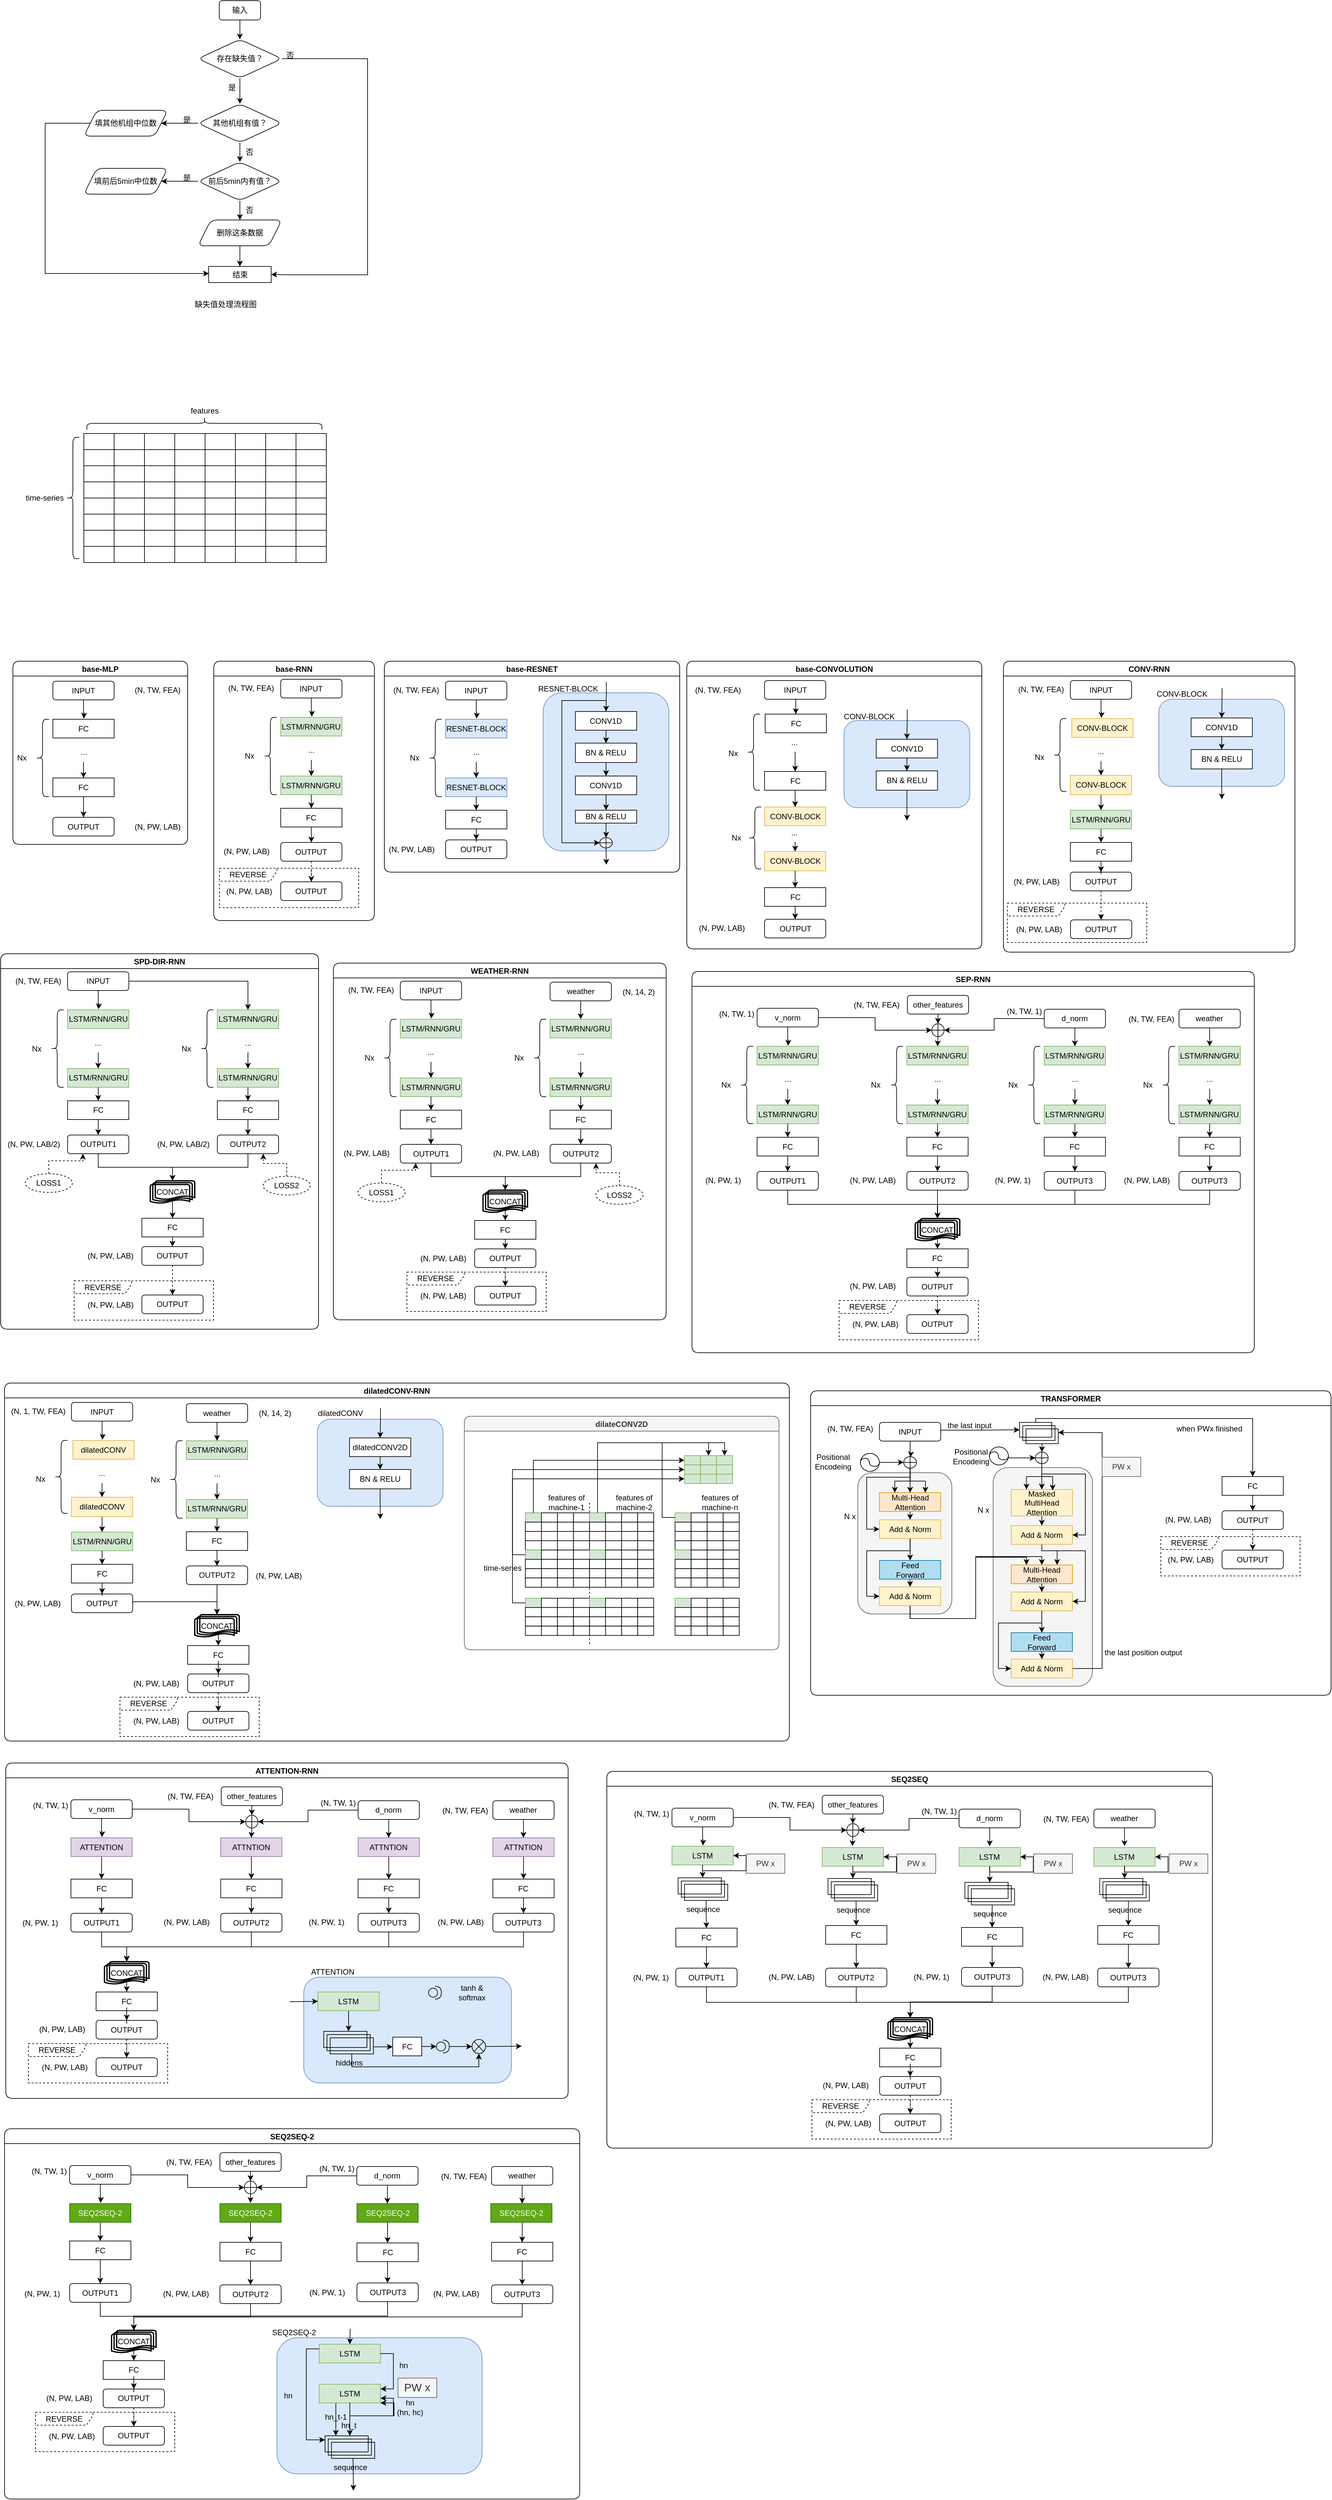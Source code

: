 <mxfile version="15.8.3" type="github">
  <diagram id="WyzBlZ7lUFtpEgTt48l5" name="Page-1">
    <mxGraphModel dx="1425" dy="743" grid="0" gridSize="10" guides="1" tooltips="1" connect="1" arrows="1" fold="1" page="0" pageScale="1" pageWidth="827" pageHeight="1169" math="0" shadow="0">
      <root>
        <mxCell id="0" />
        <mxCell id="1" parent="0" />
        <mxCell id="SnFDTVV-R00YEehV2cPC-3" value="" style="edgeStyle=orthogonalEdgeStyle;rounded=0;orthogonalLoop=1;jettySize=auto;html=1;" parent="1" source="SnFDTVV-R00YEehV2cPC-1" target="SnFDTVV-R00YEehV2cPC-2" edge="1">
          <mxGeometry relative="1" as="geometry" />
        </mxCell>
        <mxCell id="SnFDTVV-R00YEehV2cPC-1" value="输入" style="rounded=1;whiteSpace=wrap;html=1;" parent="1" vertex="1">
          <mxGeometry x="360" y="160" width="64" height="30" as="geometry" />
        </mxCell>
        <mxCell id="SnFDTVV-R00YEehV2cPC-5" value="" style="edgeStyle=orthogonalEdgeStyle;rounded=0;orthogonalLoop=1;jettySize=auto;html=1;" parent="1" source="SnFDTVV-R00YEehV2cPC-2" target="SnFDTVV-R00YEehV2cPC-4" edge="1">
          <mxGeometry relative="1" as="geometry" />
        </mxCell>
        <mxCell id="SnFDTVV-R00YEehV2cPC-10" style="edgeStyle=orthogonalEdgeStyle;rounded=0;orthogonalLoop=1;jettySize=auto;html=1;entryX=1;entryY=0.5;entryDx=0;entryDy=0;" parent="1" source="SnFDTVV-R00YEehV2cPC-2" target="SnFDTVV-R00YEehV2cPC-8" edge="1">
          <mxGeometry relative="1" as="geometry">
            <mxPoint x="440" y="590" as="targetPoint" />
            <Array as="points">
              <mxPoint x="590" y="250" />
              <mxPoint x="590" y="585" />
              <mxPoint x="470" y="585" />
            </Array>
          </mxGeometry>
        </mxCell>
        <mxCell id="SnFDTVV-R00YEehV2cPC-2" value="存在缺失值？" style="rhombus;whiteSpace=wrap;html=1;rounded=1;" parent="1" vertex="1">
          <mxGeometry x="327" y="220" width="130" height="60" as="geometry" />
        </mxCell>
        <mxCell id="SnFDTVV-R00YEehV2cPC-12" value="" style="edgeStyle=orthogonalEdgeStyle;rounded=0;orthogonalLoop=1;jettySize=auto;html=1;" parent="1" source="SnFDTVV-R00YEehV2cPC-4" target="SnFDTVV-R00YEehV2cPC-11" edge="1">
          <mxGeometry relative="1" as="geometry" />
        </mxCell>
        <mxCell id="SnFDTVV-R00YEehV2cPC-21" value="" style="edgeStyle=orthogonalEdgeStyle;rounded=0;orthogonalLoop=1;jettySize=auto;html=1;" parent="1" source="SnFDTVV-R00YEehV2cPC-4" target="SnFDTVV-R00YEehV2cPC-17" edge="1">
          <mxGeometry relative="1" as="geometry" />
        </mxCell>
        <mxCell id="SnFDTVV-R00YEehV2cPC-4" value="其他机组有值？" style="rhombus;whiteSpace=wrap;html=1;rounded=1;" parent="1" vertex="1">
          <mxGeometry x="327" y="320" width="130" height="60" as="geometry" />
        </mxCell>
        <mxCell id="SnFDTVV-R00YEehV2cPC-6" value="是" style="text;html=1;strokeColor=none;fillColor=none;align=center;verticalAlign=middle;whiteSpace=wrap;rounded=0;" parent="1" vertex="1">
          <mxGeometry x="350" y="280" width="60" height="30" as="geometry" />
        </mxCell>
        <mxCell id="SnFDTVV-R00YEehV2cPC-7" value="否" style="text;html=1;strokeColor=none;fillColor=none;align=center;verticalAlign=middle;whiteSpace=wrap;rounded=0;" parent="1" vertex="1">
          <mxGeometry x="440" y="230" width="60" height="30" as="geometry" />
        </mxCell>
        <mxCell id="SnFDTVV-R00YEehV2cPC-8" value="结束" style="rounded=0;whiteSpace=wrap;html=1;" parent="1" vertex="1">
          <mxGeometry x="343.5" y="572" width="97" height="25" as="geometry" />
        </mxCell>
        <mxCell id="SnFDTVV-R00YEehV2cPC-14" style="edgeStyle=orthogonalEdgeStyle;rounded=0;orthogonalLoop=1;jettySize=auto;html=1;" parent="1" source="SnFDTVV-R00YEehV2cPC-11" edge="1">
          <mxGeometry relative="1" as="geometry">
            <mxPoint x="344" y="583" as="targetPoint" />
            <Array as="points">
              <mxPoint x="90" y="350" />
              <mxPoint x="90" y="583" />
            </Array>
          </mxGeometry>
        </mxCell>
        <mxCell id="SnFDTVV-R00YEehV2cPC-11" value="填其他机组中位数" style="shape=parallelogram;perimeter=parallelogramPerimeter;whiteSpace=wrap;html=1;fixedSize=1;rounded=1;" parent="1" vertex="1">
          <mxGeometry x="150" y="330" width="130" height="40" as="geometry" />
        </mxCell>
        <mxCell id="SnFDTVV-R00YEehV2cPC-13" value="是" style="text;html=1;strokeColor=none;fillColor=none;align=center;verticalAlign=middle;whiteSpace=wrap;rounded=0;" parent="1" vertex="1">
          <mxGeometry x="280" y="330" width="60" height="30" as="geometry" />
        </mxCell>
        <mxCell id="SnFDTVV-R00YEehV2cPC-19" value="" style="edgeStyle=orthogonalEdgeStyle;rounded=0;orthogonalLoop=1;jettySize=auto;html=1;" parent="1" source="SnFDTVV-R00YEehV2cPC-17" target="SnFDTVV-R00YEehV2cPC-18" edge="1">
          <mxGeometry relative="1" as="geometry" />
        </mxCell>
        <mxCell id="SnFDTVV-R00YEehV2cPC-25" value="" style="edgeStyle=orthogonalEdgeStyle;rounded=0;orthogonalLoop=1;jettySize=auto;html=1;" parent="1" source="SnFDTVV-R00YEehV2cPC-17" target="SnFDTVV-R00YEehV2cPC-24" edge="1">
          <mxGeometry relative="1" as="geometry" />
        </mxCell>
        <mxCell id="SnFDTVV-R00YEehV2cPC-17" value="前后5min内有值？" style="rhombus;whiteSpace=wrap;html=1;rounded=1;" parent="1" vertex="1">
          <mxGeometry x="327" y="410" width="130" height="60" as="geometry" />
        </mxCell>
        <mxCell id="SnFDTVV-R00YEehV2cPC-18" value="填前后5min中位数" style="shape=parallelogram;perimeter=parallelogramPerimeter;whiteSpace=wrap;html=1;fixedSize=1;rounded=1;" parent="1" vertex="1">
          <mxGeometry x="150" y="420" width="130" height="40" as="geometry" />
        </mxCell>
        <mxCell id="SnFDTVV-R00YEehV2cPC-20" value="是" style="text;html=1;strokeColor=none;fillColor=none;align=center;verticalAlign=middle;whiteSpace=wrap;rounded=0;" parent="1" vertex="1">
          <mxGeometry x="280" y="420" width="60" height="30" as="geometry" />
        </mxCell>
        <mxCell id="SnFDTVV-R00YEehV2cPC-22" value="否" style="text;html=1;strokeColor=none;fillColor=none;align=center;verticalAlign=middle;whiteSpace=wrap;rounded=0;" parent="1" vertex="1">
          <mxGeometry x="377" y="380" width="60" height="30" as="geometry" />
        </mxCell>
        <mxCell id="SnFDTVV-R00YEehV2cPC-26" value="" style="edgeStyle=orthogonalEdgeStyle;rounded=0;orthogonalLoop=1;jettySize=auto;html=1;" parent="1" source="SnFDTVV-R00YEehV2cPC-24" target="SnFDTVV-R00YEehV2cPC-8" edge="1">
          <mxGeometry relative="1" as="geometry" />
        </mxCell>
        <mxCell id="SnFDTVV-R00YEehV2cPC-24" value="删除这条数据" style="shape=parallelogram;perimeter=parallelogramPerimeter;whiteSpace=wrap;html=1;fixedSize=1;rounded=1;" parent="1" vertex="1">
          <mxGeometry x="327" y="500" width="130" height="40" as="geometry" />
        </mxCell>
        <mxCell id="SnFDTVV-R00YEehV2cPC-27" value="否" style="text;html=1;strokeColor=none;fillColor=none;align=center;verticalAlign=middle;whiteSpace=wrap;rounded=0;" parent="1" vertex="1">
          <mxGeometry x="377" y="470" width="60" height="30" as="geometry" />
        </mxCell>
        <mxCell id="SnFDTVV-R00YEehV2cPC-28" value="缺失值处理流程图" style="text;html=1;strokeColor=none;fillColor=none;align=center;verticalAlign=middle;whiteSpace=wrap;rounded=0;" parent="1" vertex="1">
          <mxGeometry x="309" y="616" width="122" height="30" as="geometry" />
        </mxCell>
        <mxCell id="ufxT-27bUbr_YRMTmESy-1" value="" style="rounded=0;whiteSpace=wrap;html=1;" vertex="1" parent="1">
          <mxGeometry x="150" y="831" width="47" height="25" as="geometry" />
        </mxCell>
        <mxCell id="ufxT-27bUbr_YRMTmESy-2" value="" style="rounded=0;whiteSpace=wrap;html=1;" vertex="1" parent="1">
          <mxGeometry x="197" y="831" width="47" height="25" as="geometry" />
        </mxCell>
        <mxCell id="ufxT-27bUbr_YRMTmESy-3" value="" style="rounded=0;whiteSpace=wrap;html=1;" vertex="1" parent="1">
          <mxGeometry x="244" y="831" width="47" height="25" as="geometry" />
        </mxCell>
        <mxCell id="ufxT-27bUbr_YRMTmESy-4" value="" style="rounded=0;whiteSpace=wrap;html=1;" vertex="1" parent="1">
          <mxGeometry x="291" y="831" width="47" height="25" as="geometry" />
        </mxCell>
        <mxCell id="ufxT-27bUbr_YRMTmESy-5" value="" style="rounded=0;whiteSpace=wrap;html=1;" vertex="1" parent="1">
          <mxGeometry x="338" y="831" width="47" height="25" as="geometry" />
        </mxCell>
        <mxCell id="ufxT-27bUbr_YRMTmESy-6" value="" style="rounded=0;whiteSpace=wrap;html=1;" vertex="1" parent="1">
          <mxGeometry x="385" y="831" width="47" height="25" as="geometry" />
        </mxCell>
        <mxCell id="ufxT-27bUbr_YRMTmESy-7" value="" style="rounded=0;whiteSpace=wrap;html=1;" vertex="1" parent="1">
          <mxGeometry x="432" y="831" width="47" height="25" as="geometry" />
        </mxCell>
        <mxCell id="ufxT-27bUbr_YRMTmESy-8" value="" style="rounded=0;whiteSpace=wrap;html=1;" vertex="1" parent="1">
          <mxGeometry x="479" y="831" width="47" height="25" as="geometry" />
        </mxCell>
        <mxCell id="ufxT-27bUbr_YRMTmESy-9" value="" style="rounded=0;whiteSpace=wrap;html=1;" vertex="1" parent="1">
          <mxGeometry x="150" y="856" width="47" height="25" as="geometry" />
        </mxCell>
        <mxCell id="ufxT-27bUbr_YRMTmESy-10" value="" style="rounded=0;whiteSpace=wrap;html=1;" vertex="1" parent="1">
          <mxGeometry x="197" y="856" width="47" height="25" as="geometry" />
        </mxCell>
        <mxCell id="ufxT-27bUbr_YRMTmESy-11" value="" style="rounded=0;whiteSpace=wrap;html=1;" vertex="1" parent="1">
          <mxGeometry x="244" y="856" width="47" height="25" as="geometry" />
        </mxCell>
        <mxCell id="ufxT-27bUbr_YRMTmESy-12" value="" style="rounded=0;whiteSpace=wrap;html=1;" vertex="1" parent="1">
          <mxGeometry x="291" y="856" width="47" height="25" as="geometry" />
        </mxCell>
        <mxCell id="ufxT-27bUbr_YRMTmESy-13" value="" style="rounded=0;whiteSpace=wrap;html=1;" vertex="1" parent="1">
          <mxGeometry x="338" y="856" width="47" height="25" as="geometry" />
        </mxCell>
        <mxCell id="ufxT-27bUbr_YRMTmESy-14" value="" style="rounded=0;whiteSpace=wrap;html=1;" vertex="1" parent="1">
          <mxGeometry x="385" y="856" width="47" height="25" as="geometry" />
        </mxCell>
        <mxCell id="ufxT-27bUbr_YRMTmESy-15" value="" style="rounded=0;whiteSpace=wrap;html=1;" vertex="1" parent="1">
          <mxGeometry x="432" y="856" width="47" height="25" as="geometry" />
        </mxCell>
        <mxCell id="ufxT-27bUbr_YRMTmESy-16" value="" style="rounded=0;whiteSpace=wrap;html=1;" vertex="1" parent="1">
          <mxGeometry x="479" y="856" width="47" height="25" as="geometry" />
        </mxCell>
        <mxCell id="ufxT-27bUbr_YRMTmESy-17" value="" style="rounded=0;whiteSpace=wrap;html=1;" vertex="1" parent="1">
          <mxGeometry x="150" y="881" width="47" height="25" as="geometry" />
        </mxCell>
        <mxCell id="ufxT-27bUbr_YRMTmESy-18" value="" style="rounded=0;whiteSpace=wrap;html=1;" vertex="1" parent="1">
          <mxGeometry x="197" y="881" width="47" height="25" as="geometry" />
        </mxCell>
        <mxCell id="ufxT-27bUbr_YRMTmESy-19" value="" style="rounded=0;whiteSpace=wrap;html=1;" vertex="1" parent="1">
          <mxGeometry x="244" y="881" width="47" height="25" as="geometry" />
        </mxCell>
        <mxCell id="ufxT-27bUbr_YRMTmESy-20" value="" style="rounded=0;whiteSpace=wrap;html=1;" vertex="1" parent="1">
          <mxGeometry x="291" y="881" width="47" height="25" as="geometry" />
        </mxCell>
        <mxCell id="ufxT-27bUbr_YRMTmESy-21" value="" style="rounded=0;whiteSpace=wrap;html=1;" vertex="1" parent="1">
          <mxGeometry x="338" y="881" width="47" height="25" as="geometry" />
        </mxCell>
        <mxCell id="ufxT-27bUbr_YRMTmESy-22" value="" style="rounded=0;whiteSpace=wrap;html=1;" vertex="1" parent="1">
          <mxGeometry x="385" y="881" width="47" height="25" as="geometry" />
        </mxCell>
        <mxCell id="ufxT-27bUbr_YRMTmESy-23" value="" style="rounded=0;whiteSpace=wrap;html=1;" vertex="1" parent="1">
          <mxGeometry x="432" y="881" width="47" height="25" as="geometry" />
        </mxCell>
        <mxCell id="ufxT-27bUbr_YRMTmESy-24" value="" style="rounded=0;whiteSpace=wrap;html=1;" vertex="1" parent="1">
          <mxGeometry x="479" y="881" width="47" height="25" as="geometry" />
        </mxCell>
        <mxCell id="ufxT-27bUbr_YRMTmESy-25" value="" style="rounded=0;whiteSpace=wrap;html=1;" vertex="1" parent="1">
          <mxGeometry x="150" y="906" width="47" height="25" as="geometry" />
        </mxCell>
        <mxCell id="ufxT-27bUbr_YRMTmESy-26" value="" style="rounded=0;whiteSpace=wrap;html=1;" vertex="1" parent="1">
          <mxGeometry x="197" y="906" width="47" height="25" as="geometry" />
        </mxCell>
        <mxCell id="ufxT-27bUbr_YRMTmESy-27" value="" style="rounded=0;whiteSpace=wrap;html=1;" vertex="1" parent="1">
          <mxGeometry x="244" y="906" width="47" height="25" as="geometry" />
        </mxCell>
        <mxCell id="ufxT-27bUbr_YRMTmESy-28" value="" style="rounded=0;whiteSpace=wrap;html=1;" vertex="1" parent="1">
          <mxGeometry x="291" y="906" width="47" height="25" as="geometry" />
        </mxCell>
        <mxCell id="ufxT-27bUbr_YRMTmESy-29" value="" style="rounded=0;whiteSpace=wrap;html=1;" vertex="1" parent="1">
          <mxGeometry x="338" y="906" width="47" height="25" as="geometry" />
        </mxCell>
        <mxCell id="ufxT-27bUbr_YRMTmESy-30" value="" style="rounded=0;whiteSpace=wrap;html=1;" vertex="1" parent="1">
          <mxGeometry x="385" y="906" width="47" height="25" as="geometry" />
        </mxCell>
        <mxCell id="ufxT-27bUbr_YRMTmESy-31" value="" style="rounded=0;whiteSpace=wrap;html=1;" vertex="1" parent="1">
          <mxGeometry x="432" y="906" width="47" height="25" as="geometry" />
        </mxCell>
        <mxCell id="ufxT-27bUbr_YRMTmESy-32" value="" style="rounded=0;whiteSpace=wrap;html=1;" vertex="1" parent="1">
          <mxGeometry x="479" y="906" width="47" height="25" as="geometry" />
        </mxCell>
        <mxCell id="ufxT-27bUbr_YRMTmESy-33" value="" style="rounded=0;whiteSpace=wrap;html=1;" vertex="1" parent="1">
          <mxGeometry x="150" y="931" width="47" height="25" as="geometry" />
        </mxCell>
        <mxCell id="ufxT-27bUbr_YRMTmESy-34" value="" style="rounded=0;whiteSpace=wrap;html=1;" vertex="1" parent="1">
          <mxGeometry x="197" y="931" width="47" height="25" as="geometry" />
        </mxCell>
        <mxCell id="ufxT-27bUbr_YRMTmESy-35" value="" style="rounded=0;whiteSpace=wrap;html=1;" vertex="1" parent="1">
          <mxGeometry x="244" y="931" width="47" height="25" as="geometry" />
        </mxCell>
        <mxCell id="ufxT-27bUbr_YRMTmESy-36" value="" style="rounded=0;whiteSpace=wrap;html=1;" vertex="1" parent="1">
          <mxGeometry x="291" y="931" width="47" height="25" as="geometry" />
        </mxCell>
        <mxCell id="ufxT-27bUbr_YRMTmESy-37" value="" style="rounded=0;whiteSpace=wrap;html=1;" vertex="1" parent="1">
          <mxGeometry x="338" y="931" width="47" height="25" as="geometry" />
        </mxCell>
        <mxCell id="ufxT-27bUbr_YRMTmESy-38" value="" style="rounded=0;whiteSpace=wrap;html=1;" vertex="1" parent="1">
          <mxGeometry x="385" y="931" width="47" height="25" as="geometry" />
        </mxCell>
        <mxCell id="ufxT-27bUbr_YRMTmESy-39" value="" style="rounded=0;whiteSpace=wrap;html=1;" vertex="1" parent="1">
          <mxGeometry x="432" y="931" width="47" height="25" as="geometry" />
        </mxCell>
        <mxCell id="ufxT-27bUbr_YRMTmESy-40" value="" style="rounded=0;whiteSpace=wrap;html=1;" vertex="1" parent="1">
          <mxGeometry x="479" y="931" width="47" height="25" as="geometry" />
        </mxCell>
        <mxCell id="ufxT-27bUbr_YRMTmESy-41" value="" style="rounded=0;whiteSpace=wrap;html=1;" vertex="1" parent="1">
          <mxGeometry x="150" y="956" width="47" height="25" as="geometry" />
        </mxCell>
        <mxCell id="ufxT-27bUbr_YRMTmESy-42" value="" style="rounded=0;whiteSpace=wrap;html=1;" vertex="1" parent="1">
          <mxGeometry x="197" y="956" width="47" height="25" as="geometry" />
        </mxCell>
        <mxCell id="ufxT-27bUbr_YRMTmESy-43" value="" style="rounded=0;whiteSpace=wrap;html=1;" vertex="1" parent="1">
          <mxGeometry x="244" y="956" width="47" height="25" as="geometry" />
        </mxCell>
        <mxCell id="ufxT-27bUbr_YRMTmESy-44" value="" style="rounded=0;whiteSpace=wrap;html=1;" vertex="1" parent="1">
          <mxGeometry x="291" y="956" width="47" height="25" as="geometry" />
        </mxCell>
        <mxCell id="ufxT-27bUbr_YRMTmESy-45" value="" style="rounded=0;whiteSpace=wrap;html=1;" vertex="1" parent="1">
          <mxGeometry x="338" y="956" width="47" height="25" as="geometry" />
        </mxCell>
        <mxCell id="ufxT-27bUbr_YRMTmESy-46" value="" style="rounded=0;whiteSpace=wrap;html=1;" vertex="1" parent="1">
          <mxGeometry x="385" y="956" width="47" height="25" as="geometry" />
        </mxCell>
        <mxCell id="ufxT-27bUbr_YRMTmESy-47" value="" style="rounded=0;whiteSpace=wrap;html=1;" vertex="1" parent="1">
          <mxGeometry x="432" y="956" width="47" height="25" as="geometry" />
        </mxCell>
        <mxCell id="ufxT-27bUbr_YRMTmESy-48" value="" style="rounded=0;whiteSpace=wrap;html=1;" vertex="1" parent="1">
          <mxGeometry x="479" y="956" width="47" height="25" as="geometry" />
        </mxCell>
        <mxCell id="ufxT-27bUbr_YRMTmESy-49" value="" style="rounded=0;whiteSpace=wrap;html=1;" vertex="1" parent="1">
          <mxGeometry x="150" y="981" width="47" height="25" as="geometry" />
        </mxCell>
        <mxCell id="ufxT-27bUbr_YRMTmESy-50" value="" style="rounded=0;whiteSpace=wrap;html=1;" vertex="1" parent="1">
          <mxGeometry x="197" y="981" width="47" height="25" as="geometry" />
        </mxCell>
        <mxCell id="ufxT-27bUbr_YRMTmESy-51" value="" style="rounded=0;whiteSpace=wrap;html=1;" vertex="1" parent="1">
          <mxGeometry x="244" y="981" width="47" height="25" as="geometry" />
        </mxCell>
        <mxCell id="ufxT-27bUbr_YRMTmESy-52" value="" style="rounded=0;whiteSpace=wrap;html=1;" vertex="1" parent="1">
          <mxGeometry x="291" y="981" width="47" height="25" as="geometry" />
        </mxCell>
        <mxCell id="ufxT-27bUbr_YRMTmESy-53" value="" style="rounded=0;whiteSpace=wrap;html=1;" vertex="1" parent="1">
          <mxGeometry x="338" y="981" width="47" height="25" as="geometry" />
        </mxCell>
        <mxCell id="ufxT-27bUbr_YRMTmESy-54" value="" style="rounded=0;whiteSpace=wrap;html=1;" vertex="1" parent="1">
          <mxGeometry x="385" y="981" width="47" height="25" as="geometry" />
        </mxCell>
        <mxCell id="ufxT-27bUbr_YRMTmESy-55" value="" style="rounded=0;whiteSpace=wrap;html=1;" vertex="1" parent="1">
          <mxGeometry x="432" y="981" width="47" height="25" as="geometry" />
        </mxCell>
        <mxCell id="ufxT-27bUbr_YRMTmESy-56" value="" style="rounded=0;whiteSpace=wrap;html=1;" vertex="1" parent="1">
          <mxGeometry x="479" y="981" width="47" height="25" as="geometry" />
        </mxCell>
        <mxCell id="ufxT-27bUbr_YRMTmESy-57" value="" style="rounded=0;whiteSpace=wrap;html=1;" vertex="1" parent="1">
          <mxGeometry x="150" y="1006" width="47" height="25" as="geometry" />
        </mxCell>
        <mxCell id="ufxT-27bUbr_YRMTmESy-58" value="" style="rounded=0;whiteSpace=wrap;html=1;" vertex="1" parent="1">
          <mxGeometry x="197" y="1006" width="47" height="25" as="geometry" />
        </mxCell>
        <mxCell id="ufxT-27bUbr_YRMTmESy-59" value="" style="rounded=0;whiteSpace=wrap;html=1;" vertex="1" parent="1">
          <mxGeometry x="244" y="1006" width="47" height="25" as="geometry" />
        </mxCell>
        <mxCell id="ufxT-27bUbr_YRMTmESy-60" value="" style="rounded=0;whiteSpace=wrap;html=1;" vertex="1" parent="1">
          <mxGeometry x="291" y="1006" width="47" height="25" as="geometry" />
        </mxCell>
        <mxCell id="ufxT-27bUbr_YRMTmESy-61" value="" style="rounded=0;whiteSpace=wrap;html=1;" vertex="1" parent="1">
          <mxGeometry x="338" y="1006" width="47" height="25" as="geometry" />
        </mxCell>
        <mxCell id="ufxT-27bUbr_YRMTmESy-62" value="" style="rounded=0;whiteSpace=wrap;html=1;" vertex="1" parent="1">
          <mxGeometry x="385" y="1006" width="47" height="25" as="geometry" />
        </mxCell>
        <mxCell id="ufxT-27bUbr_YRMTmESy-63" value="" style="rounded=0;whiteSpace=wrap;html=1;" vertex="1" parent="1">
          <mxGeometry x="432" y="1006" width="47" height="25" as="geometry" />
        </mxCell>
        <mxCell id="ufxT-27bUbr_YRMTmESy-64" value="" style="rounded=0;whiteSpace=wrap;html=1;" vertex="1" parent="1">
          <mxGeometry x="479" y="1006" width="47" height="25" as="geometry" />
        </mxCell>
        <mxCell id="ufxT-27bUbr_YRMTmESy-65" value="" style="shape=curlyBracket;whiteSpace=wrap;html=1;rounded=1;rotation=90;" vertex="1" parent="1">
          <mxGeometry x="327" y="633" width="20" height="364.5" as="geometry" />
        </mxCell>
        <mxCell id="ufxT-27bUbr_YRMTmESy-66" value="" style="shape=curlyBracket;whiteSpace=wrap;html=1;rounded=1;" vertex="1" parent="1">
          <mxGeometry x="123" y="837" width="20" height="188" as="geometry" />
        </mxCell>
        <mxCell id="ufxT-27bUbr_YRMTmESy-67" value="features" style="text;html=1;align=center;verticalAlign=middle;resizable=0;points=[];autosize=1;strokeColor=none;fillColor=none;" vertex="1" parent="1">
          <mxGeometry x="310.5" y="787" width="53" height="18" as="geometry" />
        </mxCell>
        <mxCell id="ufxT-27bUbr_YRMTmESy-68" value="time-series" style="text;html=1;align=center;verticalAlign=middle;resizable=0;points=[];autosize=1;strokeColor=none;fillColor=none;" vertex="1" parent="1">
          <mxGeometry x="54" y="922" width="69" height="18" as="geometry" />
        </mxCell>
        <mxCell id="ufxT-27bUbr_YRMTmESy-214" value="base-MLP" style="swimlane;rounded=1;" vertex="1" parent="1">
          <mxGeometry x="40" y="1184" width="271" height="284" as="geometry">
            <mxRectangle x="40" y="1184" width="83" height="23" as="alternateBounds" />
          </mxGeometry>
        </mxCell>
        <mxCell id="ufxT-27bUbr_YRMTmESy-208" value="" style="group" vertex="1" connectable="0" parent="ufxT-27bUbr_YRMTmESy-214">
          <mxGeometry x="-16" y="30" width="283" height="242" as="geometry" />
        </mxCell>
        <mxCell id="ufxT-27bUbr_YRMTmESy-69" value="FC" style="rounded=0;whiteSpace=wrap;html=1;" vertex="1" parent="ufxT-27bUbr_YRMTmESy-208">
          <mxGeometry x="78" y="60" width="95" height="29" as="geometry" />
        </mxCell>
        <mxCell id="ufxT-27bUbr_YRMTmESy-70" value="FC" style="rounded=0;whiteSpace=wrap;html=1;" vertex="1" parent="ufxT-27bUbr_YRMTmESy-208">
          <mxGeometry x="78" y="151" width="95" height="29" as="geometry" />
        </mxCell>
        <mxCell id="ufxT-27bUbr_YRMTmESy-78" value="" style="edgeStyle=orthogonalEdgeStyle;rounded=0;orthogonalLoop=1;jettySize=auto;html=1;" edge="1" parent="ufxT-27bUbr_YRMTmESy-208" source="ufxT-27bUbr_YRMTmESy-71" target="ufxT-27bUbr_YRMTmESy-70">
          <mxGeometry relative="1" as="geometry" />
        </mxCell>
        <mxCell id="ufxT-27bUbr_YRMTmESy-71" value="..." style="text;html=1;strokeColor=none;fillColor=none;align=center;verticalAlign=middle;whiteSpace=wrap;rounded=0;" vertex="1" parent="ufxT-27bUbr_YRMTmESy-208">
          <mxGeometry x="95.5" y="96" width="60" height="30" as="geometry" />
        </mxCell>
        <mxCell id="ufxT-27bUbr_YRMTmESy-72" value="" style="shape=curlyBracket;whiteSpace=wrap;html=1;rounded=1;" vertex="1" parent="ufxT-27bUbr_YRMTmESy-208">
          <mxGeometry x="52" y="60" width="20" height="120" as="geometry" />
        </mxCell>
        <mxCell id="ufxT-27bUbr_YRMTmESy-73" value="Nx" style="text;html=1;strokeColor=none;fillColor=none;align=center;verticalAlign=middle;whiteSpace=wrap;rounded=0;" vertex="1" parent="ufxT-27bUbr_YRMTmESy-208">
          <mxGeometry y="105" width="60" height="30" as="geometry" />
        </mxCell>
        <mxCell id="ufxT-27bUbr_YRMTmESy-76" value="" style="edgeStyle=orthogonalEdgeStyle;rounded=0;orthogonalLoop=1;jettySize=auto;html=1;" edge="1" parent="ufxT-27bUbr_YRMTmESy-208" source="ufxT-27bUbr_YRMTmESy-74">
          <mxGeometry relative="1" as="geometry">
            <mxPoint x="126" y="59" as="targetPoint" />
          </mxGeometry>
        </mxCell>
        <mxCell id="ufxT-27bUbr_YRMTmESy-74" value="INPUT" style="rounded=1;whiteSpace=wrap;html=1;" vertex="1" parent="ufxT-27bUbr_YRMTmESy-208">
          <mxGeometry x="78" y="1" width="95" height="29" as="geometry" />
        </mxCell>
        <mxCell id="ufxT-27bUbr_YRMTmESy-79" value="OUTPUT" style="rounded=1;whiteSpace=wrap;html=1;" vertex="1" parent="ufxT-27bUbr_YRMTmESy-208">
          <mxGeometry x="78" y="212" width="95" height="29" as="geometry" />
        </mxCell>
        <mxCell id="ufxT-27bUbr_YRMTmESy-80" value="" style="edgeStyle=orthogonalEdgeStyle;rounded=0;orthogonalLoop=1;jettySize=auto;html=1;" edge="1" parent="ufxT-27bUbr_YRMTmESy-208" source="ufxT-27bUbr_YRMTmESy-70" target="ufxT-27bUbr_YRMTmESy-79">
          <mxGeometry relative="1" as="geometry" />
        </mxCell>
        <mxCell id="ufxT-27bUbr_YRMTmESy-81" value="(N, TW, FEA)" style="text;html=1;strokeColor=none;fillColor=none;align=center;verticalAlign=middle;whiteSpace=wrap;rounded=0;" vertex="1" parent="ufxT-27bUbr_YRMTmESy-208">
          <mxGeometry x="198" width="85" height="30" as="geometry" />
        </mxCell>
        <mxCell id="ufxT-27bUbr_YRMTmESy-82" value="(N, PW, LAB)" style="text;html=1;strokeColor=none;fillColor=none;align=center;verticalAlign=middle;whiteSpace=wrap;rounded=0;" vertex="1" parent="ufxT-27bUbr_YRMTmESy-208">
          <mxGeometry x="198" y="212" width="85" height="30" as="geometry" />
        </mxCell>
        <mxCell id="ufxT-27bUbr_YRMTmESy-217" value="base-RESNET" style="swimlane;rounded=1;" vertex="1" parent="1">
          <mxGeometry x="616" y="1184" width="458" height="327" as="geometry">
            <mxRectangle x="51" y="1565" width="107" height="23" as="alternateBounds" />
          </mxGeometry>
        </mxCell>
        <mxCell id="ufxT-27bUbr_YRMTmESy-211" value="" style="group" vertex="1" connectable="0" parent="ufxT-27bUbr_YRMTmESy-217">
          <mxGeometry y="28" width="441.25" height="287.542" as="geometry" />
        </mxCell>
        <mxCell id="ufxT-27bUbr_YRMTmESy-138" value="RESNET-BLOCK" style="rounded=0;whiteSpace=wrap;html=1;fillColor=#dae8fc;strokeColor=#6c8ebf;" vertex="1" parent="ufxT-27bUbr_YRMTmESy-211">
          <mxGeometry x="95" y="62" width="95" height="29" as="geometry" />
        </mxCell>
        <mxCell id="ufxT-27bUbr_YRMTmESy-140" value="RESNET-BLOCK" style="rounded=0;whiteSpace=wrap;html=1;fillColor=#dae8fc;strokeColor=#6c8ebf;" vertex="1" parent="ufxT-27bUbr_YRMTmESy-211">
          <mxGeometry x="95" y="153" width="95" height="29" as="geometry" />
        </mxCell>
        <mxCell id="ufxT-27bUbr_YRMTmESy-141" value="" style="edgeStyle=orthogonalEdgeStyle;rounded=0;orthogonalLoop=1;jettySize=auto;html=1;" edge="1" parent="ufxT-27bUbr_YRMTmESy-211" source="ufxT-27bUbr_YRMTmESy-142" target="ufxT-27bUbr_YRMTmESy-140">
          <mxGeometry relative="1" as="geometry" />
        </mxCell>
        <mxCell id="ufxT-27bUbr_YRMTmESy-142" value="..." style="text;html=1;strokeColor=none;fillColor=none;align=center;verticalAlign=middle;whiteSpace=wrap;rounded=0;" vertex="1" parent="ufxT-27bUbr_YRMTmESy-211">
          <mxGeometry x="112.5" y="98" width="60" height="30" as="geometry" />
        </mxCell>
        <mxCell id="ufxT-27bUbr_YRMTmESy-143" value="" style="shape=curlyBracket;whiteSpace=wrap;html=1;rounded=1;" vertex="1" parent="ufxT-27bUbr_YRMTmESy-211">
          <mxGeometry x="69" y="62" width="20" height="120" as="geometry" />
        </mxCell>
        <mxCell id="ufxT-27bUbr_YRMTmESy-144" value="Nx" style="text;html=1;strokeColor=none;fillColor=none;align=center;verticalAlign=middle;whiteSpace=wrap;rounded=0;" vertex="1" parent="ufxT-27bUbr_YRMTmESy-211">
          <mxGeometry x="17" y="107" width="60" height="30" as="geometry" />
        </mxCell>
        <mxCell id="ufxT-27bUbr_YRMTmESy-145" value="" style="edgeStyle=orthogonalEdgeStyle;rounded=0;orthogonalLoop=1;jettySize=auto;html=1;" edge="1" parent="ufxT-27bUbr_YRMTmESy-211" source="ufxT-27bUbr_YRMTmESy-146">
          <mxGeometry relative="1" as="geometry">
            <mxPoint x="143" y="61" as="targetPoint" />
          </mxGeometry>
        </mxCell>
        <mxCell id="ufxT-27bUbr_YRMTmESy-146" value="INPUT" style="rounded=1;whiteSpace=wrap;html=1;" vertex="1" parent="ufxT-27bUbr_YRMTmESy-211">
          <mxGeometry x="95" y="3" width="95" height="29" as="geometry" />
        </mxCell>
        <mxCell id="ufxT-27bUbr_YRMTmESy-147" value="OUTPUT" style="rounded=1;whiteSpace=wrap;html=1;" vertex="1" parent="ufxT-27bUbr_YRMTmESy-211">
          <mxGeometry x="95" y="249" width="95" height="29" as="geometry" />
        </mxCell>
        <mxCell id="ufxT-27bUbr_YRMTmESy-148" value="(N, TW, FEA)" style="text;html=1;strokeColor=none;fillColor=none;align=center;verticalAlign=middle;whiteSpace=wrap;rounded=0;" vertex="1" parent="ufxT-27bUbr_YRMTmESy-211">
          <mxGeometry x="7" y="2" width="85" height="30" as="geometry" />
        </mxCell>
        <mxCell id="ufxT-27bUbr_YRMTmESy-149" value="(N, PW, LAB)" style="text;html=1;strokeColor=none;fillColor=none;align=center;verticalAlign=middle;whiteSpace=wrap;rounded=0;" vertex="1" parent="ufxT-27bUbr_YRMTmESy-211">
          <mxGeometry y="249" width="85" height="30" as="geometry" />
        </mxCell>
        <mxCell id="ufxT-27bUbr_YRMTmESy-150" value="" style="edgeStyle=orthogonalEdgeStyle;rounded=0;orthogonalLoop=1;jettySize=auto;html=1;" edge="1" parent="ufxT-27bUbr_YRMTmESy-211" source="ufxT-27bUbr_YRMTmESy-151" target="ufxT-27bUbr_YRMTmESy-147">
          <mxGeometry relative="1" as="geometry" />
        </mxCell>
        <mxCell id="ufxT-27bUbr_YRMTmESy-151" value="FC" style="rounded=0;whiteSpace=wrap;html=1;" vertex="1" parent="ufxT-27bUbr_YRMTmESy-211">
          <mxGeometry x="95" y="203" width="95" height="29" as="geometry" />
        </mxCell>
        <mxCell id="ufxT-27bUbr_YRMTmESy-139" value="" style="edgeStyle=orthogonalEdgeStyle;rounded=0;orthogonalLoop=1;jettySize=auto;html=1;" edge="1" parent="ufxT-27bUbr_YRMTmESy-211" source="ufxT-27bUbr_YRMTmESy-140" target="ufxT-27bUbr_YRMTmESy-151">
          <mxGeometry relative="1" as="geometry" />
        </mxCell>
        <mxCell id="ufxT-27bUbr_YRMTmESy-152" value="" style="rounded=1;whiteSpace=wrap;html=1;fillColor=#dae8fc;strokeColor=#6c8ebf;" vertex="1" parent="ufxT-27bUbr_YRMTmESy-211">
          <mxGeometry x="246.25" y="21" width="195" height="245" as="geometry" />
        </mxCell>
        <mxCell id="ufxT-27bUbr_YRMTmESy-153" style="edgeStyle=orthogonalEdgeStyle;rounded=0;orthogonalLoop=1;jettySize=auto;html=1;entryX=0.5;entryY=0;entryDx=0;entryDy=0;" edge="1" parent="ufxT-27bUbr_YRMTmESy-211" target="ufxT-27bUbr_YRMTmESy-155">
          <mxGeometry relative="1" as="geometry">
            <mxPoint x="344.25" y="4" as="sourcePoint" />
            <Array as="points">
              <mxPoint x="344.25" y="22" />
            </Array>
          </mxGeometry>
        </mxCell>
        <mxCell id="ufxT-27bUbr_YRMTmESy-155" value="CONV1D" style="rounded=0;whiteSpace=wrap;html=1;" vertex="1" parent="ufxT-27bUbr_YRMTmESy-211">
          <mxGeometry x="296.25" y="50" width="95" height="29" as="geometry" />
        </mxCell>
        <mxCell id="ufxT-27bUbr_YRMTmESy-157" value="BN &amp;amp; RELU" style="rounded=0;whiteSpace=wrap;html=1;" vertex="1" parent="ufxT-27bUbr_YRMTmESy-211">
          <mxGeometry x="296.25" y="99" width="95" height="30" as="geometry" />
        </mxCell>
        <mxCell id="ufxT-27bUbr_YRMTmESy-154" value="" style="edgeStyle=orthogonalEdgeStyle;rounded=0;orthogonalLoop=1;jettySize=auto;html=1;" edge="1" parent="ufxT-27bUbr_YRMTmESy-211" source="ufxT-27bUbr_YRMTmESy-155" target="ufxT-27bUbr_YRMTmESy-157">
          <mxGeometry relative="1" as="geometry" />
        </mxCell>
        <mxCell id="ufxT-27bUbr_YRMTmESy-159" value="CONV1D" style="rounded=0;whiteSpace=wrap;html=1;" vertex="1" parent="ufxT-27bUbr_YRMTmESy-211">
          <mxGeometry x="296.25" y="150" width="95" height="29" as="geometry" />
        </mxCell>
        <mxCell id="ufxT-27bUbr_YRMTmESy-156" value="" style="edgeStyle=orthogonalEdgeStyle;rounded=0;orthogonalLoop=1;jettySize=auto;html=1;" edge="1" parent="ufxT-27bUbr_YRMTmESy-211" source="ufxT-27bUbr_YRMTmESy-157" target="ufxT-27bUbr_YRMTmESy-159">
          <mxGeometry relative="1" as="geometry" />
        </mxCell>
        <mxCell id="ufxT-27bUbr_YRMTmESy-161" value="BN &amp;amp; RELU" style="rounded=0;whiteSpace=wrap;html=1;" vertex="1" parent="ufxT-27bUbr_YRMTmESy-211">
          <mxGeometry x="296.25" y="203" width="95" height="20" as="geometry" />
        </mxCell>
        <mxCell id="ufxT-27bUbr_YRMTmESy-158" value="" style="edgeStyle=orthogonalEdgeStyle;rounded=0;orthogonalLoop=1;jettySize=auto;html=1;" edge="1" parent="ufxT-27bUbr_YRMTmESy-211" source="ufxT-27bUbr_YRMTmESy-159" target="ufxT-27bUbr_YRMTmESy-161">
          <mxGeometry relative="1" as="geometry" />
        </mxCell>
        <mxCell id="ufxT-27bUbr_YRMTmESy-162" style="edgeStyle=orthogonalEdgeStyle;rounded=0;orthogonalLoop=1;jettySize=auto;html=1;exitX=0.5;exitY=1;exitDx=0;exitDy=0;exitPerimeter=0;" edge="1" parent="ufxT-27bUbr_YRMTmESy-211" source="ufxT-27bUbr_YRMTmESy-163">
          <mxGeometry relative="1" as="geometry">
            <mxPoint x="344.25" y="287.542" as="targetPoint" />
          </mxGeometry>
        </mxCell>
        <mxCell id="ufxT-27bUbr_YRMTmESy-163" value="" style="verticalLabelPosition=bottom;verticalAlign=top;html=1;shape=mxgraph.flowchart.summing_function;rounded=1;" vertex="1" parent="ufxT-27bUbr_YRMTmESy-211">
          <mxGeometry x="334" y="245.5" width="19.5" height="16" as="geometry" />
        </mxCell>
        <mxCell id="ufxT-27bUbr_YRMTmESy-160" value="" style="edgeStyle=orthogonalEdgeStyle;rounded=0;orthogonalLoop=1;jettySize=auto;html=1;" edge="1" parent="ufxT-27bUbr_YRMTmESy-211" source="ufxT-27bUbr_YRMTmESy-161" target="ufxT-27bUbr_YRMTmESy-163">
          <mxGeometry relative="1" as="geometry" />
        </mxCell>
        <mxCell id="ufxT-27bUbr_YRMTmESy-164" style="edgeStyle=orthogonalEdgeStyle;rounded=0;orthogonalLoop=1;jettySize=auto;html=1;entryX=0;entryY=0.5;entryDx=0;entryDy=0;entryPerimeter=0;" edge="1" parent="ufxT-27bUbr_YRMTmESy-211" target="ufxT-27bUbr_YRMTmESy-163">
          <mxGeometry relative="1" as="geometry">
            <mxPoint x="344.25" y="33" as="sourcePoint" />
            <mxPoint x="353.75" y="60" as="targetPoint" />
            <Array as="points">
              <mxPoint x="275.25" y="33" />
              <mxPoint x="275.25" y="254" />
            </Array>
          </mxGeometry>
        </mxCell>
        <mxCell id="ufxT-27bUbr_YRMTmESy-165" value="RESNET-BLOCK" style="text;html=1;strokeColor=none;fillColor=none;align=center;verticalAlign=middle;whiteSpace=wrap;rounded=0;" vertex="1" parent="ufxT-27bUbr_YRMTmESy-211">
          <mxGeometry x="236" width="98" height="30" as="geometry" />
        </mxCell>
        <mxCell id="ufxT-27bUbr_YRMTmESy-216" value="base-RNN" style="swimlane;rounded=1;" vertex="1" parent="1">
          <mxGeometry x="351.5" y="1184" width="249" height="402" as="geometry">
            <mxRectangle x="420.25" y="1301" width="84" height="23" as="alternateBounds" />
          </mxGeometry>
        </mxCell>
        <mxCell id="ufxT-27bUbr_YRMTmESy-219" value="" style="group" vertex="1" connectable="0" parent="ufxT-27bUbr_YRMTmESy-216">
          <mxGeometry x="8.75" y="27" width="240.25" height="381.5" as="geometry" />
        </mxCell>
        <mxCell id="ufxT-27bUbr_YRMTmESy-124" value="LSTM/RNN/GRU" style="rounded=0;whiteSpace=wrap;html=1;fillColor=#d5e8d4;strokeColor=#82b366;" vertex="1" parent="ufxT-27bUbr_YRMTmESy-219">
          <mxGeometry x="95" y="60" width="95" height="29" as="geometry" />
        </mxCell>
        <mxCell id="ufxT-27bUbr_YRMTmESy-126" value="LSTM/RNN/GRU" style="rounded=0;whiteSpace=wrap;html=1;fillColor=#d5e8d4;strokeColor=#82b366;" vertex="1" parent="ufxT-27bUbr_YRMTmESy-219">
          <mxGeometry x="95" y="151" width="95" height="29" as="geometry" />
        </mxCell>
        <mxCell id="ufxT-27bUbr_YRMTmESy-127" value="" style="edgeStyle=orthogonalEdgeStyle;rounded=0;orthogonalLoop=1;jettySize=auto;html=1;" edge="1" parent="ufxT-27bUbr_YRMTmESy-219" source="ufxT-27bUbr_YRMTmESy-128" target="ufxT-27bUbr_YRMTmESy-126">
          <mxGeometry as="geometry" />
        </mxCell>
        <mxCell id="ufxT-27bUbr_YRMTmESy-128" value="..." style="text;html=1;strokeColor=none;fillColor=none;align=center;verticalAlign=middle;whiteSpace=wrap;rounded=0;" vertex="1" parent="ufxT-27bUbr_YRMTmESy-219">
          <mxGeometry x="112.5" y="96" width="60" height="30" as="geometry" />
        </mxCell>
        <mxCell id="ufxT-27bUbr_YRMTmESy-129" value="" style="shape=curlyBracket;whiteSpace=wrap;html=1;rounded=1;" vertex="1" parent="ufxT-27bUbr_YRMTmESy-219">
          <mxGeometry x="69" y="60" width="20" height="120" as="geometry" />
        </mxCell>
        <mxCell id="ufxT-27bUbr_YRMTmESy-130" value="Nx" style="text;html=1;strokeColor=none;fillColor=none;align=center;verticalAlign=middle;whiteSpace=wrap;rounded=0;" vertex="1" parent="ufxT-27bUbr_YRMTmESy-219">
          <mxGeometry x="17" y="105" width="60" height="30" as="geometry" />
        </mxCell>
        <mxCell id="ufxT-27bUbr_YRMTmESy-131" value="" style="edgeStyle=orthogonalEdgeStyle;rounded=0;orthogonalLoop=1;jettySize=auto;html=1;" edge="1" parent="ufxT-27bUbr_YRMTmESy-219" source="ufxT-27bUbr_YRMTmESy-132">
          <mxGeometry as="geometry">
            <mxPoint x="143" y="59" as="targetPoint" />
          </mxGeometry>
        </mxCell>
        <mxCell id="ufxT-27bUbr_YRMTmESy-132" value="INPUT" style="rounded=1;whiteSpace=wrap;html=1;" vertex="1" parent="ufxT-27bUbr_YRMTmESy-219">
          <mxGeometry x="95" y="1" width="95" height="29" as="geometry" />
        </mxCell>
        <mxCell id="ufxT-27bUbr_YRMTmESy-297" value="" style="edgeStyle=orthogonalEdgeStyle;rounded=0;orthogonalLoop=1;jettySize=auto;html=1;dashed=1;" edge="1" parent="ufxT-27bUbr_YRMTmESy-219" source="ufxT-27bUbr_YRMTmESy-133" target="ufxT-27bUbr_YRMTmESy-296">
          <mxGeometry relative="1" as="geometry" />
        </mxCell>
        <mxCell id="ufxT-27bUbr_YRMTmESy-133" value="OUTPUT" style="rounded=1;whiteSpace=wrap;html=1;" vertex="1" parent="ufxT-27bUbr_YRMTmESy-219">
          <mxGeometry x="95" y="254" width="95" height="29" as="geometry" />
        </mxCell>
        <mxCell id="ufxT-27bUbr_YRMTmESy-134" value="(N, TW, FEA)" style="text;html=1;strokeColor=none;fillColor=none;align=center;verticalAlign=middle;whiteSpace=wrap;rounded=0;" vertex="1" parent="ufxT-27bUbr_YRMTmESy-219">
          <mxGeometry x="7" width="85" height="30" as="geometry" />
        </mxCell>
        <mxCell id="ufxT-27bUbr_YRMTmESy-135" value="(N, PW, LAB)" style="text;html=1;strokeColor=none;fillColor=none;align=center;verticalAlign=middle;whiteSpace=wrap;rounded=0;" vertex="1" parent="ufxT-27bUbr_YRMTmESy-219">
          <mxGeometry y="253" width="85" height="30" as="geometry" />
        </mxCell>
        <mxCell id="ufxT-27bUbr_YRMTmESy-136" value="" style="edgeStyle=orthogonalEdgeStyle;rounded=0;orthogonalLoop=1;jettySize=auto;html=1;" edge="1" parent="ufxT-27bUbr_YRMTmESy-219" source="ufxT-27bUbr_YRMTmESy-137" target="ufxT-27bUbr_YRMTmESy-133">
          <mxGeometry as="geometry" />
        </mxCell>
        <mxCell id="ufxT-27bUbr_YRMTmESy-137" value="FC" style="rounded=0;whiteSpace=wrap;html=1;" vertex="1" parent="ufxT-27bUbr_YRMTmESy-219">
          <mxGeometry x="95" y="201" width="95" height="29" as="geometry" />
        </mxCell>
        <mxCell id="ufxT-27bUbr_YRMTmESy-125" value="" style="edgeStyle=orthogonalEdgeStyle;rounded=0;orthogonalLoop=1;jettySize=auto;html=1;" edge="1" parent="ufxT-27bUbr_YRMTmESy-219" source="ufxT-27bUbr_YRMTmESy-126" target="ufxT-27bUbr_YRMTmESy-137">
          <mxGeometry as="geometry" />
        </mxCell>
        <mxCell id="ufxT-27bUbr_YRMTmESy-279" value="(N, PW, LAB)" style="text;html=1;strokeColor=none;fillColor=none;align=center;verticalAlign=middle;whiteSpace=wrap;rounded=0;" vertex="1" parent="ufxT-27bUbr_YRMTmESy-219">
          <mxGeometry x="4" y="315" width="85" height="30" as="geometry" />
        </mxCell>
        <mxCell id="ufxT-27bUbr_YRMTmESy-296" value="OUTPUT" style="rounded=1;whiteSpace=wrap;html=1;" vertex="1" parent="ufxT-27bUbr_YRMTmESy-219">
          <mxGeometry x="95" y="315" width="95" height="29" as="geometry" />
        </mxCell>
        <mxCell id="ufxT-27bUbr_YRMTmESy-300" value="REVERSE" style="shape=umlFrame;whiteSpace=wrap;html=1;rounded=1;dashed=1;fillColor=none;width=89;height=20;" vertex="1" parent="ufxT-27bUbr_YRMTmESy-219">
          <mxGeometry y="294" width="216" height="61" as="geometry" />
        </mxCell>
        <mxCell id="ufxT-27bUbr_YRMTmESy-220" value="base-CONVOLUTION" style="swimlane;rounded=1;" vertex="1" parent="1">
          <mxGeometry x="1085" y="1184" width="457.5" height="446" as="geometry">
            <mxRectangle x="51" y="1917" width="147" height="23" as="alternateBounds" />
          </mxGeometry>
        </mxCell>
        <mxCell id="ufxT-27bUbr_YRMTmESy-212" value="" style="group" vertex="1" connectable="0" parent="ufxT-27bUbr_YRMTmESy-220">
          <mxGeometry x="6" y="30" width="469.75" height="418" as="geometry" />
        </mxCell>
        <mxCell id="ufxT-27bUbr_YRMTmESy-166" value="INPUT" style="rounded=1;whiteSpace=wrap;html=1;" vertex="1" parent="ufxT-27bUbr_YRMTmESy-212">
          <mxGeometry x="114.5" width="95" height="29" as="geometry" />
        </mxCell>
        <mxCell id="ufxT-27bUbr_YRMTmESy-167" value="FC" style="rounded=0;whiteSpace=wrap;html=1;" vertex="1" parent="ufxT-27bUbr_YRMTmESy-212">
          <mxGeometry x="115.5" y="52" width="95" height="29" as="geometry" />
        </mxCell>
        <mxCell id="ufxT-27bUbr_YRMTmESy-174" style="edgeStyle=orthogonalEdgeStyle;rounded=0;orthogonalLoop=1;jettySize=auto;html=1;exitX=0.5;exitY=1;exitDx=0;exitDy=0;entryX=0.5;entryY=0;entryDx=0;entryDy=0;" edge="1" parent="ufxT-27bUbr_YRMTmESy-212" source="ufxT-27bUbr_YRMTmESy-166" target="ufxT-27bUbr_YRMTmESy-167">
          <mxGeometry relative="1" as="geometry" />
        </mxCell>
        <mxCell id="ufxT-27bUbr_YRMTmESy-168" value="FC" style="rounded=0;whiteSpace=wrap;html=1;" vertex="1" parent="ufxT-27bUbr_YRMTmESy-212">
          <mxGeometry x="114.5" y="141" width="95" height="29" as="geometry" />
        </mxCell>
        <mxCell id="ufxT-27bUbr_YRMTmESy-177" style="edgeStyle=orthogonalEdgeStyle;rounded=0;orthogonalLoop=1;jettySize=auto;html=1;exitX=0.5;exitY=1;exitDx=0;exitDy=0;entryX=0.5;entryY=0;entryDx=0;entryDy=0;" edge="1" parent="ufxT-27bUbr_YRMTmESy-212" source="ufxT-27bUbr_YRMTmESy-169" target="ufxT-27bUbr_YRMTmESy-168">
          <mxGeometry relative="1" as="geometry" />
        </mxCell>
        <mxCell id="ufxT-27bUbr_YRMTmESy-169" value="..." style="text;html=1;strokeColor=none;fillColor=none;align=center;verticalAlign=middle;whiteSpace=wrap;rounded=0;" vertex="1" parent="ufxT-27bUbr_YRMTmESy-212">
          <mxGeometry x="131" y="81" width="60" height="30" as="geometry" />
        </mxCell>
        <mxCell id="ufxT-27bUbr_YRMTmESy-170" value="" style="shape=curlyBracket;whiteSpace=wrap;html=1;rounded=1;" vertex="1" parent="ufxT-27bUbr_YRMTmESy-212">
          <mxGeometry x="87.5" y="52" width="20" height="118" as="geometry" />
        </mxCell>
        <mxCell id="ufxT-27bUbr_YRMTmESy-171" value="Nx" style="text;html=1;strokeColor=none;fillColor=none;align=center;verticalAlign=middle;whiteSpace=wrap;rounded=0;" vertex="1" parent="ufxT-27bUbr_YRMTmESy-212">
          <mxGeometry x="36" y="98" width="60" height="30" as="geometry" />
        </mxCell>
        <mxCell id="ufxT-27bUbr_YRMTmESy-178" value="CONV-BLOCK" style="rounded=0;whiteSpace=wrap;html=1;fillColor=#fff2cc;strokeColor=#d6b656;" vertex="1" parent="ufxT-27bUbr_YRMTmESy-212">
          <mxGeometry x="114.5" y="196" width="95" height="29" as="geometry" />
        </mxCell>
        <mxCell id="ufxT-27bUbr_YRMTmESy-181" style="edgeStyle=orthogonalEdgeStyle;rounded=0;orthogonalLoop=1;jettySize=auto;html=1;exitX=0.5;exitY=1;exitDx=0;exitDy=0;entryX=0.5;entryY=0;entryDx=0;entryDy=0;" edge="1" parent="ufxT-27bUbr_YRMTmESy-212" source="ufxT-27bUbr_YRMTmESy-168" target="ufxT-27bUbr_YRMTmESy-178">
          <mxGeometry relative="1" as="geometry" />
        </mxCell>
        <mxCell id="ufxT-27bUbr_YRMTmESy-179" value="CONV-BLOCK" style="rounded=0;whiteSpace=wrap;html=1;fillColor=#fff2cc;strokeColor=#d6b656;" vertex="1" parent="ufxT-27bUbr_YRMTmESy-212">
          <mxGeometry x="114.5" y="265" width="95" height="30" as="geometry" />
        </mxCell>
        <mxCell id="ufxT-27bUbr_YRMTmESy-183" value="" style="shape=curlyBracket;whiteSpace=wrap;html=1;rounded=1;" vertex="1" parent="ufxT-27bUbr_YRMTmESy-212">
          <mxGeometry x="89.5" y="196" width="20" height="96" as="geometry" />
        </mxCell>
        <mxCell id="ufxT-27bUbr_YRMTmESy-184" value="Nx" style="text;html=1;strokeColor=none;fillColor=none;align=center;verticalAlign=middle;whiteSpace=wrap;rounded=0;" vertex="1" parent="ufxT-27bUbr_YRMTmESy-212">
          <mxGeometry x="41" y="229" width="60" height="30" as="geometry" />
        </mxCell>
        <mxCell id="ufxT-27bUbr_YRMTmESy-185" value="FC" style="rounded=0;whiteSpace=wrap;html=1;" vertex="1" parent="ufxT-27bUbr_YRMTmESy-212">
          <mxGeometry x="114.5" y="321" width="95" height="29" as="geometry" />
        </mxCell>
        <mxCell id="ufxT-27bUbr_YRMTmESy-186" value="" style="edgeStyle=orthogonalEdgeStyle;rounded=0;orthogonalLoop=1;jettySize=auto;html=1;" edge="1" parent="ufxT-27bUbr_YRMTmESy-212" source="ufxT-27bUbr_YRMTmESy-179" target="ufxT-27bUbr_YRMTmESy-185">
          <mxGeometry relative="1" as="geometry" />
        </mxCell>
        <mxCell id="ufxT-27bUbr_YRMTmESy-187" value="OUTPUT" style="rounded=1;whiteSpace=wrap;html=1;" vertex="1" parent="ufxT-27bUbr_YRMTmESy-212">
          <mxGeometry x="114.5" y="370" width="95" height="29" as="geometry" />
        </mxCell>
        <mxCell id="ufxT-27bUbr_YRMTmESy-188" value="" style="edgeStyle=orthogonalEdgeStyle;rounded=0;orthogonalLoop=1;jettySize=auto;html=1;" edge="1" parent="ufxT-27bUbr_YRMTmESy-212" source="ufxT-27bUbr_YRMTmESy-185" target="ufxT-27bUbr_YRMTmESy-187">
          <mxGeometry relative="1" as="geometry" />
        </mxCell>
        <mxCell id="ufxT-27bUbr_YRMTmESy-189" value="" style="rounded=1;whiteSpace=wrap;html=1;fillColor=#dae8fc;strokeColor=#6c8ebf;" vertex="1" parent="ufxT-27bUbr_YRMTmESy-212">
          <mxGeometry x="237.75" y="62" width="195" height="135" as="geometry" />
        </mxCell>
        <mxCell id="ufxT-27bUbr_YRMTmESy-190" style="edgeStyle=orthogonalEdgeStyle;rounded=0;orthogonalLoop=1;jettySize=auto;html=1;entryX=0.5;entryY=0;entryDx=0;entryDy=0;" edge="1" parent="ufxT-27bUbr_YRMTmESy-212" target="ufxT-27bUbr_YRMTmESy-192">
          <mxGeometry relative="1" as="geometry">
            <mxPoint x="335.75" y="45" as="sourcePoint" />
            <Array as="points">
              <mxPoint x="335.75" y="63" />
            </Array>
          </mxGeometry>
        </mxCell>
        <mxCell id="ufxT-27bUbr_YRMTmESy-192" value="CONV1D" style="rounded=0;whiteSpace=wrap;html=1;" vertex="1" parent="ufxT-27bUbr_YRMTmESy-212">
          <mxGeometry x="287.75" y="91" width="95" height="29" as="geometry" />
        </mxCell>
        <mxCell id="ufxT-27bUbr_YRMTmESy-193" value="" style="edgeStyle=orthogonalEdgeStyle;rounded=0;orthogonalLoop=1;jettySize=auto;html=1;" edge="1" parent="ufxT-27bUbr_YRMTmESy-212" source="ufxT-27bUbr_YRMTmESy-194">
          <mxGeometry relative="1" as="geometry">
            <mxPoint x="335.5" y="217" as="targetPoint" />
          </mxGeometry>
        </mxCell>
        <mxCell id="ufxT-27bUbr_YRMTmESy-194" value="BN &amp;amp; RELU" style="rounded=0;whiteSpace=wrap;html=1;" vertex="1" parent="ufxT-27bUbr_YRMTmESy-212">
          <mxGeometry x="287.75" y="140" width="95" height="30" as="geometry" />
        </mxCell>
        <mxCell id="ufxT-27bUbr_YRMTmESy-191" value="" style="edgeStyle=orthogonalEdgeStyle;rounded=0;orthogonalLoop=1;jettySize=auto;html=1;" edge="1" parent="ufxT-27bUbr_YRMTmESy-212" source="ufxT-27bUbr_YRMTmESy-192" target="ufxT-27bUbr_YRMTmESy-194">
          <mxGeometry relative="1" as="geometry" />
        </mxCell>
        <mxCell id="ufxT-27bUbr_YRMTmESy-202" value="CONV-BLOCK" style="text;html=1;strokeColor=none;fillColor=none;align=center;verticalAlign=middle;whiteSpace=wrap;rounded=0;" vertex="1" parent="ufxT-27bUbr_YRMTmESy-212">
          <mxGeometry x="227.5" y="41" width="98" height="30" as="geometry" />
        </mxCell>
        <mxCell id="ufxT-27bUbr_YRMTmESy-205" style="edgeStyle=orthogonalEdgeStyle;rounded=0;orthogonalLoop=1;jettySize=auto;html=1;exitX=0.5;exitY=1;exitDx=0;exitDy=0;entryX=0.5;entryY=0;entryDx=0;entryDy=0;" edge="1" parent="ufxT-27bUbr_YRMTmESy-212" source="ufxT-27bUbr_YRMTmESy-203" target="ufxT-27bUbr_YRMTmESy-179">
          <mxGeometry relative="1" as="geometry" />
        </mxCell>
        <mxCell id="ufxT-27bUbr_YRMTmESy-203" value="..." style="text;html=1;strokeColor=none;fillColor=none;align=center;verticalAlign=middle;whiteSpace=wrap;rounded=0;" vertex="1" parent="ufxT-27bUbr_YRMTmESy-212">
          <mxGeometry x="131" y="221" width="60" height="30" as="geometry" />
        </mxCell>
        <mxCell id="ufxT-27bUbr_YRMTmESy-206" value="(N, TW, FEA)" style="text;html=1;strokeColor=none;fillColor=none;align=center;verticalAlign=middle;whiteSpace=wrap;rounded=0;" vertex="1" parent="ufxT-27bUbr_YRMTmESy-212">
          <mxGeometry width="85" height="30" as="geometry" />
        </mxCell>
        <mxCell id="ufxT-27bUbr_YRMTmESy-207" value="(N, PW, LAB)" style="text;html=1;strokeColor=none;fillColor=none;align=center;verticalAlign=middle;whiteSpace=wrap;rounded=0;" vertex="1" parent="ufxT-27bUbr_YRMTmESy-212">
          <mxGeometry x="5.5" y="369" width="85" height="30" as="geometry" />
        </mxCell>
        <mxCell id="ufxT-27bUbr_YRMTmESy-221" value="CONV-RNN" style="swimlane;rounded=1;" vertex="1" parent="1">
          <mxGeometry x="1576" y="1184" width="452" height="451" as="geometry">
            <mxRectangle x="420.25" y="1301" width="84" height="23" as="alternateBounds" />
          </mxGeometry>
        </mxCell>
        <mxCell id="ufxT-27bUbr_YRMTmESy-222" value="" style="group" vertex="1" connectable="0" parent="ufxT-27bUbr_YRMTmESy-221">
          <mxGeometry x="8.75" y="29" width="213.5" height="407" as="geometry" />
        </mxCell>
        <mxCell id="ufxT-27bUbr_YRMTmESy-224" value="LSTM/RNN/GRU" style="rounded=0;whiteSpace=wrap;html=1;fillColor=#d5e8d4;strokeColor=#82b366;" vertex="1" parent="ufxT-27bUbr_YRMTmESy-222">
          <mxGeometry x="95" y="202" width="95" height="29" as="geometry" />
        </mxCell>
        <mxCell id="ufxT-27bUbr_YRMTmESy-276" style="edgeStyle=orthogonalEdgeStyle;rounded=0;orthogonalLoop=1;jettySize=auto;html=1;exitX=0.5;exitY=1;exitDx=0;exitDy=0;entryX=0.5;entryY=0;entryDx=0;entryDy=0;" edge="1" parent="ufxT-27bUbr_YRMTmESy-222" source="ufxT-27bUbr_YRMTmESy-226" target="ufxT-27bUbr_YRMTmESy-274">
          <mxGeometry relative="1" as="geometry" />
        </mxCell>
        <mxCell id="ufxT-27bUbr_YRMTmESy-226" value="..." style="text;html=1;strokeColor=none;fillColor=none;align=center;verticalAlign=middle;whiteSpace=wrap;rounded=0;" vertex="1" parent="ufxT-27bUbr_YRMTmESy-222">
          <mxGeometry x="112.5" y="96" width="60" height="30" as="geometry" />
        </mxCell>
        <mxCell id="ufxT-27bUbr_YRMTmESy-227" value="" style="shape=curlyBracket;whiteSpace=wrap;html=1;rounded=1;" vertex="1" parent="ufxT-27bUbr_YRMTmESy-222">
          <mxGeometry x="69" y="60" width="20" height="113" as="geometry" />
        </mxCell>
        <mxCell id="ufxT-27bUbr_YRMTmESy-228" value="Nx" style="text;html=1;strokeColor=none;fillColor=none;align=center;verticalAlign=middle;whiteSpace=wrap;rounded=0;" vertex="1" parent="ufxT-27bUbr_YRMTmESy-222">
          <mxGeometry x="17" y="105" width="60" height="30" as="geometry" />
        </mxCell>
        <mxCell id="ufxT-27bUbr_YRMTmESy-229" value="" style="edgeStyle=orthogonalEdgeStyle;rounded=0;orthogonalLoop=1;jettySize=auto;html=1;" edge="1" parent="ufxT-27bUbr_YRMTmESy-222" source="ufxT-27bUbr_YRMTmESy-230">
          <mxGeometry as="geometry">
            <mxPoint x="143" y="59" as="targetPoint" />
          </mxGeometry>
        </mxCell>
        <mxCell id="ufxT-27bUbr_YRMTmESy-230" value="INPUT" style="rounded=1;whiteSpace=wrap;html=1;" vertex="1" parent="ufxT-27bUbr_YRMTmESy-222">
          <mxGeometry x="95" y="1" width="95" height="29" as="geometry" />
        </mxCell>
        <mxCell id="ufxT-27bUbr_YRMTmESy-231" value="OUTPUT" style="rounded=1;whiteSpace=wrap;html=1;" vertex="1" parent="ufxT-27bUbr_YRMTmESy-222">
          <mxGeometry x="95" y="298" width="95" height="29" as="geometry" />
        </mxCell>
        <mxCell id="ufxT-27bUbr_YRMTmESy-232" value="(N, TW, FEA)" style="text;html=1;strokeColor=none;fillColor=none;align=center;verticalAlign=middle;whiteSpace=wrap;rounded=0;" vertex="1" parent="ufxT-27bUbr_YRMTmESy-222">
          <mxGeometry x="7" width="85" height="30" as="geometry" />
        </mxCell>
        <mxCell id="ufxT-27bUbr_YRMTmESy-233" value="(N, PW, LAB)" style="text;html=1;strokeColor=none;fillColor=none;align=center;verticalAlign=middle;whiteSpace=wrap;rounded=0;" vertex="1" parent="ufxT-27bUbr_YRMTmESy-222">
          <mxGeometry y="298" width="85" height="30" as="geometry" />
        </mxCell>
        <mxCell id="ufxT-27bUbr_YRMTmESy-234" value="" style="edgeStyle=orthogonalEdgeStyle;rounded=0;orthogonalLoop=1;jettySize=auto;html=1;" edge="1" parent="ufxT-27bUbr_YRMTmESy-222" source="ufxT-27bUbr_YRMTmESy-235" target="ufxT-27bUbr_YRMTmESy-231">
          <mxGeometry y="51" as="geometry" />
        </mxCell>
        <mxCell id="ufxT-27bUbr_YRMTmESy-235" value="FC" style="rounded=0;whiteSpace=wrap;html=1;" vertex="1" parent="ufxT-27bUbr_YRMTmESy-222">
          <mxGeometry x="95" y="252" width="95" height="29" as="geometry" />
        </mxCell>
        <mxCell id="ufxT-27bUbr_YRMTmESy-236" value="" style="edgeStyle=orthogonalEdgeStyle;rounded=0;orthogonalLoop=1;jettySize=auto;html=1;" edge="1" parent="ufxT-27bUbr_YRMTmESy-222" source="ufxT-27bUbr_YRMTmESy-224" target="ufxT-27bUbr_YRMTmESy-235">
          <mxGeometry y="51" as="geometry" />
        </mxCell>
        <mxCell id="ufxT-27bUbr_YRMTmESy-273" value="CONV-BLOCK" style="rounded=0;whiteSpace=wrap;html=1;fillColor=#fff2cc;strokeColor=#d6b656;" vertex="1" parent="ufxT-27bUbr_YRMTmESy-222">
          <mxGeometry x="97.25" y="60" width="95" height="29" as="geometry" />
        </mxCell>
        <mxCell id="ufxT-27bUbr_YRMTmESy-278" style="edgeStyle=orthogonalEdgeStyle;rounded=0;orthogonalLoop=1;jettySize=auto;html=1;exitX=0.5;exitY=1;exitDx=0;exitDy=0;entryX=0.5;entryY=0;entryDx=0;entryDy=0;" edge="1" parent="ufxT-27bUbr_YRMTmESy-222" source="ufxT-27bUbr_YRMTmESy-274" target="ufxT-27bUbr_YRMTmESy-224">
          <mxGeometry relative="1" as="geometry" />
        </mxCell>
        <mxCell id="ufxT-27bUbr_YRMTmESy-274" value="CONV-BLOCK" style="rounded=0;whiteSpace=wrap;html=1;fillColor=#fff2cc;strokeColor=#d6b656;" vertex="1" parent="ufxT-27bUbr_YRMTmESy-222">
          <mxGeometry x="95" y="148" width="95" height="30" as="geometry" />
        </mxCell>
        <mxCell id="ufxT-27bUbr_YRMTmESy-303" value="REVERSE" style="shape=umlFrame;whiteSpace=wrap;html=1;rounded=1;dashed=1;fillColor=none;width=89;height=20;" vertex="1" parent="ufxT-27bUbr_YRMTmESy-222">
          <mxGeometry x="-2.5" y="346" width="216" height="61" as="geometry" />
        </mxCell>
        <mxCell id="ufxT-27bUbr_YRMTmESy-237" value="" style="rounded=1;whiteSpace=wrap;html=1;fillColor=#dae8fc;strokeColor=#6c8ebf;" vertex="1" parent="ufxT-27bUbr_YRMTmESy-221">
          <mxGeometry x="241" y="59" width="195" height="135" as="geometry" />
        </mxCell>
        <mxCell id="ufxT-27bUbr_YRMTmESy-238" style="edgeStyle=orthogonalEdgeStyle;rounded=0;orthogonalLoop=1;jettySize=auto;html=1;entryX=0.5;entryY=0;entryDx=0;entryDy=0;" edge="1" parent="ufxT-27bUbr_YRMTmESy-221" target="ufxT-27bUbr_YRMTmESy-239">
          <mxGeometry relative="1" as="geometry">
            <mxPoint x="339" y="42" as="sourcePoint" />
            <Array as="points">
              <mxPoint x="339" y="60" />
            </Array>
          </mxGeometry>
        </mxCell>
        <mxCell id="ufxT-27bUbr_YRMTmESy-239" value="CONV1D" style="rounded=0;whiteSpace=wrap;html=1;" vertex="1" parent="ufxT-27bUbr_YRMTmESy-221">
          <mxGeometry x="291" y="88" width="95" height="29" as="geometry" />
        </mxCell>
        <mxCell id="ufxT-27bUbr_YRMTmESy-240" value="" style="edgeStyle=orthogonalEdgeStyle;rounded=0;orthogonalLoop=1;jettySize=auto;html=1;" edge="1" parent="ufxT-27bUbr_YRMTmESy-221" source="ufxT-27bUbr_YRMTmESy-241">
          <mxGeometry relative="1" as="geometry">
            <mxPoint x="338.75" y="214" as="targetPoint" />
          </mxGeometry>
        </mxCell>
        <mxCell id="ufxT-27bUbr_YRMTmESy-241" value="BN &amp;amp; RELU" style="rounded=0;whiteSpace=wrap;html=1;" vertex="1" parent="ufxT-27bUbr_YRMTmESy-221">
          <mxGeometry x="291" y="137" width="95" height="30" as="geometry" />
        </mxCell>
        <mxCell id="ufxT-27bUbr_YRMTmESy-242" value="" style="edgeStyle=orthogonalEdgeStyle;rounded=0;orthogonalLoop=1;jettySize=auto;html=1;" edge="1" parent="ufxT-27bUbr_YRMTmESy-221" source="ufxT-27bUbr_YRMTmESy-239" target="ufxT-27bUbr_YRMTmESy-241">
          <mxGeometry relative="1" as="geometry" />
        </mxCell>
        <mxCell id="ufxT-27bUbr_YRMTmESy-243" value="CONV-BLOCK" style="text;html=1;strokeColor=none;fillColor=none;align=center;verticalAlign=middle;whiteSpace=wrap;rounded=0;" vertex="1" parent="ufxT-27bUbr_YRMTmESy-221">
          <mxGeometry x="228" y="36" width="98" height="30" as="geometry" />
        </mxCell>
        <mxCell id="ufxT-27bUbr_YRMTmESy-301" value="(N, PW, LAB)" style="text;html=1;strokeColor=none;fillColor=none;align=center;verticalAlign=middle;whiteSpace=wrap;rounded=0;" vertex="1" parent="ufxT-27bUbr_YRMTmESy-221">
          <mxGeometry x="13" y="401" width="85" height="30" as="geometry" />
        </mxCell>
        <mxCell id="ufxT-27bUbr_YRMTmESy-302" value="OUTPUT" style="rounded=1;whiteSpace=wrap;html=1;" vertex="1" parent="ufxT-27bUbr_YRMTmESy-221">
          <mxGeometry x="104" y="401" width="95" height="29" as="geometry" />
        </mxCell>
        <mxCell id="ufxT-27bUbr_YRMTmESy-305" value="" style="edgeStyle=orthogonalEdgeStyle;rounded=0;orthogonalLoop=1;jettySize=auto;html=1;dashed=1;" edge="1" parent="ufxT-27bUbr_YRMTmESy-221" source="ufxT-27bUbr_YRMTmESy-231" target="ufxT-27bUbr_YRMTmESy-302">
          <mxGeometry relative="1" as="geometry" />
        </mxCell>
        <mxCell id="ufxT-27bUbr_YRMTmESy-307" value="SPD-DIR-RNN" style="swimlane;rounded=1;" vertex="1" parent="1">
          <mxGeometry x="21" y="1637.5" width="493" height="582" as="geometry">
            <mxRectangle x="31" y="2843" width="84" height="23" as="alternateBounds" />
          </mxGeometry>
        </mxCell>
        <mxCell id="ufxT-27bUbr_YRMTmESy-308" value="" style="group" vertex="1" connectable="0" parent="ufxT-27bUbr_YRMTmESy-307">
          <mxGeometry x="8.75" y="27" width="240.25" height="393" as="geometry" />
        </mxCell>
        <mxCell id="ufxT-27bUbr_YRMTmESy-309" value="LSTM/RNN/GRU" style="rounded=0;whiteSpace=wrap;html=1;fillColor=#d5e8d4;strokeColor=#82b366;" vertex="1" parent="ufxT-27bUbr_YRMTmESy-308">
          <mxGeometry x="95" y="60" width="95" height="29" as="geometry" />
        </mxCell>
        <mxCell id="ufxT-27bUbr_YRMTmESy-310" value="LSTM/RNN/GRU" style="rounded=0;whiteSpace=wrap;html=1;fillColor=#d5e8d4;strokeColor=#82b366;" vertex="1" parent="ufxT-27bUbr_YRMTmESy-308">
          <mxGeometry x="95" y="151" width="95" height="29" as="geometry" />
        </mxCell>
        <mxCell id="ufxT-27bUbr_YRMTmESy-311" value="" style="edgeStyle=orthogonalEdgeStyle;rounded=0;orthogonalLoop=1;jettySize=auto;html=1;" edge="1" parent="ufxT-27bUbr_YRMTmESy-308" source="ufxT-27bUbr_YRMTmESy-312" target="ufxT-27bUbr_YRMTmESy-310">
          <mxGeometry as="geometry" />
        </mxCell>
        <mxCell id="ufxT-27bUbr_YRMTmESy-312" value="..." style="text;html=1;strokeColor=none;fillColor=none;align=center;verticalAlign=middle;whiteSpace=wrap;rounded=0;" vertex="1" parent="ufxT-27bUbr_YRMTmESy-308">
          <mxGeometry x="112.5" y="96" width="60" height="30" as="geometry" />
        </mxCell>
        <mxCell id="ufxT-27bUbr_YRMTmESy-313" value="" style="shape=curlyBracket;whiteSpace=wrap;html=1;rounded=1;" vertex="1" parent="ufxT-27bUbr_YRMTmESy-308">
          <mxGeometry x="69" y="60" width="20" height="120" as="geometry" />
        </mxCell>
        <mxCell id="ufxT-27bUbr_YRMTmESy-314" value="Nx" style="text;html=1;strokeColor=none;fillColor=none;align=center;verticalAlign=middle;whiteSpace=wrap;rounded=0;" vertex="1" parent="ufxT-27bUbr_YRMTmESy-308">
          <mxGeometry x="17" y="105" width="60" height="30" as="geometry" />
        </mxCell>
        <mxCell id="ufxT-27bUbr_YRMTmESy-315" value="" style="edgeStyle=orthogonalEdgeStyle;rounded=0;orthogonalLoop=1;jettySize=auto;html=1;" edge="1" parent="ufxT-27bUbr_YRMTmESy-308" source="ufxT-27bUbr_YRMTmESy-316">
          <mxGeometry as="geometry">
            <mxPoint x="143" y="59" as="targetPoint" />
          </mxGeometry>
        </mxCell>
        <mxCell id="ufxT-27bUbr_YRMTmESy-316" value="INPUT" style="rounded=1;whiteSpace=wrap;html=1;" vertex="1" parent="ufxT-27bUbr_YRMTmESy-308">
          <mxGeometry x="95" y="1" width="95" height="29" as="geometry" />
        </mxCell>
        <mxCell id="ufxT-27bUbr_YRMTmESy-318" value="OUTPUT1" style="rounded=1;whiteSpace=wrap;html=1;" vertex="1" parent="ufxT-27bUbr_YRMTmESy-308">
          <mxGeometry x="95" y="254" width="95" height="29" as="geometry" />
        </mxCell>
        <mxCell id="ufxT-27bUbr_YRMTmESy-319" value="(N, TW, FEA)" style="text;html=1;strokeColor=none;fillColor=none;align=center;verticalAlign=middle;whiteSpace=wrap;rounded=0;" vertex="1" parent="ufxT-27bUbr_YRMTmESy-308">
          <mxGeometry x="7" width="85" height="30" as="geometry" />
        </mxCell>
        <mxCell id="ufxT-27bUbr_YRMTmESy-320" value="(N, PW, LAB/2)" style="text;html=1;strokeColor=none;fillColor=none;align=center;verticalAlign=middle;whiteSpace=wrap;rounded=0;" vertex="1" parent="ufxT-27bUbr_YRMTmESy-308">
          <mxGeometry y="253" width="85" height="30" as="geometry" />
        </mxCell>
        <mxCell id="ufxT-27bUbr_YRMTmESy-321" value="" style="edgeStyle=orthogonalEdgeStyle;rounded=0;orthogonalLoop=1;jettySize=auto;html=1;" edge="1" parent="ufxT-27bUbr_YRMTmESy-308" source="ufxT-27bUbr_YRMTmESy-322" target="ufxT-27bUbr_YRMTmESy-318">
          <mxGeometry as="geometry" />
        </mxCell>
        <mxCell id="ufxT-27bUbr_YRMTmESy-322" value="FC" style="rounded=0;whiteSpace=wrap;html=1;" vertex="1" parent="ufxT-27bUbr_YRMTmESy-308">
          <mxGeometry x="95" y="201" width="95" height="29" as="geometry" />
        </mxCell>
        <mxCell id="ufxT-27bUbr_YRMTmESy-323" value="" style="edgeStyle=orthogonalEdgeStyle;rounded=0;orthogonalLoop=1;jettySize=auto;html=1;" edge="1" parent="ufxT-27bUbr_YRMTmESy-308" source="ufxT-27bUbr_YRMTmESy-310" target="ufxT-27bUbr_YRMTmESy-322">
          <mxGeometry as="geometry" />
        </mxCell>
        <mxCell id="ufxT-27bUbr_YRMTmESy-353" style="edgeStyle=orthogonalEdgeStyle;rounded=0;orthogonalLoop=1;jettySize=auto;html=1;exitX=0.5;exitY=0;exitDx=0;exitDy=0;entryX=0.25;entryY=1;entryDx=0;entryDy=0;dashed=1;" edge="1" parent="ufxT-27bUbr_YRMTmESy-308" source="ufxT-27bUbr_YRMTmESy-351" target="ufxT-27bUbr_YRMTmESy-318">
          <mxGeometry relative="1" as="geometry" />
        </mxCell>
        <mxCell id="ufxT-27bUbr_YRMTmESy-351" value="LOSS1" style="ellipse;whiteSpace=wrap;html=1;rounded=1;dashed=1;fillColor=none;" vertex="1" parent="ufxT-27bUbr_YRMTmESy-308">
          <mxGeometry x="29.25" y="314" width="73.25" height="29" as="geometry" />
        </mxCell>
        <mxCell id="ufxT-27bUbr_YRMTmESy-327" value="LSTM/RNN/GRU" style="rounded=0;whiteSpace=wrap;html=1;fillColor=#d5e8d4;strokeColor=#82b366;" vertex="1" parent="ufxT-27bUbr_YRMTmESy-307">
          <mxGeometry x="336" y="87" width="95" height="29" as="geometry" />
        </mxCell>
        <mxCell id="ufxT-27bUbr_YRMTmESy-328" value="LSTM/RNN/GRU" style="rounded=0;whiteSpace=wrap;html=1;fillColor=#d5e8d4;strokeColor=#82b366;" vertex="1" parent="ufxT-27bUbr_YRMTmESy-307">
          <mxGeometry x="336" y="178" width="95" height="29" as="geometry" />
        </mxCell>
        <mxCell id="ufxT-27bUbr_YRMTmESy-329" value="" style="edgeStyle=orthogonalEdgeStyle;rounded=0;orthogonalLoop=1;jettySize=auto;html=1;" edge="1" parent="ufxT-27bUbr_YRMTmESy-307" source="ufxT-27bUbr_YRMTmESy-330" target="ufxT-27bUbr_YRMTmESy-328">
          <mxGeometry x="199.25" y="-2857" as="geometry" />
        </mxCell>
        <mxCell id="ufxT-27bUbr_YRMTmESy-330" value="..." style="text;html=1;strokeColor=none;fillColor=none;align=center;verticalAlign=middle;whiteSpace=wrap;rounded=0;" vertex="1" parent="ufxT-27bUbr_YRMTmESy-307">
          <mxGeometry x="353.5" y="123" width="60" height="30" as="geometry" />
        </mxCell>
        <mxCell id="ufxT-27bUbr_YRMTmESy-331" value="" style="shape=curlyBracket;whiteSpace=wrap;html=1;rounded=1;" vertex="1" parent="ufxT-27bUbr_YRMTmESy-307">
          <mxGeometry x="310" y="87" width="20" height="120" as="geometry" />
        </mxCell>
        <mxCell id="ufxT-27bUbr_YRMTmESy-332" value="Nx" style="text;html=1;strokeColor=none;fillColor=none;align=center;verticalAlign=middle;whiteSpace=wrap;rounded=0;" vertex="1" parent="ufxT-27bUbr_YRMTmESy-307">
          <mxGeometry x="258" y="132" width="60" height="30" as="geometry" />
        </mxCell>
        <mxCell id="ufxT-27bUbr_YRMTmESy-359" style="edgeStyle=orthogonalEdgeStyle;rounded=0;orthogonalLoop=1;jettySize=auto;html=1;exitX=0.5;exitY=1;exitDx=0;exitDy=0;entryX=0.5;entryY=0;entryDx=0;entryDy=0;entryPerimeter=0;" edge="1" parent="ufxT-27bUbr_YRMTmESy-307" source="ufxT-27bUbr_YRMTmESy-334" target="ufxT-27bUbr_YRMTmESy-357">
          <mxGeometry relative="1" as="geometry" />
        </mxCell>
        <mxCell id="ufxT-27bUbr_YRMTmESy-334" value="OUTPUT2" style="rounded=1;whiteSpace=wrap;html=1;" vertex="1" parent="ufxT-27bUbr_YRMTmESy-307">
          <mxGeometry x="336" y="281" width="95" height="29" as="geometry" />
        </mxCell>
        <mxCell id="ufxT-27bUbr_YRMTmESy-335" value="(N, PW, LAB/2)" style="text;html=1;strokeColor=none;fillColor=none;align=center;verticalAlign=middle;whiteSpace=wrap;rounded=0;" vertex="1" parent="ufxT-27bUbr_YRMTmESy-307">
          <mxGeometry x="241" y="280" width="85" height="30" as="geometry" />
        </mxCell>
        <mxCell id="ufxT-27bUbr_YRMTmESy-336" value="" style="edgeStyle=orthogonalEdgeStyle;rounded=0;orthogonalLoop=1;jettySize=auto;html=1;" edge="1" parent="ufxT-27bUbr_YRMTmESy-307" source="ufxT-27bUbr_YRMTmESy-337" target="ufxT-27bUbr_YRMTmESy-334">
          <mxGeometry x="199.25" y="-2857" as="geometry" />
        </mxCell>
        <mxCell id="ufxT-27bUbr_YRMTmESy-337" value="FC" style="rounded=0;whiteSpace=wrap;html=1;" vertex="1" parent="ufxT-27bUbr_YRMTmESy-307">
          <mxGeometry x="336" y="228" width="95" height="29" as="geometry" />
        </mxCell>
        <mxCell id="ufxT-27bUbr_YRMTmESy-338" value="" style="edgeStyle=orthogonalEdgeStyle;rounded=0;orthogonalLoop=1;jettySize=auto;html=1;" edge="1" parent="ufxT-27bUbr_YRMTmESy-307" source="ufxT-27bUbr_YRMTmESy-328" target="ufxT-27bUbr_YRMTmESy-337">
          <mxGeometry x="199.25" y="-2857" as="geometry" />
        </mxCell>
        <mxCell id="ufxT-27bUbr_YRMTmESy-342" style="edgeStyle=orthogonalEdgeStyle;rounded=0;orthogonalLoop=1;jettySize=auto;html=1;exitX=1;exitY=0.5;exitDx=0;exitDy=0;entryX=0.5;entryY=0;entryDx=0;entryDy=0;" edge="1" parent="ufxT-27bUbr_YRMTmESy-307" source="ufxT-27bUbr_YRMTmESy-316" target="ufxT-27bUbr_YRMTmESy-327">
          <mxGeometry relative="1" as="geometry" />
        </mxCell>
        <mxCell id="ufxT-27bUbr_YRMTmESy-347" value="" style="edgeStyle=orthogonalEdgeStyle;rounded=0;orthogonalLoop=1;jettySize=auto;html=1;" edge="1" parent="ufxT-27bUbr_YRMTmESy-307" source="ufxT-27bUbr_YRMTmESy-343" target="ufxT-27bUbr_YRMTmESy-346">
          <mxGeometry relative="1" as="geometry" />
        </mxCell>
        <mxCell id="ufxT-27bUbr_YRMTmESy-343" value="FC" style="rounded=0;whiteSpace=wrap;html=1;" vertex="1" parent="ufxT-27bUbr_YRMTmESy-307">
          <mxGeometry x="219" y="410" width="95" height="29" as="geometry" />
        </mxCell>
        <mxCell id="ufxT-27bUbr_YRMTmESy-349" value="" style="edgeStyle=orthogonalEdgeStyle;rounded=0;orthogonalLoop=1;jettySize=auto;html=1;dashed=1;" edge="1" parent="ufxT-27bUbr_YRMTmESy-307" source="ufxT-27bUbr_YRMTmESy-346" target="ufxT-27bUbr_YRMTmESy-325">
          <mxGeometry relative="1" as="geometry" />
        </mxCell>
        <mxCell id="ufxT-27bUbr_YRMTmESy-346" value="OUTPUT" style="rounded=1;whiteSpace=wrap;html=1;" vertex="1" parent="ufxT-27bUbr_YRMTmESy-307">
          <mxGeometry x="219" y="454" width="95" height="29" as="geometry" />
        </mxCell>
        <mxCell id="ufxT-27bUbr_YRMTmESy-324" value="(N, PW, LAB)" style="text;html=1;strokeColor=none;fillColor=none;align=center;verticalAlign=middle;whiteSpace=wrap;rounded=0;" vertex="1" parent="ufxT-27bUbr_YRMTmESy-307">
          <mxGeometry x="128" y="529" width="85" height="30" as="geometry" />
        </mxCell>
        <mxCell id="ufxT-27bUbr_YRMTmESy-325" value="OUTPUT" style="rounded=1;whiteSpace=wrap;html=1;" vertex="1" parent="ufxT-27bUbr_YRMTmESy-307">
          <mxGeometry x="219" y="529" width="95" height="29" as="geometry" />
        </mxCell>
        <mxCell id="ufxT-27bUbr_YRMTmESy-326" value="REVERSE" style="shape=umlFrame;whiteSpace=wrap;html=1;rounded=1;dashed=1;fillColor=none;width=89;height=20;" vertex="1" parent="ufxT-27bUbr_YRMTmESy-307">
          <mxGeometry x="114" y="507" width="216" height="61" as="geometry" />
        </mxCell>
        <mxCell id="ufxT-27bUbr_YRMTmESy-354" style="edgeStyle=orthogonalEdgeStyle;rounded=0;orthogonalLoop=1;jettySize=auto;html=1;exitX=0.5;exitY=0;exitDx=0;exitDy=0;entryX=0.75;entryY=1;entryDx=0;entryDy=0;dashed=1;" edge="1" parent="ufxT-27bUbr_YRMTmESy-307" source="ufxT-27bUbr_YRMTmESy-352" target="ufxT-27bUbr_YRMTmESy-334">
          <mxGeometry relative="1" as="geometry" />
        </mxCell>
        <mxCell id="ufxT-27bUbr_YRMTmESy-352" value="LOSS2" style="ellipse;whiteSpace=wrap;html=1;rounded=1;dashed=1;fillColor=none;" vertex="1" parent="ufxT-27bUbr_YRMTmESy-307">
          <mxGeometry x="407" y="345" width="73.25" height="29" as="geometry" />
        </mxCell>
        <mxCell id="ufxT-27bUbr_YRMTmESy-360" style="edgeStyle=orthogonalEdgeStyle;rounded=0;orthogonalLoop=1;jettySize=auto;html=1;exitX=0.5;exitY=0.88;exitDx=0;exitDy=0;exitPerimeter=0;entryX=0.5;entryY=0;entryDx=0;entryDy=0;" edge="1" parent="ufxT-27bUbr_YRMTmESy-307" source="ufxT-27bUbr_YRMTmESy-357" target="ufxT-27bUbr_YRMTmESy-343">
          <mxGeometry relative="1" as="geometry" />
        </mxCell>
        <mxCell id="ufxT-27bUbr_YRMTmESy-357" value="CONCAT" style="strokeWidth=2;html=1;shape=mxgraph.flowchart.multi-document;whiteSpace=wrap;rounded=1;fillColor=none;" vertex="1" parent="ufxT-27bUbr_YRMTmESy-307">
          <mxGeometry x="232" y="352" width="69" height="35" as="geometry" />
        </mxCell>
        <mxCell id="ufxT-27bUbr_YRMTmESy-358" style="edgeStyle=orthogonalEdgeStyle;rounded=0;orthogonalLoop=1;jettySize=auto;html=1;exitX=0.5;exitY=1;exitDx=0;exitDy=0;entryX=0.5;entryY=0;entryDx=0;entryDy=0;entryPerimeter=0;" edge="1" parent="ufxT-27bUbr_YRMTmESy-307" source="ufxT-27bUbr_YRMTmESy-318" target="ufxT-27bUbr_YRMTmESy-357">
          <mxGeometry relative="1" as="geometry" />
        </mxCell>
        <mxCell id="ufxT-27bUbr_YRMTmESy-646" value="(N, PW, LAB)" style="text;html=1;strokeColor=none;fillColor=none;align=center;verticalAlign=middle;whiteSpace=wrap;rounded=0;" vertex="1" parent="ufxT-27bUbr_YRMTmESy-307">
          <mxGeometry x="128" y="453" width="85" height="30" as="geometry" />
        </mxCell>
        <mxCell id="ufxT-27bUbr_YRMTmESy-361" value="WEATHER-RNN" style="swimlane;rounded=1;startSize=23;" vertex="1" parent="1">
          <mxGeometry x="537" y="1652" width="516" height="553" as="geometry">
            <mxRectangle x="31" y="2843" width="84" height="23" as="alternateBounds" />
          </mxGeometry>
        </mxCell>
        <mxCell id="ufxT-27bUbr_YRMTmESy-362" value="" style="group" vertex="1" connectable="0" parent="ufxT-27bUbr_YRMTmESy-361">
          <mxGeometry x="8.75" y="27" width="240.25" height="393" as="geometry" />
        </mxCell>
        <mxCell id="ufxT-27bUbr_YRMTmESy-363" value="LSTM/RNN/GRU" style="rounded=0;whiteSpace=wrap;html=1;fillColor=#d5e8d4;strokeColor=#82b366;" vertex="1" parent="ufxT-27bUbr_YRMTmESy-362">
          <mxGeometry x="95" y="60" width="95" height="29" as="geometry" />
        </mxCell>
        <mxCell id="ufxT-27bUbr_YRMTmESy-364" value="LSTM/RNN/GRU" style="rounded=0;whiteSpace=wrap;html=1;fillColor=#d5e8d4;strokeColor=#82b366;" vertex="1" parent="ufxT-27bUbr_YRMTmESy-362">
          <mxGeometry x="95" y="151" width="95" height="29" as="geometry" />
        </mxCell>
        <mxCell id="ufxT-27bUbr_YRMTmESy-365" value="" style="edgeStyle=orthogonalEdgeStyle;rounded=0;orthogonalLoop=1;jettySize=auto;html=1;" edge="1" parent="ufxT-27bUbr_YRMTmESy-362" source="ufxT-27bUbr_YRMTmESy-366" target="ufxT-27bUbr_YRMTmESy-364">
          <mxGeometry as="geometry" />
        </mxCell>
        <mxCell id="ufxT-27bUbr_YRMTmESy-366" value="..." style="text;html=1;strokeColor=none;fillColor=none;align=center;verticalAlign=middle;whiteSpace=wrap;rounded=0;" vertex="1" parent="ufxT-27bUbr_YRMTmESy-362">
          <mxGeometry x="112.5" y="96" width="60" height="30" as="geometry" />
        </mxCell>
        <mxCell id="ufxT-27bUbr_YRMTmESy-367" value="" style="shape=curlyBracket;whiteSpace=wrap;html=1;rounded=1;" vertex="1" parent="ufxT-27bUbr_YRMTmESy-362">
          <mxGeometry x="69" y="60" width="20" height="120" as="geometry" />
        </mxCell>
        <mxCell id="ufxT-27bUbr_YRMTmESy-368" value="Nx" style="text;html=1;strokeColor=none;fillColor=none;align=center;verticalAlign=middle;whiteSpace=wrap;rounded=0;" vertex="1" parent="ufxT-27bUbr_YRMTmESy-362">
          <mxGeometry x="17" y="105" width="60" height="30" as="geometry" />
        </mxCell>
        <mxCell id="ufxT-27bUbr_YRMTmESy-369" value="" style="edgeStyle=orthogonalEdgeStyle;rounded=0;orthogonalLoop=1;jettySize=auto;html=1;" edge="1" parent="ufxT-27bUbr_YRMTmESy-362" source="ufxT-27bUbr_YRMTmESy-370">
          <mxGeometry as="geometry">
            <mxPoint x="143" y="59" as="targetPoint" />
          </mxGeometry>
        </mxCell>
        <mxCell id="ufxT-27bUbr_YRMTmESy-370" value="INPUT" style="rounded=1;whiteSpace=wrap;html=1;" vertex="1" parent="ufxT-27bUbr_YRMTmESy-362">
          <mxGeometry x="95" y="1" width="95" height="29" as="geometry" />
        </mxCell>
        <mxCell id="ufxT-27bUbr_YRMTmESy-371" value="OUTPUT1" style="rounded=1;whiteSpace=wrap;html=1;" vertex="1" parent="ufxT-27bUbr_YRMTmESy-362">
          <mxGeometry x="95" y="254" width="95" height="29" as="geometry" />
        </mxCell>
        <mxCell id="ufxT-27bUbr_YRMTmESy-372" value="(N, TW, FEA)" style="text;html=1;strokeColor=none;fillColor=none;align=center;verticalAlign=middle;whiteSpace=wrap;rounded=0;" vertex="1" parent="ufxT-27bUbr_YRMTmESy-362">
          <mxGeometry x="7" width="85" height="30" as="geometry" />
        </mxCell>
        <mxCell id="ufxT-27bUbr_YRMTmESy-373" value="(N, PW, LAB)" style="text;html=1;strokeColor=none;fillColor=none;align=center;verticalAlign=middle;whiteSpace=wrap;rounded=0;" vertex="1" parent="ufxT-27bUbr_YRMTmESy-362">
          <mxGeometry y="253" width="85" height="30" as="geometry" />
        </mxCell>
        <mxCell id="ufxT-27bUbr_YRMTmESy-374" value="" style="edgeStyle=orthogonalEdgeStyle;rounded=0;orthogonalLoop=1;jettySize=auto;html=1;" edge="1" parent="ufxT-27bUbr_YRMTmESy-362" source="ufxT-27bUbr_YRMTmESy-375" target="ufxT-27bUbr_YRMTmESy-371">
          <mxGeometry as="geometry" />
        </mxCell>
        <mxCell id="ufxT-27bUbr_YRMTmESy-375" value="FC" style="rounded=0;whiteSpace=wrap;html=1;" vertex="1" parent="ufxT-27bUbr_YRMTmESy-362">
          <mxGeometry x="95" y="201" width="95" height="29" as="geometry" />
        </mxCell>
        <mxCell id="ufxT-27bUbr_YRMTmESy-376" value="" style="edgeStyle=orthogonalEdgeStyle;rounded=0;orthogonalLoop=1;jettySize=auto;html=1;" edge="1" parent="ufxT-27bUbr_YRMTmESy-362" source="ufxT-27bUbr_YRMTmESy-364" target="ufxT-27bUbr_YRMTmESy-375">
          <mxGeometry as="geometry" />
        </mxCell>
        <mxCell id="ufxT-27bUbr_YRMTmESy-377" style="edgeStyle=orthogonalEdgeStyle;rounded=0;orthogonalLoop=1;jettySize=auto;html=1;exitX=0.5;exitY=0;exitDx=0;exitDy=0;entryX=0.25;entryY=1;entryDx=0;entryDy=0;dashed=1;" edge="1" parent="ufxT-27bUbr_YRMTmESy-362" source="ufxT-27bUbr_YRMTmESy-378" target="ufxT-27bUbr_YRMTmESy-371">
          <mxGeometry relative="1" as="geometry" />
        </mxCell>
        <mxCell id="ufxT-27bUbr_YRMTmESy-378" value="LOSS1" style="ellipse;whiteSpace=wrap;html=1;rounded=1;dashed=1;fillColor=none;" vertex="1" parent="ufxT-27bUbr_YRMTmESy-362">
          <mxGeometry x="29.25" y="314" width="73.25" height="29" as="geometry" />
        </mxCell>
        <mxCell id="ufxT-27bUbr_YRMTmESy-379" value="LSTM/RNN/GRU" style="rounded=0;whiteSpace=wrap;html=1;fillColor=#d5e8d4;strokeColor=#82b366;" vertex="1" parent="ufxT-27bUbr_YRMTmESy-361">
          <mxGeometry x="336" y="87" width="95" height="29" as="geometry" />
        </mxCell>
        <mxCell id="ufxT-27bUbr_YRMTmESy-380" value="LSTM/RNN/GRU" style="rounded=0;whiteSpace=wrap;html=1;fillColor=#d5e8d4;strokeColor=#82b366;" vertex="1" parent="ufxT-27bUbr_YRMTmESy-361">
          <mxGeometry x="336" y="178" width="95" height="29" as="geometry" />
        </mxCell>
        <mxCell id="ufxT-27bUbr_YRMTmESy-381" value="" style="edgeStyle=orthogonalEdgeStyle;rounded=0;orthogonalLoop=1;jettySize=auto;html=1;" edge="1" parent="ufxT-27bUbr_YRMTmESy-361" source="ufxT-27bUbr_YRMTmESy-382" target="ufxT-27bUbr_YRMTmESy-380">
          <mxGeometry x="199.25" y="-2857" as="geometry" />
        </mxCell>
        <mxCell id="ufxT-27bUbr_YRMTmESy-382" value="..." style="text;html=1;strokeColor=none;fillColor=none;align=center;verticalAlign=middle;whiteSpace=wrap;rounded=0;" vertex="1" parent="ufxT-27bUbr_YRMTmESy-361">
          <mxGeometry x="353.5" y="123" width="60" height="30" as="geometry" />
        </mxCell>
        <mxCell id="ufxT-27bUbr_YRMTmESy-383" value="" style="shape=curlyBracket;whiteSpace=wrap;html=1;rounded=1;" vertex="1" parent="ufxT-27bUbr_YRMTmESy-361">
          <mxGeometry x="310" y="87" width="20" height="120" as="geometry" />
        </mxCell>
        <mxCell id="ufxT-27bUbr_YRMTmESy-384" value="Nx" style="text;html=1;strokeColor=none;fillColor=none;align=center;verticalAlign=middle;whiteSpace=wrap;rounded=0;" vertex="1" parent="ufxT-27bUbr_YRMTmESy-361">
          <mxGeometry x="258" y="132" width="60" height="30" as="geometry" />
        </mxCell>
        <mxCell id="ufxT-27bUbr_YRMTmESy-385" style="edgeStyle=orthogonalEdgeStyle;rounded=0;orthogonalLoop=1;jettySize=auto;html=1;exitX=0.5;exitY=1;exitDx=0;exitDy=0;entryX=0.5;entryY=0;entryDx=0;entryDy=0;entryPerimeter=0;" edge="1" parent="ufxT-27bUbr_YRMTmESy-361" source="ufxT-27bUbr_YRMTmESy-386" target="ufxT-27bUbr_YRMTmESy-402">
          <mxGeometry relative="1" as="geometry" />
        </mxCell>
        <mxCell id="ufxT-27bUbr_YRMTmESy-386" value="OUTPUT2" style="rounded=1;whiteSpace=wrap;html=1;" vertex="1" parent="ufxT-27bUbr_YRMTmESy-361">
          <mxGeometry x="336" y="281" width="95" height="29" as="geometry" />
        </mxCell>
        <mxCell id="ufxT-27bUbr_YRMTmESy-387" value="(N, PW, LAB)" style="text;html=1;strokeColor=none;fillColor=none;align=center;verticalAlign=middle;whiteSpace=wrap;rounded=0;" vertex="1" parent="ufxT-27bUbr_YRMTmESy-361">
          <mxGeometry x="241" y="280" width="85" height="30" as="geometry" />
        </mxCell>
        <mxCell id="ufxT-27bUbr_YRMTmESy-388" value="" style="edgeStyle=orthogonalEdgeStyle;rounded=0;orthogonalLoop=1;jettySize=auto;html=1;" edge="1" parent="ufxT-27bUbr_YRMTmESy-361" source="ufxT-27bUbr_YRMTmESy-389" target="ufxT-27bUbr_YRMTmESy-386">
          <mxGeometry x="199.25" y="-2857" as="geometry" />
        </mxCell>
        <mxCell id="ufxT-27bUbr_YRMTmESy-389" value="FC" style="rounded=0;whiteSpace=wrap;html=1;" vertex="1" parent="ufxT-27bUbr_YRMTmESy-361">
          <mxGeometry x="336" y="228" width="95" height="29" as="geometry" />
        </mxCell>
        <mxCell id="ufxT-27bUbr_YRMTmESy-390" value="" style="edgeStyle=orthogonalEdgeStyle;rounded=0;orthogonalLoop=1;jettySize=auto;html=1;" edge="1" parent="ufxT-27bUbr_YRMTmESy-361" source="ufxT-27bUbr_YRMTmESy-380" target="ufxT-27bUbr_YRMTmESy-389">
          <mxGeometry x="199.25" y="-2857" as="geometry" />
        </mxCell>
        <mxCell id="ufxT-27bUbr_YRMTmESy-392" value="" style="edgeStyle=orthogonalEdgeStyle;rounded=0;orthogonalLoop=1;jettySize=auto;html=1;" edge="1" parent="ufxT-27bUbr_YRMTmESy-361" source="ufxT-27bUbr_YRMTmESy-393" target="ufxT-27bUbr_YRMTmESy-395">
          <mxGeometry relative="1" as="geometry" />
        </mxCell>
        <mxCell id="ufxT-27bUbr_YRMTmESy-393" value="FC" style="rounded=0;whiteSpace=wrap;html=1;" vertex="1" parent="ufxT-27bUbr_YRMTmESy-361">
          <mxGeometry x="219" y="399" width="95" height="29" as="geometry" />
        </mxCell>
        <mxCell id="ufxT-27bUbr_YRMTmESy-394" value="" style="edgeStyle=orthogonalEdgeStyle;rounded=0;orthogonalLoop=1;jettySize=auto;html=1;dashed=1;" edge="1" parent="ufxT-27bUbr_YRMTmESy-361" source="ufxT-27bUbr_YRMTmESy-395" target="ufxT-27bUbr_YRMTmESy-397">
          <mxGeometry relative="1" as="geometry" />
        </mxCell>
        <mxCell id="ufxT-27bUbr_YRMTmESy-395" value="OUTPUT" style="rounded=1;whiteSpace=wrap;html=1;" vertex="1" parent="ufxT-27bUbr_YRMTmESy-361">
          <mxGeometry x="219" y="443" width="95" height="29" as="geometry" />
        </mxCell>
        <mxCell id="ufxT-27bUbr_YRMTmESy-396" value="(N, PW, LAB)" style="text;html=1;strokeColor=none;fillColor=none;align=center;verticalAlign=middle;whiteSpace=wrap;rounded=0;" vertex="1" parent="ufxT-27bUbr_YRMTmESy-361">
          <mxGeometry x="128" y="501" width="85" height="30" as="geometry" />
        </mxCell>
        <mxCell id="ufxT-27bUbr_YRMTmESy-397" value="OUTPUT" style="rounded=1;whiteSpace=wrap;html=1;" vertex="1" parent="ufxT-27bUbr_YRMTmESy-361">
          <mxGeometry x="219" y="501" width="95" height="29" as="geometry" />
        </mxCell>
        <mxCell id="ufxT-27bUbr_YRMTmESy-398" value="REVERSE" style="shape=umlFrame;whiteSpace=wrap;html=1;rounded=1;dashed=1;fillColor=none;width=89;height=20;" vertex="1" parent="ufxT-27bUbr_YRMTmESy-361">
          <mxGeometry x="114" y="479" width="216" height="61" as="geometry" />
        </mxCell>
        <mxCell id="ufxT-27bUbr_YRMTmESy-399" style="edgeStyle=orthogonalEdgeStyle;rounded=0;orthogonalLoop=1;jettySize=auto;html=1;exitX=0.5;exitY=0;exitDx=0;exitDy=0;entryX=0.75;entryY=1;entryDx=0;entryDy=0;dashed=1;" edge="1" parent="ufxT-27bUbr_YRMTmESy-361" source="ufxT-27bUbr_YRMTmESy-400" target="ufxT-27bUbr_YRMTmESy-386">
          <mxGeometry relative="1" as="geometry" />
        </mxCell>
        <mxCell id="ufxT-27bUbr_YRMTmESy-400" value="LOSS2" style="ellipse;whiteSpace=wrap;html=1;rounded=1;dashed=1;fillColor=none;" vertex="1" parent="ufxT-27bUbr_YRMTmESy-361">
          <mxGeometry x="407" y="345" width="73.25" height="29" as="geometry" />
        </mxCell>
        <mxCell id="ufxT-27bUbr_YRMTmESy-401" style="edgeStyle=orthogonalEdgeStyle;rounded=0;orthogonalLoop=1;jettySize=auto;html=1;exitX=0.5;exitY=0.88;exitDx=0;exitDy=0;exitPerimeter=0;entryX=0.5;entryY=0;entryDx=0;entryDy=0;" edge="1" parent="ufxT-27bUbr_YRMTmESy-361" source="ufxT-27bUbr_YRMTmESy-402" target="ufxT-27bUbr_YRMTmESy-393">
          <mxGeometry relative="1" as="geometry" />
        </mxCell>
        <mxCell id="ufxT-27bUbr_YRMTmESy-402" value="CONCAT" style="strokeWidth=2;html=1;shape=mxgraph.flowchart.multi-document;whiteSpace=wrap;rounded=1;fillColor=none;" vertex="1" parent="ufxT-27bUbr_YRMTmESy-361">
          <mxGeometry x="232" y="352" width="69" height="35" as="geometry" />
        </mxCell>
        <mxCell id="ufxT-27bUbr_YRMTmESy-403" style="edgeStyle=orthogonalEdgeStyle;rounded=0;orthogonalLoop=1;jettySize=auto;html=1;exitX=0.5;exitY=1;exitDx=0;exitDy=0;entryX=0.5;entryY=0;entryDx=0;entryDy=0;entryPerimeter=0;" edge="1" parent="ufxT-27bUbr_YRMTmESy-361" source="ufxT-27bUbr_YRMTmESy-371" target="ufxT-27bUbr_YRMTmESy-402">
          <mxGeometry relative="1" as="geometry" />
        </mxCell>
        <mxCell id="ufxT-27bUbr_YRMTmESy-406" style="edgeStyle=orthogonalEdgeStyle;rounded=0;orthogonalLoop=1;jettySize=auto;html=1;exitX=0.5;exitY=1;exitDx=0;exitDy=0;entryX=0.5;entryY=0;entryDx=0;entryDy=0;" edge="1" parent="ufxT-27bUbr_YRMTmESy-361" source="ufxT-27bUbr_YRMTmESy-404" target="ufxT-27bUbr_YRMTmESy-379">
          <mxGeometry relative="1" as="geometry" />
        </mxCell>
        <mxCell id="ufxT-27bUbr_YRMTmESy-404" value="weather" style="rounded=1;whiteSpace=wrap;html=1;" vertex="1" parent="ufxT-27bUbr_YRMTmESy-361">
          <mxGeometry x="336" y="29.5" width="95" height="29" as="geometry" />
        </mxCell>
        <mxCell id="ufxT-27bUbr_YRMTmESy-405" value="(N, 14, 2)" style="text;html=1;strokeColor=none;fillColor=none;align=center;verticalAlign=middle;whiteSpace=wrap;rounded=0;" vertex="1" parent="ufxT-27bUbr_YRMTmESy-361">
          <mxGeometry x="431" y="29.5" width="85" height="30" as="geometry" />
        </mxCell>
        <mxCell id="ufxT-27bUbr_YRMTmESy-645" value="(N, PW, LAB)" style="text;html=1;strokeColor=none;fillColor=none;align=center;verticalAlign=middle;whiteSpace=wrap;rounded=0;" vertex="1" parent="ufxT-27bUbr_YRMTmESy-361">
          <mxGeometry x="128" y="443" width="85" height="30" as="geometry" />
        </mxCell>
        <mxCell id="ufxT-27bUbr_YRMTmESy-452" value="SEP-RNN" style="swimlane;rounded=1;startSize=23;" vertex="1" parent="1">
          <mxGeometry x="1093" y="1665" width="872" height="591" as="geometry">
            <mxRectangle x="31" y="2843" width="84" height="23" as="alternateBounds" />
          </mxGeometry>
        </mxCell>
        <mxCell id="ufxT-27bUbr_YRMTmESy-453" value="" style="group" vertex="1" connectable="0" parent="ufxT-27bUbr_YRMTmESy-452">
          <mxGeometry x="6" y="56" width="240.25" height="393" as="geometry" />
        </mxCell>
        <mxCell id="ufxT-27bUbr_YRMTmESy-454" value="LSTM/RNN/GRU" style="rounded=0;whiteSpace=wrap;html=1;fillColor=#d5e8d4;strokeColor=#82b366;" vertex="1" parent="ufxT-27bUbr_YRMTmESy-453">
          <mxGeometry x="95" y="60" width="95" height="29" as="geometry" />
        </mxCell>
        <mxCell id="ufxT-27bUbr_YRMTmESy-455" value="LSTM/RNN/GRU" style="rounded=0;whiteSpace=wrap;html=1;fillColor=#d5e8d4;strokeColor=#82b366;" vertex="1" parent="ufxT-27bUbr_YRMTmESy-453">
          <mxGeometry x="95" y="151" width="95" height="29" as="geometry" />
        </mxCell>
        <mxCell id="ufxT-27bUbr_YRMTmESy-456" value="" style="edgeStyle=orthogonalEdgeStyle;rounded=0;orthogonalLoop=1;jettySize=auto;html=1;" edge="1" parent="ufxT-27bUbr_YRMTmESy-453" source="ufxT-27bUbr_YRMTmESy-457" target="ufxT-27bUbr_YRMTmESy-455">
          <mxGeometry as="geometry" />
        </mxCell>
        <mxCell id="ufxT-27bUbr_YRMTmESy-457" value="..." style="text;html=1;strokeColor=none;fillColor=none;align=center;verticalAlign=middle;whiteSpace=wrap;rounded=0;" vertex="1" parent="ufxT-27bUbr_YRMTmESy-453">
          <mxGeometry x="112.5" y="96" width="60" height="30" as="geometry" />
        </mxCell>
        <mxCell id="ufxT-27bUbr_YRMTmESy-458" value="" style="shape=curlyBracket;whiteSpace=wrap;html=1;rounded=1;" vertex="1" parent="ufxT-27bUbr_YRMTmESy-453">
          <mxGeometry x="69" y="60" width="20" height="120" as="geometry" />
        </mxCell>
        <mxCell id="ufxT-27bUbr_YRMTmESy-459" value="Nx" style="text;html=1;strokeColor=none;fillColor=none;align=center;verticalAlign=middle;whiteSpace=wrap;rounded=0;" vertex="1" parent="ufxT-27bUbr_YRMTmESy-453">
          <mxGeometry x="17" y="105" width="60" height="30" as="geometry" />
        </mxCell>
        <mxCell id="ufxT-27bUbr_YRMTmESy-460" value="" style="edgeStyle=orthogonalEdgeStyle;rounded=0;orthogonalLoop=1;jettySize=auto;html=1;" edge="1" parent="ufxT-27bUbr_YRMTmESy-453" source="ufxT-27bUbr_YRMTmESy-461">
          <mxGeometry as="geometry">
            <mxPoint x="143" y="59" as="targetPoint" />
          </mxGeometry>
        </mxCell>
        <mxCell id="ufxT-27bUbr_YRMTmESy-461" value="v_norm" style="rounded=1;whiteSpace=wrap;html=1;" vertex="1" parent="ufxT-27bUbr_YRMTmESy-453">
          <mxGeometry x="95" y="1" width="95" height="29" as="geometry" />
        </mxCell>
        <mxCell id="ufxT-27bUbr_YRMTmESy-462" value="OUTPUT1" style="rounded=1;whiteSpace=wrap;html=1;" vertex="1" parent="ufxT-27bUbr_YRMTmESy-453">
          <mxGeometry x="95" y="254" width="95" height="29" as="geometry" />
        </mxCell>
        <mxCell id="ufxT-27bUbr_YRMTmESy-464" value="(N, PW, 1)" style="text;html=1;strokeColor=none;fillColor=none;align=center;verticalAlign=middle;whiteSpace=wrap;rounded=0;" vertex="1" parent="ufxT-27bUbr_YRMTmESy-453">
          <mxGeometry y="253" width="85" height="30" as="geometry" />
        </mxCell>
        <mxCell id="ufxT-27bUbr_YRMTmESy-465" value="" style="edgeStyle=orthogonalEdgeStyle;rounded=0;orthogonalLoop=1;jettySize=auto;html=1;" edge="1" parent="ufxT-27bUbr_YRMTmESy-453" source="ufxT-27bUbr_YRMTmESy-466" target="ufxT-27bUbr_YRMTmESy-462">
          <mxGeometry as="geometry" />
        </mxCell>
        <mxCell id="ufxT-27bUbr_YRMTmESy-466" value="FC" style="rounded=0;whiteSpace=wrap;html=1;" vertex="1" parent="ufxT-27bUbr_YRMTmESy-453">
          <mxGeometry x="95" y="201" width="95" height="29" as="geometry" />
        </mxCell>
        <mxCell id="ufxT-27bUbr_YRMTmESy-467" value="" style="edgeStyle=orthogonalEdgeStyle;rounded=0;orthogonalLoop=1;jettySize=auto;html=1;" edge="1" parent="ufxT-27bUbr_YRMTmESy-453" source="ufxT-27bUbr_YRMTmESy-455" target="ufxT-27bUbr_YRMTmESy-466">
          <mxGeometry as="geometry" />
        </mxCell>
        <mxCell id="ufxT-27bUbr_YRMTmESy-470" value="LSTM/RNN/GRU" style="rounded=0;whiteSpace=wrap;html=1;fillColor=#d5e8d4;strokeColor=#82b366;" vertex="1" parent="ufxT-27bUbr_YRMTmESy-452">
          <mxGeometry x="333.25" y="116" width="95" height="29" as="geometry" />
        </mxCell>
        <mxCell id="ufxT-27bUbr_YRMTmESy-471" value="LSTM/RNN/GRU" style="rounded=0;whiteSpace=wrap;html=1;fillColor=#d5e8d4;strokeColor=#82b366;" vertex="1" parent="ufxT-27bUbr_YRMTmESy-452">
          <mxGeometry x="333.25" y="207" width="95" height="29" as="geometry" />
        </mxCell>
        <mxCell id="ufxT-27bUbr_YRMTmESy-472" value="" style="edgeStyle=orthogonalEdgeStyle;rounded=0;orthogonalLoop=1;jettySize=auto;html=1;" edge="1" parent="ufxT-27bUbr_YRMTmESy-452" source="ufxT-27bUbr_YRMTmESy-473" target="ufxT-27bUbr_YRMTmESy-471">
          <mxGeometry x="196.5" y="-2828" as="geometry" />
        </mxCell>
        <mxCell id="ufxT-27bUbr_YRMTmESy-473" value="..." style="text;html=1;strokeColor=none;fillColor=none;align=center;verticalAlign=middle;whiteSpace=wrap;rounded=0;" vertex="1" parent="ufxT-27bUbr_YRMTmESy-452">
          <mxGeometry x="350.75" y="152" width="60" height="30" as="geometry" />
        </mxCell>
        <mxCell id="ufxT-27bUbr_YRMTmESy-474" value="" style="shape=curlyBracket;whiteSpace=wrap;html=1;rounded=1;" vertex="1" parent="ufxT-27bUbr_YRMTmESy-452">
          <mxGeometry x="307.25" y="116" width="20" height="120" as="geometry" />
        </mxCell>
        <mxCell id="ufxT-27bUbr_YRMTmESy-475" value="Nx" style="text;html=1;strokeColor=none;fillColor=none;align=center;verticalAlign=middle;whiteSpace=wrap;rounded=0;" vertex="1" parent="ufxT-27bUbr_YRMTmESy-452">
          <mxGeometry x="255.25" y="161" width="60" height="30" as="geometry" />
        </mxCell>
        <mxCell id="ufxT-27bUbr_YRMTmESy-476" style="edgeStyle=orthogonalEdgeStyle;rounded=0;orthogonalLoop=1;jettySize=auto;html=1;exitX=0.5;exitY=1;exitDx=0;exitDy=0;entryX=0.5;entryY=0;entryDx=0;entryDy=0;entryPerimeter=0;" edge="1" parent="ufxT-27bUbr_YRMTmESy-452" source="ufxT-27bUbr_YRMTmESy-477" target="ufxT-27bUbr_YRMTmESy-492">
          <mxGeometry relative="1" as="geometry" />
        </mxCell>
        <mxCell id="ufxT-27bUbr_YRMTmESy-477" value="OUTPUT2" style="rounded=1;whiteSpace=wrap;html=1;" vertex="1" parent="ufxT-27bUbr_YRMTmESy-452">
          <mxGeometry x="333.25" y="310" width="95" height="29" as="geometry" />
        </mxCell>
        <mxCell id="ufxT-27bUbr_YRMTmESy-478" value="(N, PW, LAB)" style="text;html=1;strokeColor=none;fillColor=none;align=center;verticalAlign=middle;whiteSpace=wrap;rounded=0;" vertex="1" parent="ufxT-27bUbr_YRMTmESy-452">
          <mxGeometry x="238.25" y="309" width="85" height="30" as="geometry" />
        </mxCell>
        <mxCell id="ufxT-27bUbr_YRMTmESy-479" value="" style="edgeStyle=orthogonalEdgeStyle;rounded=0;orthogonalLoop=1;jettySize=auto;html=1;" edge="1" parent="ufxT-27bUbr_YRMTmESy-452" source="ufxT-27bUbr_YRMTmESy-480" target="ufxT-27bUbr_YRMTmESy-477">
          <mxGeometry x="196.5" y="-2828" as="geometry" />
        </mxCell>
        <mxCell id="ufxT-27bUbr_YRMTmESy-480" value="FC" style="rounded=0;whiteSpace=wrap;html=1;" vertex="1" parent="ufxT-27bUbr_YRMTmESy-452">
          <mxGeometry x="333.25" y="257" width="95" height="29" as="geometry" />
        </mxCell>
        <mxCell id="ufxT-27bUbr_YRMTmESy-481" value="" style="edgeStyle=orthogonalEdgeStyle;rounded=0;orthogonalLoop=1;jettySize=auto;html=1;" edge="1" parent="ufxT-27bUbr_YRMTmESy-452" source="ufxT-27bUbr_YRMTmESy-471" target="ufxT-27bUbr_YRMTmESy-480">
          <mxGeometry x="196.5" y="-2828" as="geometry" />
        </mxCell>
        <mxCell id="ufxT-27bUbr_YRMTmESy-482" value="" style="edgeStyle=orthogonalEdgeStyle;rounded=0;orthogonalLoop=1;jettySize=auto;html=1;" edge="1" parent="ufxT-27bUbr_YRMTmESy-452" source="ufxT-27bUbr_YRMTmESy-483" target="ufxT-27bUbr_YRMTmESy-485">
          <mxGeometry relative="1" as="geometry" />
        </mxCell>
        <mxCell id="ufxT-27bUbr_YRMTmESy-483" value="FC" style="rounded=0;whiteSpace=wrap;html=1;" vertex="1" parent="ufxT-27bUbr_YRMTmESy-452">
          <mxGeometry x="333.25" y="430" width="95" height="29" as="geometry" />
        </mxCell>
        <mxCell id="ufxT-27bUbr_YRMTmESy-484" value="" style="edgeStyle=orthogonalEdgeStyle;rounded=0;orthogonalLoop=1;jettySize=auto;html=1;dashed=1;" edge="1" parent="ufxT-27bUbr_YRMTmESy-452" source="ufxT-27bUbr_YRMTmESy-485" target="ufxT-27bUbr_YRMTmESy-487">
          <mxGeometry relative="1" as="geometry" />
        </mxCell>
        <mxCell id="ufxT-27bUbr_YRMTmESy-485" value="OUTPUT" style="rounded=1;whiteSpace=wrap;html=1;" vertex="1" parent="ufxT-27bUbr_YRMTmESy-452">
          <mxGeometry x="333.25" y="474" width="95" height="29" as="geometry" />
        </mxCell>
        <mxCell id="ufxT-27bUbr_YRMTmESy-486" value="(N, PW, LAB)" style="text;html=1;strokeColor=none;fillColor=none;align=center;verticalAlign=middle;whiteSpace=wrap;rounded=0;" vertex="1" parent="ufxT-27bUbr_YRMTmESy-452">
          <mxGeometry x="242.25" y="532" width="85" height="30" as="geometry" />
        </mxCell>
        <mxCell id="ufxT-27bUbr_YRMTmESy-487" value="OUTPUT" style="rounded=1;whiteSpace=wrap;html=1;" vertex="1" parent="ufxT-27bUbr_YRMTmESy-452">
          <mxGeometry x="333.25" y="532" width="95" height="29" as="geometry" />
        </mxCell>
        <mxCell id="ufxT-27bUbr_YRMTmESy-488" value="REVERSE" style="shape=umlFrame;whiteSpace=wrap;html=1;rounded=1;dashed=1;fillColor=none;width=89;height=20;" vertex="1" parent="ufxT-27bUbr_YRMTmESy-452">
          <mxGeometry x="228.25" y="510" width="216" height="61" as="geometry" />
        </mxCell>
        <mxCell id="ufxT-27bUbr_YRMTmESy-491" style="edgeStyle=orthogonalEdgeStyle;rounded=0;orthogonalLoop=1;jettySize=auto;html=1;exitX=0.5;exitY=0.88;exitDx=0;exitDy=0;exitPerimeter=0;entryX=0.5;entryY=0;entryDx=0;entryDy=0;" edge="1" parent="ufxT-27bUbr_YRMTmESy-452" source="ufxT-27bUbr_YRMTmESy-492" target="ufxT-27bUbr_YRMTmESy-483">
          <mxGeometry relative="1" as="geometry" />
        </mxCell>
        <mxCell id="ufxT-27bUbr_YRMTmESy-492" value="CONCAT" style="strokeWidth=2;html=1;shape=mxgraph.flowchart.multi-document;whiteSpace=wrap;rounded=1;fillColor=none;" vertex="1" parent="ufxT-27bUbr_YRMTmESy-452">
          <mxGeometry x="346.25" y="383" width="69" height="35" as="geometry" />
        </mxCell>
        <mxCell id="ufxT-27bUbr_YRMTmESy-493" style="edgeStyle=orthogonalEdgeStyle;rounded=0;orthogonalLoop=1;jettySize=auto;html=1;exitX=0.5;exitY=1;exitDx=0;exitDy=0;entryX=0.5;entryY=0;entryDx=0;entryDy=0;entryPerimeter=0;" edge="1" parent="ufxT-27bUbr_YRMTmESy-452" source="ufxT-27bUbr_YRMTmESy-462" target="ufxT-27bUbr_YRMTmESy-492">
          <mxGeometry relative="1" as="geometry" />
        </mxCell>
        <mxCell id="ufxT-27bUbr_YRMTmESy-536" style="edgeStyle=orthogonalEdgeStyle;rounded=0;orthogonalLoop=1;jettySize=auto;html=1;exitX=0.5;exitY=1;exitDx=0;exitDy=0;entryX=0.5;entryY=0;entryDx=0;entryDy=0;entryPerimeter=0;" edge="1" parent="ufxT-27bUbr_YRMTmESy-452" source="ufxT-27bUbr_YRMTmESy-495" target="ufxT-27bUbr_YRMTmESy-535">
          <mxGeometry relative="1" as="geometry" />
        </mxCell>
        <mxCell id="ufxT-27bUbr_YRMTmESy-495" value="other_features" style="rounded=1;whiteSpace=wrap;html=1;" vertex="1" parent="ufxT-27bUbr_YRMTmESy-452">
          <mxGeometry x="334" y="37" width="95" height="29" as="geometry" />
        </mxCell>
        <mxCell id="ufxT-27bUbr_YRMTmESy-497" value="(N, TW, FEA)" style="text;html=1;strokeColor=none;fillColor=none;align=center;verticalAlign=middle;whiteSpace=wrap;rounded=0;" vertex="1" parent="ufxT-27bUbr_YRMTmESy-452">
          <mxGeometry x="243.5" y="37" width="85" height="30" as="geometry" />
        </mxCell>
        <mxCell id="ufxT-27bUbr_YRMTmESy-530" style="edgeStyle=orthogonalEdgeStyle;rounded=0;orthogonalLoop=1;jettySize=auto;html=1;exitX=0.5;exitY=1;exitDx=0;exitDy=0;entryX=0.5;entryY=0;entryDx=0;entryDy=0;" edge="1" parent="ufxT-27bUbr_YRMTmESy-452" source="ufxT-27bUbr_YRMTmESy-498" target="ufxT-27bUbr_YRMTmESy-500">
          <mxGeometry relative="1" as="geometry">
            <mxPoint x="593.745" y="80" as="targetPoint" />
          </mxGeometry>
        </mxCell>
        <mxCell id="ufxT-27bUbr_YRMTmESy-539" style="edgeStyle=orthogonalEdgeStyle;rounded=0;orthogonalLoop=1;jettySize=auto;html=1;exitX=0;exitY=0.5;exitDx=0;exitDy=0;entryX=1;entryY=0.5;entryDx=0;entryDy=0;entryPerimeter=0;" edge="1" parent="ufxT-27bUbr_YRMTmESy-452" source="ufxT-27bUbr_YRMTmESy-498" target="ufxT-27bUbr_YRMTmESy-535">
          <mxGeometry relative="1" as="geometry" />
        </mxCell>
        <mxCell id="ufxT-27bUbr_YRMTmESy-498" value="d_norm" style="rounded=1;whiteSpace=wrap;html=1;" vertex="1" parent="ufxT-27bUbr_YRMTmESy-452">
          <mxGeometry x="546.25" y="58.5" width="95" height="29" as="geometry" />
        </mxCell>
        <mxCell id="ufxT-27bUbr_YRMTmESy-499" value="(N, TW, 1)" style="text;html=1;strokeColor=none;fillColor=none;align=center;verticalAlign=middle;whiteSpace=wrap;rounded=0;" vertex="1" parent="ufxT-27bUbr_YRMTmESy-452">
          <mxGeometry x="473" y="47" width="85" height="30" as="geometry" />
        </mxCell>
        <mxCell id="ufxT-27bUbr_YRMTmESy-500" value="LSTM/RNN/GRU" style="rounded=0;whiteSpace=wrap;html=1;fillColor=#d5e8d4;strokeColor=#82b366;" vertex="1" parent="ufxT-27bUbr_YRMTmESy-452">
          <mxGeometry x="546.25" y="116" width="95" height="29" as="geometry" />
        </mxCell>
        <mxCell id="ufxT-27bUbr_YRMTmESy-501" value="LSTM/RNN/GRU" style="rounded=0;whiteSpace=wrap;html=1;fillColor=#d5e8d4;strokeColor=#82b366;" vertex="1" parent="ufxT-27bUbr_YRMTmESy-452">
          <mxGeometry x="546.25" y="207" width="95" height="29" as="geometry" />
        </mxCell>
        <mxCell id="ufxT-27bUbr_YRMTmESy-502" value="" style="edgeStyle=orthogonalEdgeStyle;rounded=0;orthogonalLoop=1;jettySize=auto;html=1;" edge="1" parent="ufxT-27bUbr_YRMTmESy-452" source="ufxT-27bUbr_YRMTmESy-503" target="ufxT-27bUbr_YRMTmESy-501">
          <mxGeometry x="398.5" y="-7522" as="geometry" />
        </mxCell>
        <mxCell id="ufxT-27bUbr_YRMTmESy-503" value="..." style="text;html=1;strokeColor=none;fillColor=none;align=center;verticalAlign=middle;whiteSpace=wrap;rounded=0;" vertex="1" parent="ufxT-27bUbr_YRMTmESy-452">
          <mxGeometry x="563.75" y="152" width="60" height="30" as="geometry" />
        </mxCell>
        <mxCell id="ufxT-27bUbr_YRMTmESy-504" value="" style="shape=curlyBracket;whiteSpace=wrap;html=1;rounded=1;" vertex="1" parent="ufxT-27bUbr_YRMTmESy-452">
          <mxGeometry x="520.25" y="116" width="20" height="120" as="geometry" />
        </mxCell>
        <mxCell id="ufxT-27bUbr_YRMTmESy-505" value="Nx" style="text;html=1;strokeColor=none;fillColor=none;align=center;verticalAlign=middle;whiteSpace=wrap;rounded=0;" vertex="1" parent="ufxT-27bUbr_YRMTmESy-452">
          <mxGeometry x="468.25" y="161" width="60" height="30" as="geometry" />
        </mxCell>
        <mxCell id="ufxT-27bUbr_YRMTmESy-525" style="edgeStyle=orthogonalEdgeStyle;rounded=0;orthogonalLoop=1;jettySize=auto;html=1;exitX=0.5;exitY=1;exitDx=0;exitDy=0;entryX=0.5;entryY=0;entryDx=0;entryDy=0;entryPerimeter=0;" edge="1" parent="ufxT-27bUbr_YRMTmESy-452" source="ufxT-27bUbr_YRMTmESy-506" target="ufxT-27bUbr_YRMTmESy-492">
          <mxGeometry relative="1" as="geometry" />
        </mxCell>
        <mxCell id="ufxT-27bUbr_YRMTmESy-506" value="OUTPUT3" style="rounded=1;whiteSpace=wrap;html=1;" vertex="1" parent="ufxT-27bUbr_YRMTmESy-452">
          <mxGeometry x="546.25" y="310" width="95" height="29" as="geometry" />
        </mxCell>
        <mxCell id="ufxT-27bUbr_YRMTmESy-507" value="" style="edgeStyle=orthogonalEdgeStyle;rounded=0;orthogonalLoop=1;jettySize=auto;html=1;" edge="1" parent="ufxT-27bUbr_YRMTmESy-452" source="ufxT-27bUbr_YRMTmESy-508" target="ufxT-27bUbr_YRMTmESy-506">
          <mxGeometry x="398.5" y="-7522" as="geometry" />
        </mxCell>
        <mxCell id="ufxT-27bUbr_YRMTmESy-508" value="FC" style="rounded=0;whiteSpace=wrap;html=1;" vertex="1" parent="ufxT-27bUbr_YRMTmESy-452">
          <mxGeometry x="546.25" y="257" width="95" height="29" as="geometry" />
        </mxCell>
        <mxCell id="ufxT-27bUbr_YRMTmESy-509" value="" style="edgeStyle=orthogonalEdgeStyle;rounded=0;orthogonalLoop=1;jettySize=auto;html=1;" edge="1" parent="ufxT-27bUbr_YRMTmESy-452" source="ufxT-27bUbr_YRMTmESy-501" target="ufxT-27bUbr_YRMTmESy-508">
          <mxGeometry x="398.5" y="-7522" as="geometry" />
        </mxCell>
        <mxCell id="ufxT-27bUbr_YRMTmESy-526" value="(N, PW, 1)" style="text;html=1;strokeColor=none;fillColor=none;align=center;verticalAlign=middle;whiteSpace=wrap;rounded=0;" vertex="1" parent="ufxT-27bUbr_YRMTmESy-452">
          <mxGeometry x="455.25" y="309" width="85" height="30" as="geometry" />
        </mxCell>
        <mxCell id="ufxT-27bUbr_YRMTmESy-527" value="(N, PW, LAB)" style="text;html=1;strokeColor=none;fillColor=none;align=center;verticalAlign=middle;whiteSpace=wrap;rounded=0;" vertex="1" parent="ufxT-27bUbr_YRMTmESy-452">
          <mxGeometry x="663.25" y="309" width="85" height="30" as="geometry" />
        </mxCell>
        <mxCell id="ufxT-27bUbr_YRMTmESy-513" value="weather" style="rounded=1;whiteSpace=wrap;html=1;" vertex="1" parent="ufxT-27bUbr_YRMTmESy-452">
          <mxGeometry x="755.25" y="58.5" width="95" height="29" as="geometry" />
        </mxCell>
        <mxCell id="ufxT-27bUbr_YRMTmESy-514" value="(N, TW, FEA)" style="text;html=1;strokeColor=none;fillColor=none;align=center;verticalAlign=middle;whiteSpace=wrap;rounded=0;" vertex="1" parent="ufxT-27bUbr_YRMTmESy-452">
          <mxGeometry x="670.25" y="58.5" width="85" height="30" as="geometry" />
        </mxCell>
        <mxCell id="ufxT-27bUbr_YRMTmESy-515" value="LSTM/RNN/GRU" style="rounded=0;whiteSpace=wrap;html=1;fillColor=#d5e8d4;strokeColor=#82b366;" vertex="1" parent="ufxT-27bUbr_YRMTmESy-452">
          <mxGeometry x="755.25" y="116" width="95" height="29" as="geometry" />
        </mxCell>
        <mxCell id="ufxT-27bUbr_YRMTmESy-512" style="edgeStyle=orthogonalEdgeStyle;rounded=0;orthogonalLoop=1;jettySize=auto;html=1;exitX=0.5;exitY=1;exitDx=0;exitDy=0;entryX=0.5;entryY=0;entryDx=0;entryDy=0;" edge="1" parent="ufxT-27bUbr_YRMTmESy-452" source="ufxT-27bUbr_YRMTmESy-513" target="ufxT-27bUbr_YRMTmESy-515">
          <mxGeometry relative="1" as="geometry" />
        </mxCell>
        <mxCell id="ufxT-27bUbr_YRMTmESy-516" value="LSTM/RNN/GRU" style="rounded=0;whiteSpace=wrap;html=1;fillColor=#d5e8d4;strokeColor=#82b366;" vertex="1" parent="ufxT-27bUbr_YRMTmESy-452">
          <mxGeometry x="755.25" y="207" width="95" height="29" as="geometry" />
        </mxCell>
        <mxCell id="ufxT-27bUbr_YRMTmESy-517" value="" style="edgeStyle=orthogonalEdgeStyle;rounded=0;orthogonalLoop=1;jettySize=auto;html=1;" edge="1" parent="ufxT-27bUbr_YRMTmESy-452" source="ufxT-27bUbr_YRMTmESy-518" target="ufxT-27bUbr_YRMTmESy-516">
          <mxGeometry x="596.5" y="-12216" as="geometry" />
        </mxCell>
        <mxCell id="ufxT-27bUbr_YRMTmESy-518" value="..." style="text;html=1;strokeColor=none;fillColor=none;align=center;verticalAlign=middle;whiteSpace=wrap;rounded=0;" vertex="1" parent="ufxT-27bUbr_YRMTmESy-452">
          <mxGeometry x="772.75" y="152" width="60" height="30" as="geometry" />
        </mxCell>
        <mxCell id="ufxT-27bUbr_YRMTmESy-519" value="" style="shape=curlyBracket;whiteSpace=wrap;html=1;rounded=1;" vertex="1" parent="ufxT-27bUbr_YRMTmESy-452">
          <mxGeometry x="729.25" y="116" width="20" height="120" as="geometry" />
        </mxCell>
        <mxCell id="ufxT-27bUbr_YRMTmESy-520" value="Nx" style="text;html=1;strokeColor=none;fillColor=none;align=center;verticalAlign=middle;whiteSpace=wrap;rounded=0;" vertex="1" parent="ufxT-27bUbr_YRMTmESy-452">
          <mxGeometry x="677.25" y="161" width="60" height="30" as="geometry" />
        </mxCell>
        <mxCell id="ufxT-27bUbr_YRMTmESy-540" style="edgeStyle=orthogonalEdgeStyle;rounded=0;orthogonalLoop=1;jettySize=auto;html=1;exitX=0.5;exitY=1;exitDx=0;exitDy=0;entryX=0.5;entryY=0;entryDx=0;entryDy=0;entryPerimeter=0;" edge="1" parent="ufxT-27bUbr_YRMTmESy-452" source="ufxT-27bUbr_YRMTmESy-521" target="ufxT-27bUbr_YRMTmESy-492">
          <mxGeometry relative="1" as="geometry" />
        </mxCell>
        <mxCell id="ufxT-27bUbr_YRMTmESy-521" value="OUTPUT3" style="rounded=1;whiteSpace=wrap;html=1;" vertex="1" parent="ufxT-27bUbr_YRMTmESy-452">
          <mxGeometry x="755.25" y="310" width="95" height="29" as="geometry" />
        </mxCell>
        <mxCell id="ufxT-27bUbr_YRMTmESy-522" value="" style="edgeStyle=orthogonalEdgeStyle;rounded=0;orthogonalLoop=1;jettySize=auto;html=1;" edge="1" parent="ufxT-27bUbr_YRMTmESy-452" source="ufxT-27bUbr_YRMTmESy-523" target="ufxT-27bUbr_YRMTmESy-521">
          <mxGeometry x="596.5" y="-12216" as="geometry" />
        </mxCell>
        <mxCell id="ufxT-27bUbr_YRMTmESy-523" value="FC" style="rounded=0;whiteSpace=wrap;html=1;" vertex="1" parent="ufxT-27bUbr_YRMTmESy-452">
          <mxGeometry x="755.25" y="257" width="95" height="29" as="geometry" />
        </mxCell>
        <mxCell id="ufxT-27bUbr_YRMTmESy-524" value="" style="edgeStyle=orthogonalEdgeStyle;rounded=0;orthogonalLoop=1;jettySize=auto;html=1;" edge="1" parent="ufxT-27bUbr_YRMTmESy-452" source="ufxT-27bUbr_YRMTmESy-516" target="ufxT-27bUbr_YRMTmESy-523">
          <mxGeometry x="596.5" y="-12216" as="geometry" />
        </mxCell>
        <mxCell id="ufxT-27bUbr_YRMTmESy-537" style="edgeStyle=orthogonalEdgeStyle;rounded=0;orthogonalLoop=1;jettySize=auto;html=1;exitX=0.5;exitY=1;exitDx=0;exitDy=0;exitPerimeter=0;entryX=0.5;entryY=0;entryDx=0;entryDy=0;" edge="1" parent="ufxT-27bUbr_YRMTmESy-452" source="ufxT-27bUbr_YRMTmESy-535" target="ufxT-27bUbr_YRMTmESy-470">
          <mxGeometry relative="1" as="geometry" />
        </mxCell>
        <mxCell id="ufxT-27bUbr_YRMTmESy-535" value="" style="verticalLabelPosition=bottom;verticalAlign=top;html=1;shape=mxgraph.flowchart.summing_function;rounded=1;fillColor=none;" vertex="1" parent="ufxT-27bUbr_YRMTmESy-452">
          <mxGeometry x="372" y="81" width="19" height="20" as="geometry" />
        </mxCell>
        <mxCell id="ufxT-27bUbr_YRMTmESy-538" style="edgeStyle=orthogonalEdgeStyle;rounded=0;orthogonalLoop=1;jettySize=auto;html=1;exitX=1;exitY=0.5;exitDx=0;exitDy=0;entryX=0;entryY=0.5;entryDx=0;entryDy=0;entryPerimeter=0;" edge="1" parent="ufxT-27bUbr_YRMTmESy-452" source="ufxT-27bUbr_YRMTmESy-461" target="ufxT-27bUbr_YRMTmESy-535">
          <mxGeometry relative="1" as="geometry" />
        </mxCell>
        <mxCell id="ufxT-27bUbr_YRMTmESy-463" value="(N, TW, 1)" style="text;html=1;strokeColor=none;fillColor=none;align=center;verticalAlign=middle;whiteSpace=wrap;rounded=0;" vertex="1" parent="ufxT-27bUbr_YRMTmESy-452">
          <mxGeometry x="27" y="51" width="85" height="30" as="geometry" />
        </mxCell>
        <mxCell id="ufxT-27bUbr_YRMTmESy-644" value="(N, PW, LAB)" style="text;html=1;strokeColor=none;fillColor=none;align=center;verticalAlign=middle;whiteSpace=wrap;rounded=0;" vertex="1" parent="ufxT-27bUbr_YRMTmESy-452">
          <mxGeometry x="238.25" y="473" width="85" height="30" as="geometry" />
        </mxCell>
        <mxCell id="ufxT-27bUbr_YRMTmESy-586" value="dilatedCONV-RNN" style="swimlane;rounded=1;" vertex="1" parent="1">
          <mxGeometry x="27" y="2303" width="1217" height="555" as="geometry">
            <mxRectangle x="420.25" y="1301" width="84" height="23" as="alternateBounds" />
          </mxGeometry>
        </mxCell>
        <mxCell id="ufxT-27bUbr_YRMTmESy-587" value="" style="group" vertex="1" connectable="0" parent="ufxT-27bUbr_YRMTmESy-586">
          <mxGeometry x="8.75" y="29" width="213.5" height="407" as="geometry" />
        </mxCell>
        <mxCell id="ufxT-27bUbr_YRMTmESy-588" value="LSTM/RNN/GRU" style="rounded=0;whiteSpace=wrap;html=1;fillColor=#d5e8d4;strokeColor=#82b366;" vertex="1" parent="ufxT-27bUbr_YRMTmESy-587">
          <mxGeometry x="95" y="202" width="95" height="29" as="geometry" />
        </mxCell>
        <mxCell id="ufxT-27bUbr_YRMTmESy-589" style="edgeStyle=orthogonalEdgeStyle;rounded=0;orthogonalLoop=1;jettySize=auto;html=1;exitX=0.5;exitY=1;exitDx=0;exitDy=0;entryX=0.5;entryY=0;entryDx=0;entryDy=0;" edge="1" parent="ufxT-27bUbr_YRMTmESy-587" source="ufxT-27bUbr_YRMTmESy-590" target="ufxT-27bUbr_YRMTmESy-603">
          <mxGeometry relative="1" as="geometry" />
        </mxCell>
        <mxCell id="ufxT-27bUbr_YRMTmESy-590" value="..." style="text;html=1;strokeColor=none;fillColor=none;align=center;verticalAlign=middle;whiteSpace=wrap;rounded=0;" vertex="1" parent="ufxT-27bUbr_YRMTmESy-587">
          <mxGeometry x="112.5" y="96" width="60" height="30" as="geometry" />
        </mxCell>
        <mxCell id="ufxT-27bUbr_YRMTmESy-591" value="" style="shape=curlyBracket;whiteSpace=wrap;html=1;rounded=1;" vertex="1" parent="ufxT-27bUbr_YRMTmESy-587">
          <mxGeometry x="69" y="60" width="20" height="113" as="geometry" />
        </mxCell>
        <mxCell id="ufxT-27bUbr_YRMTmESy-592" value="Nx" style="text;html=1;strokeColor=none;fillColor=none;align=center;verticalAlign=middle;whiteSpace=wrap;rounded=0;" vertex="1" parent="ufxT-27bUbr_YRMTmESy-587">
          <mxGeometry x="17" y="105" width="60" height="30" as="geometry" />
        </mxCell>
        <mxCell id="ufxT-27bUbr_YRMTmESy-593" value="" style="edgeStyle=orthogonalEdgeStyle;rounded=0;orthogonalLoop=1;jettySize=auto;html=1;" edge="1" parent="ufxT-27bUbr_YRMTmESy-587" source="ufxT-27bUbr_YRMTmESy-594">
          <mxGeometry as="geometry">
            <mxPoint x="143" y="59" as="targetPoint" />
          </mxGeometry>
        </mxCell>
        <mxCell id="ufxT-27bUbr_YRMTmESy-594" value="INPUT" style="rounded=1;whiteSpace=wrap;html=1;" vertex="1" parent="ufxT-27bUbr_YRMTmESy-587">
          <mxGeometry x="95" y="1" width="95" height="29" as="geometry" />
        </mxCell>
        <mxCell id="ufxT-27bUbr_YRMTmESy-595" value="OUTPUT" style="rounded=1;whiteSpace=wrap;html=1;" vertex="1" parent="ufxT-27bUbr_YRMTmESy-587">
          <mxGeometry x="95" y="298" width="95" height="29" as="geometry" />
        </mxCell>
        <mxCell id="ufxT-27bUbr_YRMTmESy-596" value="(N, 1, TW, FEA)" style="text;html=1;strokeColor=none;fillColor=none;align=center;verticalAlign=middle;whiteSpace=wrap;rounded=0;" vertex="1" parent="ufxT-27bUbr_YRMTmESy-587">
          <mxGeometry x="-5" width="97" height="30" as="geometry" />
        </mxCell>
        <mxCell id="ufxT-27bUbr_YRMTmESy-597" value="(N, PW, LAB)" style="text;html=1;strokeColor=none;fillColor=none;align=center;verticalAlign=middle;whiteSpace=wrap;rounded=0;" vertex="1" parent="ufxT-27bUbr_YRMTmESy-587">
          <mxGeometry y="298" width="85" height="30" as="geometry" />
        </mxCell>
        <mxCell id="ufxT-27bUbr_YRMTmESy-598" value="" style="edgeStyle=orthogonalEdgeStyle;rounded=0;orthogonalLoop=1;jettySize=auto;html=1;" edge="1" parent="ufxT-27bUbr_YRMTmESy-587" source="ufxT-27bUbr_YRMTmESy-599" target="ufxT-27bUbr_YRMTmESy-595">
          <mxGeometry y="51" as="geometry" />
        </mxCell>
        <mxCell id="ufxT-27bUbr_YRMTmESy-599" value="FC" style="rounded=0;whiteSpace=wrap;html=1;" vertex="1" parent="ufxT-27bUbr_YRMTmESy-587">
          <mxGeometry x="95" y="252" width="95" height="29" as="geometry" />
        </mxCell>
        <mxCell id="ufxT-27bUbr_YRMTmESy-600" value="" style="edgeStyle=orthogonalEdgeStyle;rounded=0;orthogonalLoop=1;jettySize=auto;html=1;" edge="1" parent="ufxT-27bUbr_YRMTmESy-587" source="ufxT-27bUbr_YRMTmESy-588" target="ufxT-27bUbr_YRMTmESy-599">
          <mxGeometry y="51" as="geometry" />
        </mxCell>
        <mxCell id="ufxT-27bUbr_YRMTmESy-601" value="dilatedCONV" style="rounded=0;whiteSpace=wrap;html=1;fillColor=#fff2cc;strokeColor=#d6b656;" vertex="1" parent="ufxT-27bUbr_YRMTmESy-587">
          <mxGeometry x="97.25" y="60" width="95" height="29" as="geometry" />
        </mxCell>
        <mxCell id="ufxT-27bUbr_YRMTmESy-602" style="edgeStyle=orthogonalEdgeStyle;rounded=0;orthogonalLoop=1;jettySize=auto;html=1;exitX=0.5;exitY=1;exitDx=0;exitDy=0;entryX=0.5;entryY=0;entryDx=0;entryDy=0;" edge="1" parent="ufxT-27bUbr_YRMTmESy-587" source="ufxT-27bUbr_YRMTmESy-603" target="ufxT-27bUbr_YRMTmESy-588">
          <mxGeometry relative="1" as="geometry" />
        </mxCell>
        <mxCell id="ufxT-27bUbr_YRMTmESy-603" value="dilatedCONV" style="rounded=0;whiteSpace=wrap;html=1;fillColor=#fff2cc;strokeColor=#d6b656;" vertex="1" parent="ufxT-27bUbr_YRMTmESy-587">
          <mxGeometry x="95" y="148" width="95" height="30" as="geometry" />
        </mxCell>
        <mxCell id="ufxT-27bUbr_YRMTmESy-605" value="" style="rounded=1;whiteSpace=wrap;html=1;fillColor=#dae8fc;strokeColor=#6c8ebf;" vertex="1" parent="ufxT-27bUbr_YRMTmESy-586">
          <mxGeometry x="485" y="56" width="195" height="135" as="geometry" />
        </mxCell>
        <mxCell id="ufxT-27bUbr_YRMTmESy-606" style="edgeStyle=orthogonalEdgeStyle;rounded=0;orthogonalLoop=1;jettySize=auto;html=1;entryX=0.5;entryY=0;entryDx=0;entryDy=0;" edge="1" parent="ufxT-27bUbr_YRMTmESy-586" target="ufxT-27bUbr_YRMTmESy-607">
          <mxGeometry relative="1" as="geometry">
            <mxPoint x="583" y="39" as="sourcePoint" />
            <Array as="points">
              <mxPoint x="583" y="57" />
            </Array>
          </mxGeometry>
        </mxCell>
        <mxCell id="ufxT-27bUbr_YRMTmESy-607" value="dilatedCONV2D" style="rounded=0;whiteSpace=wrap;html=1;" vertex="1" parent="ufxT-27bUbr_YRMTmESy-586">
          <mxGeometry x="535" y="85" width="95" height="29" as="geometry" />
        </mxCell>
        <mxCell id="ufxT-27bUbr_YRMTmESy-608" value="" style="edgeStyle=orthogonalEdgeStyle;rounded=0;orthogonalLoop=1;jettySize=auto;html=1;" edge="1" parent="ufxT-27bUbr_YRMTmESy-586" source="ufxT-27bUbr_YRMTmESy-609">
          <mxGeometry relative="1" as="geometry">
            <mxPoint x="582.75" y="211" as="targetPoint" />
          </mxGeometry>
        </mxCell>
        <mxCell id="ufxT-27bUbr_YRMTmESy-609" value="BN &amp;amp; RELU" style="rounded=0;whiteSpace=wrap;html=1;" vertex="1" parent="ufxT-27bUbr_YRMTmESy-586">
          <mxGeometry x="535" y="134" width="95" height="30" as="geometry" />
        </mxCell>
        <mxCell id="ufxT-27bUbr_YRMTmESy-610" value="" style="edgeStyle=orthogonalEdgeStyle;rounded=0;orthogonalLoop=1;jettySize=auto;html=1;" edge="1" parent="ufxT-27bUbr_YRMTmESy-586" source="ufxT-27bUbr_YRMTmESy-607" target="ufxT-27bUbr_YRMTmESy-609">
          <mxGeometry relative="1" as="geometry" />
        </mxCell>
        <mxCell id="ufxT-27bUbr_YRMTmESy-611" value="dilatedCONV" style="text;html=1;strokeColor=none;fillColor=none;align=center;verticalAlign=middle;whiteSpace=wrap;rounded=0;" vertex="1" parent="ufxT-27bUbr_YRMTmESy-586">
          <mxGeometry x="472" y="32" width="98" height="30" as="geometry" />
        </mxCell>
        <mxCell id="ufxT-27bUbr_YRMTmESy-615" value="LSTM/RNN/GRU" style="rounded=0;whiteSpace=wrap;html=1;fillColor=#d5e8d4;strokeColor=#82b366;" vertex="1" parent="ufxT-27bUbr_YRMTmESy-586">
          <mxGeometry x="282" y="89.5" width="95" height="29" as="geometry" />
        </mxCell>
        <mxCell id="ufxT-27bUbr_YRMTmESy-616" value="LSTM/RNN/GRU" style="rounded=0;whiteSpace=wrap;html=1;fillColor=#d5e8d4;strokeColor=#82b366;" vertex="1" parent="ufxT-27bUbr_YRMTmESy-586">
          <mxGeometry x="282" y="180.5" width="95" height="29" as="geometry" />
        </mxCell>
        <mxCell id="ufxT-27bUbr_YRMTmESy-617" value="" style="edgeStyle=orthogonalEdgeStyle;rounded=0;orthogonalLoop=1;jettySize=auto;html=1;" edge="1" parent="ufxT-27bUbr_YRMTmESy-586" source="ufxT-27bUbr_YRMTmESy-618" target="ufxT-27bUbr_YRMTmESy-616">
          <mxGeometry x="276.25" y="-7453.5" as="geometry" />
        </mxCell>
        <mxCell id="ufxT-27bUbr_YRMTmESy-618" value="..." style="text;html=1;strokeColor=none;fillColor=none;align=center;verticalAlign=middle;whiteSpace=wrap;rounded=0;" vertex="1" parent="ufxT-27bUbr_YRMTmESy-586">
          <mxGeometry x="299.5" y="125.5" width="60" height="30" as="geometry" />
        </mxCell>
        <mxCell id="ufxT-27bUbr_YRMTmESy-619" value="" style="shape=curlyBracket;whiteSpace=wrap;html=1;rounded=1;" vertex="1" parent="ufxT-27bUbr_YRMTmESy-586">
          <mxGeometry x="256" y="89.5" width="20" height="120" as="geometry" />
        </mxCell>
        <mxCell id="ufxT-27bUbr_YRMTmESy-639" style="edgeStyle=orthogonalEdgeStyle;rounded=0;orthogonalLoop=1;jettySize=auto;html=1;exitX=0.5;exitY=1;exitDx=0;exitDy=0;entryX=0.5;entryY=0;entryDx=0;entryDy=0;entryPerimeter=0;" edge="1" parent="ufxT-27bUbr_YRMTmESy-586" source="ufxT-27bUbr_YRMTmESy-620" target="ufxT-27bUbr_YRMTmESy-638">
          <mxGeometry relative="1" as="geometry" />
        </mxCell>
        <mxCell id="ufxT-27bUbr_YRMTmESy-620" value="OUTPUT2" style="rounded=1;whiteSpace=wrap;html=1;" vertex="1" parent="ufxT-27bUbr_YRMTmESy-586">
          <mxGeometry x="282" y="283.5" width="95" height="29" as="geometry" />
        </mxCell>
        <mxCell id="ufxT-27bUbr_YRMTmESy-621" value="" style="edgeStyle=orthogonalEdgeStyle;rounded=0;orthogonalLoop=1;jettySize=auto;html=1;" edge="1" parent="ufxT-27bUbr_YRMTmESy-586" source="ufxT-27bUbr_YRMTmESy-622" target="ufxT-27bUbr_YRMTmESy-620">
          <mxGeometry x="276.25" y="-7453.5" as="geometry" />
        </mxCell>
        <mxCell id="ufxT-27bUbr_YRMTmESy-622" value="FC" style="rounded=0;whiteSpace=wrap;html=1;" vertex="1" parent="ufxT-27bUbr_YRMTmESy-586">
          <mxGeometry x="282" y="230.5" width="95" height="29" as="geometry" />
        </mxCell>
        <mxCell id="ufxT-27bUbr_YRMTmESy-623" value="" style="edgeStyle=orthogonalEdgeStyle;rounded=0;orthogonalLoop=1;jettySize=auto;html=1;" edge="1" parent="ufxT-27bUbr_YRMTmESy-586" source="ufxT-27bUbr_YRMTmESy-616" target="ufxT-27bUbr_YRMTmESy-622">
          <mxGeometry x="276.25" y="-7453.5" as="geometry" />
        </mxCell>
        <mxCell id="ufxT-27bUbr_YRMTmESy-626" style="edgeStyle=orthogonalEdgeStyle;rounded=0;orthogonalLoop=1;jettySize=auto;html=1;exitX=0.5;exitY=1;exitDx=0;exitDy=0;entryX=0.5;entryY=0;entryDx=0;entryDy=0;" edge="1" parent="ufxT-27bUbr_YRMTmESy-586" source="ufxT-27bUbr_YRMTmESy-627" target="ufxT-27bUbr_YRMTmESy-615">
          <mxGeometry relative="1" as="geometry" />
        </mxCell>
        <mxCell id="ufxT-27bUbr_YRMTmESy-627" value="weather" style="rounded=1;whiteSpace=wrap;html=1;" vertex="1" parent="ufxT-27bUbr_YRMTmESy-586">
          <mxGeometry x="282" y="32" width="95" height="29" as="geometry" />
        </mxCell>
        <mxCell id="ufxT-27bUbr_YRMTmESy-628" value="(N, 14, 2)" style="text;html=1;strokeColor=none;fillColor=none;align=center;verticalAlign=middle;whiteSpace=wrap;rounded=0;" vertex="1" parent="ufxT-27bUbr_YRMTmESy-586">
          <mxGeometry x="377" y="32" width="85" height="30" as="geometry" />
        </mxCell>
        <mxCell id="ufxT-27bUbr_YRMTmESy-629" value="Nx" style="text;html=1;strokeColor=none;fillColor=none;align=center;verticalAlign=middle;whiteSpace=wrap;rounded=0;" vertex="1" parent="ufxT-27bUbr_YRMTmESy-586">
          <mxGeometry x="204" y="134.5" width="60" height="30" as="geometry" />
        </mxCell>
        <mxCell id="ufxT-27bUbr_YRMTmESy-631" value="FC" style="rounded=0;whiteSpace=wrap;html=1;" vertex="1" parent="ufxT-27bUbr_YRMTmESy-586">
          <mxGeometry x="284" y="407" width="95" height="29" as="geometry" />
        </mxCell>
        <mxCell id="ufxT-27bUbr_YRMTmESy-633" value="OUTPUT" style="rounded=1;whiteSpace=wrap;html=1;" vertex="1" parent="ufxT-27bUbr_YRMTmESy-586">
          <mxGeometry x="284" y="451" width="95" height="29" as="geometry" />
        </mxCell>
        <mxCell id="ufxT-27bUbr_YRMTmESy-630" value="" style="edgeStyle=orthogonalEdgeStyle;rounded=0;orthogonalLoop=1;jettySize=auto;html=1;" edge="1" parent="ufxT-27bUbr_YRMTmESy-586" source="ufxT-27bUbr_YRMTmESy-631" target="ufxT-27bUbr_YRMTmESy-633">
          <mxGeometry relative="1" as="geometry" />
        </mxCell>
        <mxCell id="ufxT-27bUbr_YRMTmESy-634" value="(N, PW, LAB)" style="text;html=1;strokeColor=none;fillColor=none;align=center;verticalAlign=middle;whiteSpace=wrap;rounded=0;" vertex="1" parent="ufxT-27bUbr_YRMTmESy-586">
          <mxGeometry x="193" y="509" width="85" height="30" as="geometry" />
        </mxCell>
        <mxCell id="ufxT-27bUbr_YRMTmESy-635" value="OUTPUT" style="rounded=1;whiteSpace=wrap;html=1;" vertex="1" parent="ufxT-27bUbr_YRMTmESy-586">
          <mxGeometry x="284" y="509" width="95" height="29" as="geometry" />
        </mxCell>
        <mxCell id="ufxT-27bUbr_YRMTmESy-632" value="" style="edgeStyle=orthogonalEdgeStyle;rounded=0;orthogonalLoop=1;jettySize=auto;html=1;dashed=1;" edge="1" parent="ufxT-27bUbr_YRMTmESy-586" source="ufxT-27bUbr_YRMTmESy-633" target="ufxT-27bUbr_YRMTmESy-635">
          <mxGeometry relative="1" as="geometry" />
        </mxCell>
        <mxCell id="ufxT-27bUbr_YRMTmESy-636" value="REVERSE" style="shape=umlFrame;whiteSpace=wrap;html=1;rounded=1;dashed=1;fillColor=none;width=89;height=20;" vertex="1" parent="ufxT-27bUbr_YRMTmESy-586">
          <mxGeometry x="179" y="487" width="216" height="61" as="geometry" />
        </mxCell>
        <mxCell id="ufxT-27bUbr_YRMTmESy-637" style="edgeStyle=orthogonalEdgeStyle;rounded=0;orthogonalLoop=1;jettySize=auto;html=1;exitX=0.5;exitY=0.88;exitDx=0;exitDy=0;exitPerimeter=0;entryX=0.5;entryY=0;entryDx=0;entryDy=0;" edge="1" parent="ufxT-27bUbr_YRMTmESy-586" source="ufxT-27bUbr_YRMTmESy-638" target="ufxT-27bUbr_YRMTmESy-631">
          <mxGeometry relative="1" as="geometry" />
        </mxCell>
        <mxCell id="ufxT-27bUbr_YRMTmESy-638" value="CONCAT" style="strokeWidth=2;html=1;shape=mxgraph.flowchart.multi-document;whiteSpace=wrap;rounded=1;fillColor=none;" vertex="1" parent="ufxT-27bUbr_YRMTmESy-586">
          <mxGeometry x="295" y="359" width="69" height="35" as="geometry" />
        </mxCell>
        <mxCell id="ufxT-27bUbr_YRMTmESy-640" style="edgeStyle=orthogonalEdgeStyle;rounded=0;orthogonalLoop=1;jettySize=auto;html=1;exitX=1;exitY=0.5;exitDx=0;exitDy=0;entryX=0.5;entryY=0;entryDx=0;entryDy=0;entryPerimeter=0;" edge="1" parent="ufxT-27bUbr_YRMTmESy-586" source="ufxT-27bUbr_YRMTmESy-595" target="ufxT-27bUbr_YRMTmESy-638">
          <mxGeometry relative="1" as="geometry">
            <Array as="points">
              <mxPoint x="199" y="339" />
              <mxPoint x="330" y="339" />
            </Array>
          </mxGeometry>
        </mxCell>
        <mxCell id="ufxT-27bUbr_YRMTmESy-641" value="(N, PW, LAB)" style="text;html=1;strokeColor=none;fillColor=none;align=center;verticalAlign=middle;whiteSpace=wrap;rounded=0;" vertex="1" parent="ufxT-27bUbr_YRMTmESy-586">
          <mxGeometry x="383" y="283.5" width="85" height="30" as="geometry" />
        </mxCell>
        <mxCell id="ufxT-27bUbr_YRMTmESy-643" value="(N, PW, LAB)" style="text;html=1;strokeColor=none;fillColor=none;align=center;verticalAlign=middle;whiteSpace=wrap;rounded=0;" vertex="1" parent="ufxT-27bUbr_YRMTmESy-586">
          <mxGeometry x="193" y="450.5" width="85" height="30" as="geometry" />
        </mxCell>
        <mxCell id="ufxT-27bUbr_YRMTmESy-1373" value="dilateCONV2D" style="swimlane;rounded=1;fontSize=12;fillColor=#f5f5f5;verticalAlign=middle;fontColor=#333333;strokeColor=#666666;" vertex="1" parent="ufxT-27bUbr_YRMTmESy-586">
          <mxGeometry x="713" y="51.5" width="488" height="362" as="geometry" />
        </mxCell>
        <mxCell id="ufxT-27bUbr_YRMTmESy-849" value="" style="group" vertex="1" connectable="0" parent="ufxT-27bUbr_YRMTmESy-1373">
          <mxGeometry x="24.75" y="61" width="501" height="292" as="geometry" />
        </mxCell>
        <mxCell id="ufxT-27bUbr_YRMTmESy-717" value="" style="group" vertex="1" connectable="0" parent="ufxT-27bUbr_YRMTmESy-849">
          <mxGeometry x="302.042" y="88.709" width="198.958" height="115.322" as="geometry" />
        </mxCell>
        <mxCell id="ufxT-27bUbr_YRMTmESy-718" value="" style="rounded=0;whiteSpace=wrap;html=1;fillColor=#d5e8d4;strokeColor=#82b366;" vertex="1" parent="ufxT-27bUbr_YRMTmESy-717">
          <mxGeometry width="24.87" height="14.415" as="geometry" />
        </mxCell>
        <mxCell id="ufxT-27bUbr_YRMTmESy-719" value="" style="rounded=0;whiteSpace=wrap;html=1;" vertex="1" parent="ufxT-27bUbr_YRMTmESy-717">
          <mxGeometry x="24.87" width="24.87" height="14.415" as="geometry" />
        </mxCell>
        <mxCell id="ufxT-27bUbr_YRMTmESy-720" value="" style="rounded=0;whiteSpace=wrap;html=1;" vertex="1" parent="ufxT-27bUbr_YRMTmESy-717">
          <mxGeometry x="49.74" width="24.87" height="14.415" as="geometry" />
        </mxCell>
        <mxCell id="ufxT-27bUbr_YRMTmESy-721" value="" style="rounded=0;whiteSpace=wrap;html=1;" vertex="1" parent="ufxT-27bUbr_YRMTmESy-717">
          <mxGeometry x="74.609" width="24.87" height="14.415" as="geometry" />
        </mxCell>
        <mxCell id="ufxT-27bUbr_YRMTmESy-726" value="" style="rounded=0;whiteSpace=wrap;html=1;" vertex="1" parent="ufxT-27bUbr_YRMTmESy-717">
          <mxGeometry y="14.415" width="24.87" height="14.415" as="geometry" />
        </mxCell>
        <mxCell id="ufxT-27bUbr_YRMTmESy-727" value="" style="rounded=0;whiteSpace=wrap;html=1;" vertex="1" parent="ufxT-27bUbr_YRMTmESy-717">
          <mxGeometry x="24.87" y="14.415" width="24.87" height="14.415" as="geometry" />
        </mxCell>
        <mxCell id="ufxT-27bUbr_YRMTmESy-728" value="" style="rounded=0;whiteSpace=wrap;html=1;" vertex="1" parent="ufxT-27bUbr_YRMTmESy-717">
          <mxGeometry x="49.74" y="14.415" width="24.87" height="14.415" as="geometry" />
        </mxCell>
        <mxCell id="ufxT-27bUbr_YRMTmESy-729" value="" style="rounded=0;whiteSpace=wrap;html=1;" vertex="1" parent="ufxT-27bUbr_YRMTmESy-717">
          <mxGeometry x="74.609" y="14.415" width="24.87" height="14.415" as="geometry" />
        </mxCell>
        <mxCell id="ufxT-27bUbr_YRMTmESy-734" value="" style="rounded=0;whiteSpace=wrap;html=1;" vertex="1" parent="ufxT-27bUbr_YRMTmESy-717">
          <mxGeometry y="28.83" width="24.87" height="14.415" as="geometry" />
        </mxCell>
        <mxCell id="ufxT-27bUbr_YRMTmESy-735" value="" style="rounded=0;whiteSpace=wrap;html=1;" vertex="1" parent="ufxT-27bUbr_YRMTmESy-717">
          <mxGeometry x="24.87" y="28.83" width="24.87" height="14.415" as="geometry" />
        </mxCell>
        <mxCell id="ufxT-27bUbr_YRMTmESy-736" value="" style="rounded=0;whiteSpace=wrap;html=1;" vertex="1" parent="ufxT-27bUbr_YRMTmESy-717">
          <mxGeometry x="49.74" y="28.83" width="24.87" height="14.415" as="geometry" />
        </mxCell>
        <mxCell id="ufxT-27bUbr_YRMTmESy-737" value="" style="rounded=0;whiteSpace=wrap;html=1;" vertex="1" parent="ufxT-27bUbr_YRMTmESy-717">
          <mxGeometry x="74.609" y="28.83" width="24.87" height="14.415" as="geometry" />
        </mxCell>
        <mxCell id="ufxT-27bUbr_YRMTmESy-742" value="" style="rounded=0;whiteSpace=wrap;html=1;" vertex="1" parent="ufxT-27bUbr_YRMTmESy-717">
          <mxGeometry y="43.246" width="24.87" height="14.415" as="geometry" />
        </mxCell>
        <mxCell id="ufxT-27bUbr_YRMTmESy-743" value="" style="rounded=0;whiteSpace=wrap;html=1;" vertex="1" parent="ufxT-27bUbr_YRMTmESy-717">
          <mxGeometry x="24.87" y="43.246" width="24.87" height="14.415" as="geometry" />
        </mxCell>
        <mxCell id="ufxT-27bUbr_YRMTmESy-744" value="" style="rounded=0;whiteSpace=wrap;html=1;" vertex="1" parent="ufxT-27bUbr_YRMTmESy-717">
          <mxGeometry x="49.74" y="43.246" width="24.87" height="14.415" as="geometry" />
        </mxCell>
        <mxCell id="ufxT-27bUbr_YRMTmESy-745" value="" style="rounded=0;whiteSpace=wrap;html=1;" vertex="1" parent="ufxT-27bUbr_YRMTmESy-717">
          <mxGeometry x="74.609" y="43.246" width="24.87" height="14.415" as="geometry" />
        </mxCell>
        <mxCell id="ufxT-27bUbr_YRMTmESy-750" value="" style="rounded=0;whiteSpace=wrap;html=1;fillColor=#d5e8d4;strokeColor=#82b366;" vertex="1" parent="ufxT-27bUbr_YRMTmESy-717">
          <mxGeometry y="57.661" width="24.87" height="14.415" as="geometry" />
        </mxCell>
        <mxCell id="ufxT-27bUbr_YRMTmESy-751" value="" style="rounded=0;whiteSpace=wrap;html=1;" vertex="1" parent="ufxT-27bUbr_YRMTmESy-717">
          <mxGeometry x="24.87" y="57.661" width="24.87" height="14.415" as="geometry" />
        </mxCell>
        <mxCell id="ufxT-27bUbr_YRMTmESy-752" value="" style="rounded=0;whiteSpace=wrap;html=1;" vertex="1" parent="ufxT-27bUbr_YRMTmESy-717">
          <mxGeometry x="49.74" y="57.661" width="24.87" height="14.415" as="geometry" />
        </mxCell>
        <mxCell id="ufxT-27bUbr_YRMTmESy-753" value="" style="rounded=0;whiteSpace=wrap;html=1;" vertex="1" parent="ufxT-27bUbr_YRMTmESy-717">
          <mxGeometry x="74.609" y="57.661" width="24.87" height="14.415" as="geometry" />
        </mxCell>
        <mxCell id="ufxT-27bUbr_YRMTmESy-758" value="" style="rounded=0;whiteSpace=wrap;html=1;" vertex="1" parent="ufxT-27bUbr_YRMTmESy-717">
          <mxGeometry y="72.076" width="24.87" height="14.415" as="geometry" />
        </mxCell>
        <mxCell id="ufxT-27bUbr_YRMTmESy-759" value="" style="rounded=0;whiteSpace=wrap;html=1;" vertex="1" parent="ufxT-27bUbr_YRMTmESy-717">
          <mxGeometry x="24.87" y="72.076" width="24.87" height="14.415" as="geometry" />
        </mxCell>
        <mxCell id="ufxT-27bUbr_YRMTmESy-760" value="" style="rounded=0;whiteSpace=wrap;html=1;" vertex="1" parent="ufxT-27bUbr_YRMTmESy-717">
          <mxGeometry x="49.74" y="72.076" width="24.87" height="14.415" as="geometry" />
        </mxCell>
        <mxCell id="ufxT-27bUbr_YRMTmESy-761" value="" style="rounded=0;whiteSpace=wrap;html=1;" vertex="1" parent="ufxT-27bUbr_YRMTmESy-717">
          <mxGeometry x="74.609" y="72.076" width="24.87" height="14.415" as="geometry" />
        </mxCell>
        <mxCell id="ufxT-27bUbr_YRMTmESy-766" value="" style="rounded=0;whiteSpace=wrap;html=1;" vertex="1" parent="ufxT-27bUbr_YRMTmESy-717">
          <mxGeometry y="86.491" width="24.87" height="14.415" as="geometry" />
        </mxCell>
        <mxCell id="ufxT-27bUbr_YRMTmESy-767" value="" style="rounded=0;whiteSpace=wrap;html=1;" vertex="1" parent="ufxT-27bUbr_YRMTmESy-717">
          <mxGeometry x="24.87" y="86.491" width="24.87" height="14.415" as="geometry" />
        </mxCell>
        <mxCell id="ufxT-27bUbr_YRMTmESy-768" value="" style="rounded=0;whiteSpace=wrap;html=1;" vertex="1" parent="ufxT-27bUbr_YRMTmESy-717">
          <mxGeometry x="49.74" y="86.491" width="24.87" height="14.415" as="geometry" />
        </mxCell>
        <mxCell id="ufxT-27bUbr_YRMTmESy-769" value="" style="rounded=0;whiteSpace=wrap;html=1;" vertex="1" parent="ufxT-27bUbr_YRMTmESy-717">
          <mxGeometry x="74.609" y="86.491" width="24.87" height="14.415" as="geometry" />
        </mxCell>
        <mxCell id="ufxT-27bUbr_YRMTmESy-774" value="" style="rounded=0;whiteSpace=wrap;html=1;" vertex="1" parent="ufxT-27bUbr_YRMTmESy-717">
          <mxGeometry y="100.906" width="24.87" height="14.415" as="geometry" />
        </mxCell>
        <mxCell id="ufxT-27bUbr_YRMTmESy-775" value="" style="rounded=0;whiteSpace=wrap;html=1;" vertex="1" parent="ufxT-27bUbr_YRMTmESy-717">
          <mxGeometry x="24.87" y="100.906" width="24.87" height="14.415" as="geometry" />
        </mxCell>
        <mxCell id="ufxT-27bUbr_YRMTmESy-776" value="" style="rounded=0;whiteSpace=wrap;html=1;" vertex="1" parent="ufxT-27bUbr_YRMTmESy-717">
          <mxGeometry x="49.74" y="100.906" width="24.87" height="14.415" as="geometry" />
        </mxCell>
        <mxCell id="ufxT-27bUbr_YRMTmESy-777" value="" style="rounded=0;whiteSpace=wrap;html=1;" vertex="1" parent="ufxT-27bUbr_YRMTmESy-717">
          <mxGeometry x="74.609" y="100.906" width="24.87" height="14.415" as="geometry" />
        </mxCell>
        <mxCell id="ufxT-27bUbr_YRMTmESy-848" value="" style="group" vertex="1" connectable="0" parent="ufxT-27bUbr_YRMTmESy-849">
          <mxGeometry width="404.529" height="292" as="geometry" />
        </mxCell>
        <mxCell id="ufxT-27bUbr_YRMTmESy-713" value="features of &lt;br&gt;machine-1" style="text;html=1;align=center;verticalAlign=middle;resizable=0;points=[];autosize=1;strokeColor=none;fillColor=none;" vertex="1" parent="ufxT-27bUbr_YRMTmESy-848">
          <mxGeometry x="100.645" y="56.575" width="66" height="32" as="geometry" />
        </mxCell>
        <mxCell id="ufxT-27bUbr_YRMTmESy-714" value="time-series" style="text;html=1;align=center;verticalAlign=middle;resizable=0;points=[];autosize=1;strokeColor=none;fillColor=none;" vertex="1" parent="ufxT-27bUbr_YRMTmESy-848">
          <mxGeometry y="165.59" width="69" height="18" as="geometry" />
        </mxCell>
        <mxCell id="ufxT-27bUbr_YRMTmESy-715" value="" style="endArrow=none;dashed=1;html=1;rounded=0;" edge="1" parent="ufxT-27bUbr_YRMTmESy-848">
          <mxGeometry width="50" height="50" relative="1" as="geometry">
            <mxPoint x="169.403" y="292" as="sourcePoint" />
            <mxPoint x="169.403" y="73.185" as="targetPoint" />
          </mxGeometry>
        </mxCell>
        <mxCell id="ufxT-27bUbr_YRMTmESy-716" value="" style="group;fillColor=#d5e8d4;strokeColor=#82b366;" vertex="1" connectable="0" parent="ufxT-27bUbr_YRMTmESy-848">
          <mxGeometry x="69.924" y="88.709" width="198.958" height="115.322" as="geometry" />
        </mxCell>
        <mxCell id="ufxT-27bUbr_YRMTmESy-647" value="" style="rounded=0;whiteSpace=wrap;html=1;fillColor=#d5e8d4;strokeColor=#82b366;" vertex="1" parent="ufxT-27bUbr_YRMTmESy-716">
          <mxGeometry width="24.87" height="14.415" as="geometry" />
        </mxCell>
        <mxCell id="ufxT-27bUbr_YRMTmESy-648" value="" style="rounded=0;whiteSpace=wrap;html=1;" vertex="1" parent="ufxT-27bUbr_YRMTmESy-716">
          <mxGeometry x="24.87" width="24.87" height="14.415" as="geometry" />
        </mxCell>
        <mxCell id="ufxT-27bUbr_YRMTmESy-649" value="" style="rounded=0;whiteSpace=wrap;html=1;" vertex="1" parent="ufxT-27bUbr_YRMTmESy-716">
          <mxGeometry x="49.74" width="24.87" height="14.415" as="geometry" />
        </mxCell>
        <mxCell id="ufxT-27bUbr_YRMTmESy-650" value="" style="rounded=0;whiteSpace=wrap;html=1;" vertex="1" parent="ufxT-27bUbr_YRMTmESy-716">
          <mxGeometry x="74.609" width="24.87" height="14.415" as="geometry" />
        </mxCell>
        <mxCell id="ufxT-27bUbr_YRMTmESy-651" value="" style="rounded=0;whiteSpace=wrap;html=1;fillColor=#d5e8d4;strokeColor=#82b366;" vertex="1" parent="ufxT-27bUbr_YRMTmESy-716">
          <mxGeometry x="99.479" width="24.87" height="14.415" as="geometry" />
        </mxCell>
        <mxCell id="ufxT-27bUbr_YRMTmESy-652" value="" style="rounded=0;whiteSpace=wrap;html=1;" vertex="1" parent="ufxT-27bUbr_YRMTmESy-716">
          <mxGeometry x="124.349" width="24.87" height="14.415" as="geometry" />
        </mxCell>
        <mxCell id="ufxT-27bUbr_YRMTmESy-653" value="" style="rounded=0;whiteSpace=wrap;html=1;" vertex="1" parent="ufxT-27bUbr_YRMTmESy-716">
          <mxGeometry x="149.219" width="24.87" height="14.415" as="geometry" />
        </mxCell>
        <mxCell id="ufxT-27bUbr_YRMTmESy-654" value="" style="rounded=0;whiteSpace=wrap;html=1;" vertex="1" parent="ufxT-27bUbr_YRMTmESy-716">
          <mxGeometry x="174.088" width="24.87" height="14.415" as="geometry" />
        </mxCell>
        <mxCell id="ufxT-27bUbr_YRMTmESy-655" value="" style="rounded=0;whiteSpace=wrap;html=1;" vertex="1" parent="ufxT-27bUbr_YRMTmESy-716">
          <mxGeometry y="14.415" width="24.87" height="14.415" as="geometry" />
        </mxCell>
        <mxCell id="ufxT-27bUbr_YRMTmESy-656" value="" style="rounded=0;whiteSpace=wrap;html=1;" vertex="1" parent="ufxT-27bUbr_YRMTmESy-716">
          <mxGeometry x="24.87" y="14.415" width="24.87" height="14.415" as="geometry" />
        </mxCell>
        <mxCell id="ufxT-27bUbr_YRMTmESy-657" value="" style="rounded=0;whiteSpace=wrap;html=1;" vertex="1" parent="ufxT-27bUbr_YRMTmESy-716">
          <mxGeometry x="49.74" y="14.415" width="24.87" height="14.415" as="geometry" />
        </mxCell>
        <mxCell id="ufxT-27bUbr_YRMTmESy-658" value="" style="rounded=0;whiteSpace=wrap;html=1;" vertex="1" parent="ufxT-27bUbr_YRMTmESy-716">
          <mxGeometry x="74.609" y="14.415" width="24.87" height="14.415" as="geometry" />
        </mxCell>
        <mxCell id="ufxT-27bUbr_YRMTmESy-659" value="" style="rounded=0;whiteSpace=wrap;html=1;" vertex="1" parent="ufxT-27bUbr_YRMTmESy-716">
          <mxGeometry x="99.479" y="14.415" width="24.87" height="14.415" as="geometry" />
        </mxCell>
        <mxCell id="ufxT-27bUbr_YRMTmESy-660" value="" style="rounded=0;whiteSpace=wrap;html=1;" vertex="1" parent="ufxT-27bUbr_YRMTmESy-716">
          <mxGeometry x="124.349" y="14.415" width="24.87" height="14.415" as="geometry" />
        </mxCell>
        <mxCell id="ufxT-27bUbr_YRMTmESy-661" value="" style="rounded=0;whiteSpace=wrap;html=1;" vertex="1" parent="ufxT-27bUbr_YRMTmESy-716">
          <mxGeometry x="149.219" y="14.415" width="24.87" height="14.415" as="geometry" />
        </mxCell>
        <mxCell id="ufxT-27bUbr_YRMTmESy-662" value="" style="rounded=0;whiteSpace=wrap;html=1;" vertex="1" parent="ufxT-27bUbr_YRMTmESy-716">
          <mxGeometry x="174.088" y="14.415" width="24.87" height="14.415" as="geometry" />
        </mxCell>
        <mxCell id="ufxT-27bUbr_YRMTmESy-663" value="" style="rounded=0;whiteSpace=wrap;html=1;" vertex="1" parent="ufxT-27bUbr_YRMTmESy-716">
          <mxGeometry y="28.83" width="24.87" height="14.415" as="geometry" />
        </mxCell>
        <mxCell id="ufxT-27bUbr_YRMTmESy-664" value="" style="rounded=0;whiteSpace=wrap;html=1;" vertex="1" parent="ufxT-27bUbr_YRMTmESy-716">
          <mxGeometry x="24.87" y="28.83" width="24.87" height="14.415" as="geometry" />
        </mxCell>
        <mxCell id="ufxT-27bUbr_YRMTmESy-665" value="" style="rounded=0;whiteSpace=wrap;html=1;" vertex="1" parent="ufxT-27bUbr_YRMTmESy-716">
          <mxGeometry x="49.74" y="28.83" width="24.87" height="14.415" as="geometry" />
        </mxCell>
        <mxCell id="ufxT-27bUbr_YRMTmESy-666" value="" style="rounded=0;whiteSpace=wrap;html=1;" vertex="1" parent="ufxT-27bUbr_YRMTmESy-716">
          <mxGeometry x="74.609" y="28.83" width="24.87" height="14.415" as="geometry" />
        </mxCell>
        <mxCell id="ufxT-27bUbr_YRMTmESy-667" value="" style="rounded=0;whiteSpace=wrap;html=1;" vertex="1" parent="ufxT-27bUbr_YRMTmESy-716">
          <mxGeometry x="99.479" y="28.83" width="24.87" height="14.415" as="geometry" />
        </mxCell>
        <mxCell id="ufxT-27bUbr_YRMTmESy-668" value="" style="rounded=0;whiteSpace=wrap;html=1;" vertex="1" parent="ufxT-27bUbr_YRMTmESy-716">
          <mxGeometry x="124.349" y="28.83" width="24.87" height="14.415" as="geometry" />
        </mxCell>
        <mxCell id="ufxT-27bUbr_YRMTmESy-669" value="" style="rounded=0;whiteSpace=wrap;html=1;" vertex="1" parent="ufxT-27bUbr_YRMTmESy-716">
          <mxGeometry x="149.219" y="28.83" width="24.87" height="14.415" as="geometry" />
        </mxCell>
        <mxCell id="ufxT-27bUbr_YRMTmESy-670" value="" style="rounded=0;whiteSpace=wrap;html=1;" vertex="1" parent="ufxT-27bUbr_YRMTmESy-716">
          <mxGeometry x="174.088" y="28.83" width="24.87" height="14.415" as="geometry" />
        </mxCell>
        <mxCell id="ufxT-27bUbr_YRMTmESy-671" value="" style="rounded=0;whiteSpace=wrap;html=1;" vertex="1" parent="ufxT-27bUbr_YRMTmESy-716">
          <mxGeometry y="43.246" width="24.87" height="14.415" as="geometry" />
        </mxCell>
        <mxCell id="ufxT-27bUbr_YRMTmESy-672" value="" style="rounded=0;whiteSpace=wrap;html=1;" vertex="1" parent="ufxT-27bUbr_YRMTmESy-716">
          <mxGeometry x="24.87" y="43.246" width="24.87" height="14.415" as="geometry" />
        </mxCell>
        <mxCell id="ufxT-27bUbr_YRMTmESy-673" value="" style="rounded=0;whiteSpace=wrap;html=1;" vertex="1" parent="ufxT-27bUbr_YRMTmESy-716">
          <mxGeometry x="49.74" y="43.246" width="24.87" height="14.415" as="geometry" />
        </mxCell>
        <mxCell id="ufxT-27bUbr_YRMTmESy-674" value="" style="rounded=0;whiteSpace=wrap;html=1;" vertex="1" parent="ufxT-27bUbr_YRMTmESy-716">
          <mxGeometry x="74.609" y="43.246" width="24.87" height="14.415" as="geometry" />
        </mxCell>
        <mxCell id="ufxT-27bUbr_YRMTmESy-675" value="" style="rounded=0;whiteSpace=wrap;html=1;" vertex="1" parent="ufxT-27bUbr_YRMTmESy-716">
          <mxGeometry x="99.479" y="43.246" width="24.87" height="14.415" as="geometry" />
        </mxCell>
        <mxCell id="ufxT-27bUbr_YRMTmESy-676" value="" style="rounded=0;whiteSpace=wrap;html=1;" vertex="1" parent="ufxT-27bUbr_YRMTmESy-716">
          <mxGeometry x="124.349" y="43.246" width="24.87" height="14.415" as="geometry" />
        </mxCell>
        <mxCell id="ufxT-27bUbr_YRMTmESy-677" value="" style="rounded=0;whiteSpace=wrap;html=1;" vertex="1" parent="ufxT-27bUbr_YRMTmESy-716">
          <mxGeometry x="149.219" y="43.246" width="24.87" height="14.415" as="geometry" />
        </mxCell>
        <mxCell id="ufxT-27bUbr_YRMTmESy-678" value="" style="rounded=0;whiteSpace=wrap;html=1;" vertex="1" parent="ufxT-27bUbr_YRMTmESy-716">
          <mxGeometry x="174.088" y="43.246" width="24.87" height="14.415" as="geometry" />
        </mxCell>
        <mxCell id="ufxT-27bUbr_YRMTmESy-679" value="" style="rounded=0;whiteSpace=wrap;html=1;fillColor=#d5e8d4;strokeColor=#82b366;" vertex="1" parent="ufxT-27bUbr_YRMTmESy-716">
          <mxGeometry y="57.661" width="24.87" height="14.415" as="geometry" />
        </mxCell>
        <mxCell id="ufxT-27bUbr_YRMTmESy-680" value="" style="rounded=0;whiteSpace=wrap;html=1;" vertex="1" parent="ufxT-27bUbr_YRMTmESy-716">
          <mxGeometry x="24.87" y="57.661" width="24.87" height="14.415" as="geometry" />
        </mxCell>
        <mxCell id="ufxT-27bUbr_YRMTmESy-681" value="" style="rounded=0;whiteSpace=wrap;html=1;" vertex="1" parent="ufxT-27bUbr_YRMTmESy-716">
          <mxGeometry x="49.74" y="57.661" width="24.87" height="14.415" as="geometry" />
        </mxCell>
        <mxCell id="ufxT-27bUbr_YRMTmESy-682" value="" style="rounded=0;whiteSpace=wrap;html=1;" vertex="1" parent="ufxT-27bUbr_YRMTmESy-716">
          <mxGeometry x="74.609" y="57.661" width="24.87" height="14.415" as="geometry" />
        </mxCell>
        <mxCell id="ufxT-27bUbr_YRMTmESy-683" value="" style="rounded=0;whiteSpace=wrap;html=1;fillColor=#d5e8d4;strokeColor=#82b366;" vertex="1" parent="ufxT-27bUbr_YRMTmESy-716">
          <mxGeometry x="99.479" y="57.661" width="24.87" height="14.415" as="geometry" />
        </mxCell>
        <mxCell id="ufxT-27bUbr_YRMTmESy-684" value="" style="rounded=0;whiteSpace=wrap;html=1;" vertex="1" parent="ufxT-27bUbr_YRMTmESy-716">
          <mxGeometry x="124.349" y="57.661" width="24.87" height="14.415" as="geometry" />
        </mxCell>
        <mxCell id="ufxT-27bUbr_YRMTmESy-685" value="" style="rounded=0;whiteSpace=wrap;html=1;" vertex="1" parent="ufxT-27bUbr_YRMTmESy-716">
          <mxGeometry x="149.219" y="57.661" width="24.87" height="14.415" as="geometry" />
        </mxCell>
        <mxCell id="ufxT-27bUbr_YRMTmESy-686" value="" style="rounded=0;whiteSpace=wrap;html=1;" vertex="1" parent="ufxT-27bUbr_YRMTmESy-716">
          <mxGeometry x="174.088" y="57.661" width="24.87" height="14.415" as="geometry" />
        </mxCell>
        <mxCell id="ufxT-27bUbr_YRMTmESy-687" value="" style="rounded=0;whiteSpace=wrap;html=1;" vertex="1" parent="ufxT-27bUbr_YRMTmESy-716">
          <mxGeometry y="72.076" width="24.87" height="14.415" as="geometry" />
        </mxCell>
        <mxCell id="ufxT-27bUbr_YRMTmESy-688" value="" style="rounded=0;whiteSpace=wrap;html=1;" vertex="1" parent="ufxT-27bUbr_YRMTmESy-716">
          <mxGeometry x="24.87" y="72.076" width="24.87" height="14.415" as="geometry" />
        </mxCell>
        <mxCell id="ufxT-27bUbr_YRMTmESy-689" value="" style="rounded=0;whiteSpace=wrap;html=1;" vertex="1" parent="ufxT-27bUbr_YRMTmESy-716">
          <mxGeometry x="49.74" y="72.076" width="24.87" height="14.415" as="geometry" />
        </mxCell>
        <mxCell id="ufxT-27bUbr_YRMTmESy-690" value="" style="rounded=0;whiteSpace=wrap;html=1;" vertex="1" parent="ufxT-27bUbr_YRMTmESy-716">
          <mxGeometry x="74.609" y="72.076" width="24.87" height="14.415" as="geometry" />
        </mxCell>
        <mxCell id="ufxT-27bUbr_YRMTmESy-691" value="" style="rounded=0;whiteSpace=wrap;html=1;" vertex="1" parent="ufxT-27bUbr_YRMTmESy-716">
          <mxGeometry x="99.479" y="72.076" width="24.87" height="14.415" as="geometry" />
        </mxCell>
        <mxCell id="ufxT-27bUbr_YRMTmESy-692" value="" style="rounded=0;whiteSpace=wrap;html=1;" vertex="1" parent="ufxT-27bUbr_YRMTmESy-716">
          <mxGeometry x="124.349" y="72.076" width="24.87" height="14.415" as="geometry" />
        </mxCell>
        <mxCell id="ufxT-27bUbr_YRMTmESy-693" value="" style="rounded=0;whiteSpace=wrap;html=1;" vertex="1" parent="ufxT-27bUbr_YRMTmESy-716">
          <mxGeometry x="149.219" y="72.076" width="24.87" height="14.415" as="geometry" />
        </mxCell>
        <mxCell id="ufxT-27bUbr_YRMTmESy-694" value="" style="rounded=0;whiteSpace=wrap;html=1;" vertex="1" parent="ufxT-27bUbr_YRMTmESy-716">
          <mxGeometry x="174.088" y="72.076" width="24.87" height="14.415" as="geometry" />
        </mxCell>
        <mxCell id="ufxT-27bUbr_YRMTmESy-695" value="" style="rounded=0;whiteSpace=wrap;html=1;" vertex="1" parent="ufxT-27bUbr_YRMTmESy-716">
          <mxGeometry y="86.491" width="24.87" height="14.415" as="geometry" />
        </mxCell>
        <mxCell id="ufxT-27bUbr_YRMTmESy-696" value="" style="rounded=0;whiteSpace=wrap;html=1;" vertex="1" parent="ufxT-27bUbr_YRMTmESy-716">
          <mxGeometry x="24.87" y="86.491" width="24.87" height="14.415" as="geometry" />
        </mxCell>
        <mxCell id="ufxT-27bUbr_YRMTmESy-697" value="" style="rounded=0;whiteSpace=wrap;html=1;" vertex="1" parent="ufxT-27bUbr_YRMTmESy-716">
          <mxGeometry x="49.74" y="86.491" width="24.87" height="14.415" as="geometry" />
        </mxCell>
        <mxCell id="ufxT-27bUbr_YRMTmESy-698" value="" style="rounded=0;whiteSpace=wrap;html=1;" vertex="1" parent="ufxT-27bUbr_YRMTmESy-716">
          <mxGeometry x="74.609" y="86.491" width="24.87" height="14.415" as="geometry" />
        </mxCell>
        <mxCell id="ufxT-27bUbr_YRMTmESy-699" value="" style="rounded=0;whiteSpace=wrap;html=1;" vertex="1" parent="ufxT-27bUbr_YRMTmESy-716">
          <mxGeometry x="99.479" y="86.491" width="24.87" height="14.415" as="geometry" />
        </mxCell>
        <mxCell id="ufxT-27bUbr_YRMTmESy-700" value="" style="rounded=0;whiteSpace=wrap;html=1;" vertex="1" parent="ufxT-27bUbr_YRMTmESy-716">
          <mxGeometry x="124.349" y="86.491" width="24.87" height="14.415" as="geometry" />
        </mxCell>
        <mxCell id="ufxT-27bUbr_YRMTmESy-701" value="" style="rounded=0;whiteSpace=wrap;html=1;" vertex="1" parent="ufxT-27bUbr_YRMTmESy-716">
          <mxGeometry x="149.219" y="86.491" width="24.87" height="14.415" as="geometry" />
        </mxCell>
        <mxCell id="ufxT-27bUbr_YRMTmESy-702" value="" style="rounded=0;whiteSpace=wrap;html=1;" vertex="1" parent="ufxT-27bUbr_YRMTmESy-716">
          <mxGeometry x="174.088" y="86.491" width="24.87" height="14.415" as="geometry" />
        </mxCell>
        <mxCell id="ufxT-27bUbr_YRMTmESy-703" value="" style="rounded=0;whiteSpace=wrap;html=1;" vertex="1" parent="ufxT-27bUbr_YRMTmESy-716">
          <mxGeometry y="100.906" width="24.87" height="14.415" as="geometry" />
        </mxCell>
        <mxCell id="ufxT-27bUbr_YRMTmESy-704" value="" style="rounded=0;whiteSpace=wrap;html=1;" vertex="1" parent="ufxT-27bUbr_YRMTmESy-716">
          <mxGeometry x="24.87" y="100.906" width="24.87" height="14.415" as="geometry" />
        </mxCell>
        <mxCell id="ufxT-27bUbr_YRMTmESy-705" value="" style="rounded=0;whiteSpace=wrap;html=1;" vertex="1" parent="ufxT-27bUbr_YRMTmESy-716">
          <mxGeometry x="49.74" y="100.906" width="24.87" height="14.415" as="geometry" />
        </mxCell>
        <mxCell id="ufxT-27bUbr_YRMTmESy-706" value="" style="rounded=0;whiteSpace=wrap;html=1;" vertex="1" parent="ufxT-27bUbr_YRMTmESy-716">
          <mxGeometry x="74.609" y="100.906" width="24.87" height="14.415" as="geometry" />
        </mxCell>
        <mxCell id="ufxT-27bUbr_YRMTmESy-707" value="" style="rounded=0;whiteSpace=wrap;html=1;" vertex="1" parent="ufxT-27bUbr_YRMTmESy-716">
          <mxGeometry x="99.479" y="100.906" width="24.87" height="14.415" as="geometry" />
        </mxCell>
        <mxCell id="ufxT-27bUbr_YRMTmESy-708" value="" style="rounded=0;whiteSpace=wrap;html=1;" vertex="1" parent="ufxT-27bUbr_YRMTmESy-716">
          <mxGeometry x="124.349" y="100.906" width="24.87" height="14.415" as="geometry" />
        </mxCell>
        <mxCell id="ufxT-27bUbr_YRMTmESy-709" value="" style="rounded=0;whiteSpace=wrap;html=1;" vertex="1" parent="ufxT-27bUbr_YRMTmESy-716">
          <mxGeometry x="149.219" y="100.906" width="24.87" height="14.415" as="geometry" />
        </mxCell>
        <mxCell id="ufxT-27bUbr_YRMTmESy-710" value="" style="rounded=0;whiteSpace=wrap;html=1;" vertex="1" parent="ufxT-27bUbr_YRMTmESy-716">
          <mxGeometry x="174.088" y="100.906" width="24.87" height="14.415" as="geometry" />
        </mxCell>
        <mxCell id="ufxT-27bUbr_YRMTmESy-782" value="" style="rounded=0;whiteSpace=wrap;html=1;fillColor=#d5e8d4;strokeColor=#82b366;" vertex="1" parent="ufxT-27bUbr_YRMTmESy-848">
          <mxGeometry x="69.924" y="221.033" width="24.87" height="14.415" as="geometry" />
        </mxCell>
        <mxCell id="ufxT-27bUbr_YRMTmESy-783" value="" style="rounded=0;whiteSpace=wrap;html=1;" vertex="1" parent="ufxT-27bUbr_YRMTmESy-848">
          <mxGeometry x="94.794" y="221.033" width="24.87" height="14.415" as="geometry" />
        </mxCell>
        <mxCell id="ufxT-27bUbr_YRMTmESy-784" value="" style="rounded=0;whiteSpace=wrap;html=1;" vertex="1" parent="ufxT-27bUbr_YRMTmESy-848">
          <mxGeometry x="119.663" y="221.033" width="24.87" height="14.415" as="geometry" />
        </mxCell>
        <mxCell id="ufxT-27bUbr_YRMTmESy-785" value="" style="rounded=0;whiteSpace=wrap;html=1;" vertex="1" parent="ufxT-27bUbr_YRMTmESy-848">
          <mxGeometry x="144.533" y="221.033" width="24.87" height="14.415" as="geometry" />
        </mxCell>
        <mxCell id="ufxT-27bUbr_YRMTmESy-786" value="" style="rounded=0;whiteSpace=wrap;html=1;fillColor=#d5e8d4;strokeColor=#82b366;" vertex="1" parent="ufxT-27bUbr_YRMTmESy-848">
          <mxGeometry x="169.403" y="221.033" width="24.87" height="14.415" as="geometry" />
        </mxCell>
        <mxCell id="ufxT-27bUbr_YRMTmESy-787" value="" style="rounded=0;whiteSpace=wrap;html=1;" vertex="1" parent="ufxT-27bUbr_YRMTmESy-848">
          <mxGeometry x="194.273" y="221.033" width="24.87" height="14.415" as="geometry" />
        </mxCell>
        <mxCell id="ufxT-27bUbr_YRMTmESy-788" value="" style="rounded=0;whiteSpace=wrap;html=1;" vertex="1" parent="ufxT-27bUbr_YRMTmESy-848">
          <mxGeometry x="219.142" y="221.033" width="24.87" height="14.415" as="geometry" />
        </mxCell>
        <mxCell id="ufxT-27bUbr_YRMTmESy-789" value="" style="rounded=0;whiteSpace=wrap;html=1;" vertex="1" parent="ufxT-27bUbr_YRMTmESy-848">
          <mxGeometry x="244.012" y="221.033" width="24.87" height="14.415" as="geometry" />
        </mxCell>
        <mxCell id="ufxT-27bUbr_YRMTmESy-790" value="" style="rounded=0;whiteSpace=wrap;html=1;" vertex="1" parent="ufxT-27bUbr_YRMTmESy-848">
          <mxGeometry x="69.924" y="235.448" width="24.87" height="14.415" as="geometry" />
        </mxCell>
        <mxCell id="ufxT-27bUbr_YRMTmESy-791" value="" style="rounded=0;whiteSpace=wrap;html=1;" vertex="1" parent="ufxT-27bUbr_YRMTmESy-848">
          <mxGeometry x="94.794" y="235.448" width="24.87" height="14.415" as="geometry" />
        </mxCell>
        <mxCell id="ufxT-27bUbr_YRMTmESy-792" value="" style="rounded=0;whiteSpace=wrap;html=1;" vertex="1" parent="ufxT-27bUbr_YRMTmESy-848">
          <mxGeometry x="119.663" y="235.448" width="24.87" height="14.415" as="geometry" />
        </mxCell>
        <mxCell id="ufxT-27bUbr_YRMTmESy-793" value="" style="rounded=0;whiteSpace=wrap;html=1;" vertex="1" parent="ufxT-27bUbr_YRMTmESy-848">
          <mxGeometry x="144.533" y="235.448" width="24.87" height="14.415" as="geometry" />
        </mxCell>
        <mxCell id="ufxT-27bUbr_YRMTmESy-794" value="" style="rounded=0;whiteSpace=wrap;html=1;" vertex="1" parent="ufxT-27bUbr_YRMTmESy-848">
          <mxGeometry x="169.403" y="235.448" width="24.87" height="14.415" as="geometry" />
        </mxCell>
        <mxCell id="ufxT-27bUbr_YRMTmESy-795" value="" style="rounded=0;whiteSpace=wrap;html=1;" vertex="1" parent="ufxT-27bUbr_YRMTmESy-848">
          <mxGeometry x="194.273" y="235.448" width="24.87" height="14.415" as="geometry" />
        </mxCell>
        <mxCell id="ufxT-27bUbr_YRMTmESy-796" value="" style="rounded=0;whiteSpace=wrap;html=1;" vertex="1" parent="ufxT-27bUbr_YRMTmESy-848">
          <mxGeometry x="219.142" y="235.448" width="24.87" height="14.415" as="geometry" />
        </mxCell>
        <mxCell id="ufxT-27bUbr_YRMTmESy-797" value="" style="rounded=0;whiteSpace=wrap;html=1;" vertex="1" parent="ufxT-27bUbr_YRMTmESy-848">
          <mxGeometry x="244.012" y="235.448" width="24.87" height="14.415" as="geometry" />
        </mxCell>
        <mxCell id="ufxT-27bUbr_YRMTmESy-798" value="" style="rounded=0;whiteSpace=wrap;html=1;" vertex="1" parent="ufxT-27bUbr_YRMTmESy-848">
          <mxGeometry x="69.924" y="249.863" width="24.87" height="14.415" as="geometry" />
        </mxCell>
        <mxCell id="ufxT-27bUbr_YRMTmESy-799" value="" style="rounded=0;whiteSpace=wrap;html=1;" vertex="1" parent="ufxT-27bUbr_YRMTmESy-848">
          <mxGeometry x="94.794" y="249.863" width="24.87" height="14.415" as="geometry" />
        </mxCell>
        <mxCell id="ufxT-27bUbr_YRMTmESy-800" value="" style="rounded=0;whiteSpace=wrap;html=1;" vertex="1" parent="ufxT-27bUbr_YRMTmESy-848">
          <mxGeometry x="119.663" y="249.863" width="24.87" height="14.415" as="geometry" />
        </mxCell>
        <mxCell id="ufxT-27bUbr_YRMTmESy-801" value="" style="rounded=0;whiteSpace=wrap;html=1;" vertex="1" parent="ufxT-27bUbr_YRMTmESy-848">
          <mxGeometry x="144.533" y="249.863" width="24.87" height="14.415" as="geometry" />
        </mxCell>
        <mxCell id="ufxT-27bUbr_YRMTmESy-802" value="" style="rounded=0;whiteSpace=wrap;html=1;" vertex="1" parent="ufxT-27bUbr_YRMTmESy-848">
          <mxGeometry x="169.403" y="249.863" width="24.87" height="14.415" as="geometry" />
        </mxCell>
        <mxCell id="ufxT-27bUbr_YRMTmESy-803" value="" style="rounded=0;whiteSpace=wrap;html=1;" vertex="1" parent="ufxT-27bUbr_YRMTmESy-848">
          <mxGeometry x="194.273" y="249.863" width="24.87" height="14.415" as="geometry" />
        </mxCell>
        <mxCell id="ufxT-27bUbr_YRMTmESy-804" value="" style="rounded=0;whiteSpace=wrap;html=1;" vertex="1" parent="ufxT-27bUbr_YRMTmESy-848">
          <mxGeometry x="219.142" y="249.863" width="24.87" height="14.415" as="geometry" />
        </mxCell>
        <mxCell id="ufxT-27bUbr_YRMTmESy-805" value="" style="rounded=0;whiteSpace=wrap;html=1;" vertex="1" parent="ufxT-27bUbr_YRMTmESy-848">
          <mxGeometry x="244.012" y="249.863" width="24.87" height="14.415" as="geometry" />
        </mxCell>
        <mxCell id="ufxT-27bUbr_YRMTmESy-806" value="" style="rounded=0;whiteSpace=wrap;html=1;" vertex="1" parent="ufxT-27bUbr_YRMTmESy-848">
          <mxGeometry x="69.924" y="264.278" width="24.87" height="14.415" as="geometry" />
        </mxCell>
        <mxCell id="ufxT-27bUbr_YRMTmESy-807" value="" style="rounded=0;whiteSpace=wrap;html=1;" vertex="1" parent="ufxT-27bUbr_YRMTmESy-848">
          <mxGeometry x="94.794" y="264.278" width="24.87" height="14.415" as="geometry" />
        </mxCell>
        <mxCell id="ufxT-27bUbr_YRMTmESy-808" value="" style="rounded=0;whiteSpace=wrap;html=1;" vertex="1" parent="ufxT-27bUbr_YRMTmESy-848">
          <mxGeometry x="119.663" y="264.278" width="24.87" height="14.415" as="geometry" />
        </mxCell>
        <mxCell id="ufxT-27bUbr_YRMTmESy-809" value="" style="rounded=0;whiteSpace=wrap;html=1;" vertex="1" parent="ufxT-27bUbr_YRMTmESy-848">
          <mxGeometry x="144.533" y="264.278" width="24.87" height="14.415" as="geometry" />
        </mxCell>
        <mxCell id="ufxT-27bUbr_YRMTmESy-810" value="" style="rounded=0;whiteSpace=wrap;html=1;" vertex="1" parent="ufxT-27bUbr_YRMTmESy-848">
          <mxGeometry x="169.403" y="264.278" width="24.87" height="14.415" as="geometry" />
        </mxCell>
        <mxCell id="ufxT-27bUbr_YRMTmESy-811" value="" style="rounded=0;whiteSpace=wrap;html=1;" vertex="1" parent="ufxT-27bUbr_YRMTmESy-848">
          <mxGeometry x="194.273" y="264.278" width="24.87" height="14.415" as="geometry" />
        </mxCell>
        <mxCell id="ufxT-27bUbr_YRMTmESy-812" value="" style="rounded=0;whiteSpace=wrap;html=1;" vertex="1" parent="ufxT-27bUbr_YRMTmESy-848">
          <mxGeometry x="219.142" y="264.278" width="24.87" height="14.415" as="geometry" />
        </mxCell>
        <mxCell id="ufxT-27bUbr_YRMTmESy-813" value="" style="rounded=0;whiteSpace=wrap;html=1;" vertex="1" parent="ufxT-27bUbr_YRMTmESy-848">
          <mxGeometry x="244.012" y="264.278" width="24.87" height="14.415" as="geometry" />
        </mxCell>
        <mxCell id="ufxT-27bUbr_YRMTmESy-814" value="" style="rounded=0;whiteSpace=wrap;html=1;fillColor=#d5e8d4;strokeColor=#82b366;" vertex="1" parent="ufxT-27bUbr_YRMTmESy-848">
          <mxGeometry x="302.042" y="221.033" width="24.87" height="14.415" as="geometry" />
        </mxCell>
        <mxCell id="ufxT-27bUbr_YRMTmESy-815" value="" style="rounded=0;whiteSpace=wrap;html=1;" vertex="1" parent="ufxT-27bUbr_YRMTmESy-848">
          <mxGeometry x="326.912" y="221.033" width="24.87" height="14.415" as="geometry" />
        </mxCell>
        <mxCell id="ufxT-27bUbr_YRMTmESy-816" value="" style="rounded=0;whiteSpace=wrap;html=1;" vertex="1" parent="ufxT-27bUbr_YRMTmESy-848">
          <mxGeometry x="351.781" y="221.033" width="24.87" height="14.415" as="geometry" />
        </mxCell>
        <mxCell id="ufxT-27bUbr_YRMTmESy-817" value="" style="rounded=0;whiteSpace=wrap;html=1;" vertex="1" parent="ufxT-27bUbr_YRMTmESy-848">
          <mxGeometry x="376.651" y="221.033" width="24.87" height="14.415" as="geometry" />
        </mxCell>
        <mxCell id="ufxT-27bUbr_YRMTmESy-818" value="" style="rounded=0;whiteSpace=wrap;html=1;" vertex="1" parent="ufxT-27bUbr_YRMTmESy-848">
          <mxGeometry x="302.042" y="235.448" width="24.87" height="14.415" as="geometry" />
        </mxCell>
        <mxCell id="ufxT-27bUbr_YRMTmESy-819" value="" style="rounded=0;whiteSpace=wrap;html=1;" vertex="1" parent="ufxT-27bUbr_YRMTmESy-848">
          <mxGeometry x="326.912" y="235.448" width="24.87" height="14.415" as="geometry" />
        </mxCell>
        <mxCell id="ufxT-27bUbr_YRMTmESy-820" value="" style="rounded=0;whiteSpace=wrap;html=1;" vertex="1" parent="ufxT-27bUbr_YRMTmESy-848">
          <mxGeometry x="351.781" y="235.448" width="24.87" height="14.415" as="geometry" />
        </mxCell>
        <mxCell id="ufxT-27bUbr_YRMTmESy-821" value="" style="rounded=0;whiteSpace=wrap;html=1;" vertex="1" parent="ufxT-27bUbr_YRMTmESy-848">
          <mxGeometry x="376.651" y="235.448" width="24.87" height="14.415" as="geometry" />
        </mxCell>
        <mxCell id="ufxT-27bUbr_YRMTmESy-822" value="" style="rounded=0;whiteSpace=wrap;html=1;" vertex="1" parent="ufxT-27bUbr_YRMTmESy-848">
          <mxGeometry x="302.042" y="249.863" width="24.87" height="14.415" as="geometry" />
        </mxCell>
        <mxCell id="ufxT-27bUbr_YRMTmESy-823" value="" style="rounded=0;whiteSpace=wrap;html=1;" vertex="1" parent="ufxT-27bUbr_YRMTmESy-848">
          <mxGeometry x="326.912" y="249.863" width="24.87" height="14.415" as="geometry" />
        </mxCell>
        <mxCell id="ufxT-27bUbr_YRMTmESy-824" value="" style="rounded=0;whiteSpace=wrap;html=1;" vertex="1" parent="ufxT-27bUbr_YRMTmESy-848">
          <mxGeometry x="351.781" y="249.863" width="24.87" height="14.415" as="geometry" />
        </mxCell>
        <mxCell id="ufxT-27bUbr_YRMTmESy-825" value="" style="rounded=0;whiteSpace=wrap;html=1;" vertex="1" parent="ufxT-27bUbr_YRMTmESy-848">
          <mxGeometry x="376.651" y="249.863" width="24.87" height="14.415" as="geometry" />
        </mxCell>
        <mxCell id="ufxT-27bUbr_YRMTmESy-826" value="" style="rounded=0;whiteSpace=wrap;html=1;" vertex="1" parent="ufxT-27bUbr_YRMTmESy-848">
          <mxGeometry x="302.042" y="264.278" width="24.87" height="14.415" as="geometry" />
        </mxCell>
        <mxCell id="ufxT-27bUbr_YRMTmESy-827" value="" style="rounded=0;whiteSpace=wrap;html=1;" vertex="1" parent="ufxT-27bUbr_YRMTmESy-848">
          <mxGeometry x="326.912" y="264.278" width="24.87" height="14.415" as="geometry" />
        </mxCell>
        <mxCell id="ufxT-27bUbr_YRMTmESy-828" value="" style="rounded=0;whiteSpace=wrap;html=1;" vertex="1" parent="ufxT-27bUbr_YRMTmESy-848">
          <mxGeometry x="351.781" y="264.278" width="24.87" height="14.415" as="geometry" />
        </mxCell>
        <mxCell id="ufxT-27bUbr_YRMTmESy-829" value="" style="rounded=0;whiteSpace=wrap;html=1;" vertex="1" parent="ufxT-27bUbr_YRMTmESy-848">
          <mxGeometry x="376.651" y="264.278" width="24.87" height="14.415" as="geometry" />
        </mxCell>
        <mxCell id="ufxT-27bUbr_YRMTmESy-830" value="features of &lt;br&gt;machine-2" style="text;html=1;align=center;verticalAlign=middle;resizable=0;points=[];autosize=1;strokeColor=none;fillColor=none;" vertex="1" parent="ufxT-27bUbr_YRMTmESy-848">
          <mxGeometry x="205.17" y="56.575" width="66" height="32" as="geometry" />
        </mxCell>
        <mxCell id="ufxT-27bUbr_YRMTmESy-831" value="features of &lt;br&gt;machine-n" style="text;html=1;align=center;verticalAlign=middle;resizable=0;points=[];autosize=1;strokeColor=none;fillColor=none;" vertex="1" parent="ufxT-27bUbr_YRMTmESy-848">
          <mxGeometry x="338.529" y="56.575" width="66" height="32" as="geometry" />
        </mxCell>
        <mxCell id="ufxT-27bUbr_YRMTmESy-832" value="" style="rounded=0;whiteSpace=wrap;html=1;fillColor=#d5e8d4;strokeColor=#82b366;" vertex="1" parent="ufxT-27bUbr_YRMTmESy-848">
          <mxGeometry x="316.639" width="24.87" height="14.415" as="geometry" />
        </mxCell>
        <mxCell id="ufxT-27bUbr_YRMTmESy-833" value="" style="rounded=0;whiteSpace=wrap;html=1;fillColor=#d5e8d4;strokeColor=#82b366;" vertex="1" parent="ufxT-27bUbr_YRMTmESy-848">
          <mxGeometry x="341.509" width="24.87" height="14.415" as="geometry" />
        </mxCell>
        <mxCell id="ufxT-27bUbr_YRMTmESy-834" value="" style="rounded=0;whiteSpace=wrap;html=1;fillColor=#d5e8d4;strokeColor=#82b366;" vertex="1" parent="ufxT-27bUbr_YRMTmESy-848">
          <mxGeometry x="366.379" width="24.87" height="14.415" as="geometry" />
        </mxCell>
        <mxCell id="ufxT-27bUbr_YRMTmESy-835" value="" style="rounded=0;whiteSpace=wrap;html=1;fillColor=#d5e8d4;strokeColor=#82b366;" vertex="1" parent="ufxT-27bUbr_YRMTmESy-848">
          <mxGeometry x="316.639" y="14.415" width="24.87" height="14.415" as="geometry" />
        </mxCell>
        <mxCell id="ufxT-27bUbr_YRMTmESy-836" value="" style="rounded=0;whiteSpace=wrap;html=1;fillColor=#d5e8d4;strokeColor=#82b366;" vertex="1" parent="ufxT-27bUbr_YRMTmESy-848">
          <mxGeometry x="341.509" y="14.415" width="24.87" height="14.415" as="geometry" />
        </mxCell>
        <mxCell id="ufxT-27bUbr_YRMTmESy-837" value="" style="rounded=0;whiteSpace=wrap;html=1;fillColor=#d5e8d4;strokeColor=#82b366;" vertex="1" parent="ufxT-27bUbr_YRMTmESy-848">
          <mxGeometry x="366.379" y="14.415" width="24.87" height="14.415" as="geometry" />
        </mxCell>
        <mxCell id="ufxT-27bUbr_YRMTmESy-838" value="" style="rounded=0;whiteSpace=wrap;html=1;fillColor=#d5e8d4;strokeColor=#82b366;" vertex="1" parent="ufxT-27bUbr_YRMTmESy-848">
          <mxGeometry x="316.639" y="28.83" width="24.87" height="14.415" as="geometry" />
        </mxCell>
        <mxCell id="ufxT-27bUbr_YRMTmESy-839" value="" style="rounded=0;whiteSpace=wrap;html=1;fillColor=#d5e8d4;strokeColor=#82b366;" vertex="1" parent="ufxT-27bUbr_YRMTmESy-848">
          <mxGeometry x="341.509" y="28.83" width="24.87" height="14.415" as="geometry" />
        </mxCell>
        <mxCell id="ufxT-27bUbr_YRMTmESy-840" value="" style="rounded=0;whiteSpace=wrap;html=1;fillColor=#d5e8d4;strokeColor=#82b366;" vertex="1" parent="ufxT-27bUbr_YRMTmESy-848">
          <mxGeometry x="366.379" y="28.83" width="24.87" height="14.415" as="geometry" />
        </mxCell>
        <mxCell id="ufxT-27bUbr_YRMTmESy-841" style="edgeStyle=orthogonalEdgeStyle;rounded=0;orthogonalLoop=1;jettySize=auto;html=1;exitX=0.5;exitY=0;exitDx=0;exitDy=0;entryX=0;entryY=0.5;entryDx=0;entryDy=0;" edge="1" parent="ufxT-27bUbr_YRMTmESy-848" source="ufxT-27bUbr_YRMTmESy-647" target="ufxT-27bUbr_YRMTmESy-832">
          <mxGeometry relative="1" as="geometry" />
        </mxCell>
        <mxCell id="ufxT-27bUbr_YRMTmESy-842" style="edgeStyle=orthogonalEdgeStyle;rounded=0;orthogonalLoop=1;jettySize=auto;html=1;exitX=0.5;exitY=0;exitDx=0;exitDy=0;entryX=0.5;entryY=0;entryDx=0;entryDy=0;" edge="1" parent="ufxT-27bUbr_YRMTmESy-848" source="ufxT-27bUbr_YRMTmESy-651" target="ufxT-27bUbr_YRMTmESy-833">
          <mxGeometry relative="1" as="geometry" />
        </mxCell>
        <mxCell id="ufxT-27bUbr_YRMTmESy-846" style="edgeStyle=orthogonalEdgeStyle;rounded=0;orthogonalLoop=1;jettySize=auto;html=1;exitX=0;exitY=0.5;exitDx=0;exitDy=0;entryX=0;entryY=0.5;entryDx=0;entryDy=0;" edge="1" parent="ufxT-27bUbr_YRMTmESy-848" source="ufxT-27bUbr_YRMTmESy-782" target="ufxT-27bUbr_YRMTmESy-838">
          <mxGeometry relative="1" as="geometry" />
        </mxCell>
        <mxCell id="ufxT-27bUbr_YRMTmESy-845" style="edgeStyle=orthogonalEdgeStyle;rounded=0;orthogonalLoop=1;jettySize=auto;html=1;exitX=0;exitY=0.5;exitDx=0;exitDy=0;entryX=0;entryY=0.5;entryDx=0;entryDy=0;" edge="1" parent="ufxT-27bUbr_YRMTmESy-848" source="ufxT-27bUbr_YRMTmESy-679" target="ufxT-27bUbr_YRMTmESy-835">
          <mxGeometry relative="1" as="geometry" />
        </mxCell>
        <mxCell id="ufxT-27bUbr_YRMTmESy-844" style="edgeStyle=orthogonalEdgeStyle;rounded=0;orthogonalLoop=1;jettySize=auto;html=1;exitX=0;exitY=0.5;exitDx=0;exitDy=0;entryX=0.5;entryY=0;entryDx=0;entryDy=0;" edge="1" parent="ufxT-27bUbr_YRMTmESy-849" source="ufxT-27bUbr_YRMTmESy-718" target="ufxT-27bUbr_YRMTmESy-834">
          <mxGeometry relative="1" as="geometry" />
        </mxCell>
        <mxCell id="ufxT-27bUbr_YRMTmESy-975" value="SEQ2SEQ" style="swimlane;rounded=1;startSize=23;" vertex="1" parent="1">
          <mxGeometry x="961" y="2905" width="939" height="584" as="geometry">
            <mxRectangle x="38" y="5739" width="84" height="23" as="alternateBounds" />
          </mxGeometry>
        </mxCell>
        <mxCell id="ufxT-27bUbr_YRMTmESy-998" style="edgeStyle=orthogonalEdgeStyle;rounded=0;orthogonalLoop=1;jettySize=auto;html=1;exitX=0.5;exitY=1;exitDx=0;exitDy=0;entryX=0.5;entryY=0;entryDx=0;entryDy=0;entryPerimeter=0;" edge="1" parent="ufxT-27bUbr_YRMTmESy-975" source="ufxT-27bUbr_YRMTmESy-999" target="ufxT-27bUbr_YRMTmESy-993">
          <mxGeometry relative="1" as="geometry" />
        </mxCell>
        <mxCell id="ufxT-27bUbr_YRMTmESy-999" value="OUTPUT2" style="rounded=1;whiteSpace=wrap;html=1;" vertex="1" parent="ufxT-27bUbr_YRMTmESy-975">
          <mxGeometry x="339.25" y="305" width="95" height="29" as="geometry" />
        </mxCell>
        <mxCell id="ufxT-27bUbr_YRMTmESy-1000" value="(N, PW, LAB)" style="text;html=1;strokeColor=none;fillColor=none;align=center;verticalAlign=middle;whiteSpace=wrap;rounded=0;" vertex="1" parent="ufxT-27bUbr_YRMTmESy-975">
          <mxGeometry x="244.25" y="304" width="85" height="30" as="geometry" />
        </mxCell>
        <mxCell id="ufxT-27bUbr_YRMTmESy-1001" value="" style="edgeStyle=orthogonalEdgeStyle;rounded=0;orthogonalLoop=1;jettySize=auto;html=1;" edge="1" parent="ufxT-27bUbr_YRMTmESy-975" source="ufxT-27bUbr_YRMTmESy-1002" target="ufxT-27bUbr_YRMTmESy-999">
          <mxGeometry x="202.5" y="-2833" as="geometry" />
        </mxCell>
        <mxCell id="ufxT-27bUbr_YRMTmESy-1002" value="FC" style="rounded=0;whiteSpace=wrap;html=1;" vertex="1" parent="ufxT-27bUbr_YRMTmESy-975">
          <mxGeometry x="339.25" y="239" width="95" height="29" as="geometry" />
        </mxCell>
        <mxCell id="ufxT-27bUbr_YRMTmESy-1003" style="edgeStyle=orthogonalEdgeStyle;rounded=0;orthogonalLoop=1;jettySize=auto;html=1;exitX=0.5;exitY=1;exitDx=0;exitDy=0;entryX=0.5;entryY=0;entryDx=0;entryDy=0;entryPerimeter=0;" edge="1" parent="ufxT-27bUbr_YRMTmESy-975" source="ufxT-27bUbr_YRMTmESy-1004" target="ufxT-27bUbr_YRMTmESy-1028">
          <mxGeometry relative="1" as="geometry" />
        </mxCell>
        <mxCell id="ufxT-27bUbr_YRMTmESy-1004" value="other_features" style="rounded=1;whiteSpace=wrap;html=1;" vertex="1" parent="ufxT-27bUbr_YRMTmESy-975">
          <mxGeometry x="334" y="37" width="95" height="29" as="geometry" />
        </mxCell>
        <mxCell id="ufxT-27bUbr_YRMTmESy-1005" value="(N, TW, FEA)" style="text;html=1;strokeColor=none;fillColor=none;align=center;verticalAlign=middle;whiteSpace=wrap;rounded=0;" vertex="1" parent="ufxT-27bUbr_YRMTmESy-975">
          <mxGeometry x="243.5" y="37" width="85" height="30" as="geometry" />
        </mxCell>
        <mxCell id="ufxT-27bUbr_YRMTmESy-1006" style="edgeStyle=orthogonalEdgeStyle;rounded=0;orthogonalLoop=1;jettySize=auto;html=1;exitX=0.5;exitY=1;exitDx=0;exitDy=0;entryX=0.5;entryY=0;entryDx=0;entryDy=0;" edge="1" parent="ufxT-27bUbr_YRMTmESy-975" source="ufxT-27bUbr_YRMTmESy-1008">
          <mxGeometry relative="1" as="geometry">
            <mxPoint x="593.75" y="116" as="targetPoint" />
          </mxGeometry>
        </mxCell>
        <mxCell id="ufxT-27bUbr_YRMTmESy-1007" style="edgeStyle=orthogonalEdgeStyle;rounded=0;orthogonalLoop=1;jettySize=auto;html=1;exitX=0;exitY=0.5;exitDx=0;exitDy=0;entryX=1;entryY=0.5;entryDx=0;entryDy=0;entryPerimeter=0;" edge="1" parent="ufxT-27bUbr_YRMTmESy-975" source="ufxT-27bUbr_YRMTmESy-1008" target="ufxT-27bUbr_YRMTmESy-1028">
          <mxGeometry relative="1" as="geometry" />
        </mxCell>
        <mxCell id="ufxT-27bUbr_YRMTmESy-1008" value="d_norm" style="rounded=1;whiteSpace=wrap;html=1;" vertex="1" parent="ufxT-27bUbr_YRMTmESy-975">
          <mxGeometry x="546.25" y="58.5" width="95" height="29" as="geometry" />
        </mxCell>
        <mxCell id="ufxT-27bUbr_YRMTmESy-1009" value="(N, TW, 1)" style="text;html=1;strokeColor=none;fillColor=none;align=center;verticalAlign=middle;whiteSpace=wrap;rounded=0;" vertex="1" parent="ufxT-27bUbr_YRMTmESy-975">
          <mxGeometry x="473" y="47" width="85" height="30" as="geometry" />
        </mxCell>
        <mxCell id="ufxT-27bUbr_YRMTmESy-1012" style="edgeStyle=orthogonalEdgeStyle;rounded=0;orthogonalLoop=1;jettySize=auto;html=1;exitX=0.5;exitY=1;exitDx=0;exitDy=0;entryX=0.5;entryY=0;entryDx=0;entryDy=0;entryPerimeter=0;" edge="1" parent="ufxT-27bUbr_YRMTmESy-975" source="ufxT-27bUbr_YRMTmESy-1013" target="ufxT-27bUbr_YRMTmESy-993">
          <mxGeometry relative="1" as="geometry" />
        </mxCell>
        <mxCell id="ufxT-27bUbr_YRMTmESy-1013" value="OUTPUT3" style="rounded=1;whiteSpace=wrap;html=1;" vertex="1" parent="ufxT-27bUbr_YRMTmESy-975">
          <mxGeometry x="550" y="304" width="95" height="29" as="geometry" />
        </mxCell>
        <mxCell id="ufxT-27bUbr_YRMTmESy-1014" value="" style="edgeStyle=orthogonalEdgeStyle;rounded=0;orthogonalLoop=1;jettySize=auto;html=1;" edge="1" parent="ufxT-27bUbr_YRMTmESy-975" source="ufxT-27bUbr_YRMTmESy-1015" target="ufxT-27bUbr_YRMTmESy-1013">
          <mxGeometry x="404.5" y="-7527" as="geometry" />
        </mxCell>
        <mxCell id="ufxT-27bUbr_YRMTmESy-1015" value="FC" style="rounded=0;whiteSpace=wrap;html=1;" vertex="1" parent="ufxT-27bUbr_YRMTmESy-975">
          <mxGeometry x="550" y="242" width="95" height="29" as="geometry" />
        </mxCell>
        <mxCell id="ufxT-27bUbr_YRMTmESy-1016" value="(N, PW, 1)" style="text;html=1;strokeColor=none;fillColor=none;align=center;verticalAlign=middle;whiteSpace=wrap;rounded=0;" vertex="1" parent="ufxT-27bUbr_YRMTmESy-975">
          <mxGeometry x="461.25" y="304" width="85" height="30" as="geometry" />
        </mxCell>
        <mxCell id="ufxT-27bUbr_YRMTmESy-1017" value="(N, PW, LAB)" style="text;html=1;strokeColor=none;fillColor=none;align=center;verticalAlign=middle;whiteSpace=wrap;rounded=0;" vertex="1" parent="ufxT-27bUbr_YRMTmESy-975">
          <mxGeometry x="669.25" y="304" width="85" height="30" as="geometry" />
        </mxCell>
        <mxCell id="ufxT-27bUbr_YRMTmESy-1018" value="weather" style="rounded=1;whiteSpace=wrap;html=1;" vertex="1" parent="ufxT-27bUbr_YRMTmESy-975">
          <mxGeometry x="755.25" y="58.5" width="95" height="29" as="geometry" />
        </mxCell>
        <mxCell id="ufxT-27bUbr_YRMTmESy-1019" value="(N, TW, FEA)" style="text;html=1;strokeColor=none;fillColor=none;align=center;verticalAlign=middle;whiteSpace=wrap;rounded=0;" vertex="1" parent="ufxT-27bUbr_YRMTmESy-975">
          <mxGeometry x="670.25" y="58.5" width="85" height="30" as="geometry" />
        </mxCell>
        <mxCell id="ufxT-27bUbr_YRMTmESy-1022" style="edgeStyle=orthogonalEdgeStyle;rounded=0;orthogonalLoop=1;jettySize=auto;html=1;exitX=0.5;exitY=1;exitDx=0;exitDy=0;entryX=0.5;entryY=0;entryDx=0;entryDy=0;" edge="1" parent="ufxT-27bUbr_YRMTmESy-975" source="ufxT-27bUbr_YRMTmESy-1018">
          <mxGeometry relative="1" as="geometry">
            <mxPoint x="802.75" y="116" as="targetPoint" />
          </mxGeometry>
        </mxCell>
        <mxCell id="ufxT-27bUbr_YRMTmESy-1023" style="edgeStyle=orthogonalEdgeStyle;rounded=0;orthogonalLoop=1;jettySize=auto;html=1;exitX=0.5;exitY=1;exitDx=0;exitDy=0;entryX=0.5;entryY=0;entryDx=0;entryDy=0;entryPerimeter=0;" edge="1" parent="ufxT-27bUbr_YRMTmESy-975" source="ufxT-27bUbr_YRMTmESy-1024" target="ufxT-27bUbr_YRMTmESy-993">
          <mxGeometry relative="1" as="geometry" />
        </mxCell>
        <mxCell id="ufxT-27bUbr_YRMTmESy-1024" value="OUTPUT3" style="rounded=1;whiteSpace=wrap;html=1;" vertex="1" parent="ufxT-27bUbr_YRMTmESy-975">
          <mxGeometry x="761.25" y="305" width="95" height="29" as="geometry" />
        </mxCell>
        <mxCell id="ufxT-27bUbr_YRMTmESy-1025" value="" style="edgeStyle=orthogonalEdgeStyle;rounded=0;orthogonalLoop=1;jettySize=auto;html=1;" edge="1" parent="ufxT-27bUbr_YRMTmESy-975" source="ufxT-27bUbr_YRMTmESy-1026" target="ufxT-27bUbr_YRMTmESy-1024">
          <mxGeometry x="602.5" y="-12221" as="geometry" />
        </mxCell>
        <mxCell id="ufxT-27bUbr_YRMTmESy-1026" value="FC" style="rounded=0;whiteSpace=wrap;html=1;" vertex="1" parent="ufxT-27bUbr_YRMTmESy-975">
          <mxGeometry x="761.25" y="239" width="95" height="29" as="geometry" />
        </mxCell>
        <mxCell id="ufxT-27bUbr_YRMTmESy-1027" style="edgeStyle=orthogonalEdgeStyle;rounded=0;orthogonalLoop=1;jettySize=auto;html=1;exitX=0.5;exitY=1;exitDx=0;exitDy=0;exitPerimeter=0;entryX=0.5;entryY=0;entryDx=0;entryDy=0;" edge="1" parent="ufxT-27bUbr_YRMTmESy-975" source="ufxT-27bUbr_YRMTmESy-1028">
          <mxGeometry relative="1" as="geometry">
            <mxPoint x="380.75" y="116" as="targetPoint" />
          </mxGeometry>
        </mxCell>
        <mxCell id="ufxT-27bUbr_YRMTmESy-1028" value="" style="verticalLabelPosition=bottom;verticalAlign=top;html=1;shape=mxgraph.flowchart.summing_function;rounded=1;fillColor=none;" vertex="1" parent="ufxT-27bUbr_YRMTmESy-975">
          <mxGeometry x="372" y="81" width="19" height="20" as="geometry" />
        </mxCell>
        <mxCell id="ufxT-27bUbr_YRMTmESy-1029" style="edgeStyle=orthogonalEdgeStyle;rounded=0;orthogonalLoop=1;jettySize=auto;html=1;exitX=1;exitY=0.5;exitDx=0;exitDy=0;entryX=0;entryY=0.5;entryDx=0;entryDy=0;entryPerimeter=0;" edge="1" parent="ufxT-27bUbr_YRMTmESy-975" source="ufxT-27bUbr_YRMTmESy-978" target="ufxT-27bUbr_YRMTmESy-1028">
          <mxGeometry relative="1" as="geometry" />
        </mxCell>
        <mxCell id="ufxT-27bUbr_YRMTmESy-1030" value="(N, TW, 1)" style="text;html=1;strokeColor=none;fillColor=none;align=center;verticalAlign=middle;whiteSpace=wrap;rounded=0;" vertex="1" parent="ufxT-27bUbr_YRMTmESy-975">
          <mxGeometry x="27" y="51" width="85" height="30" as="geometry" />
        </mxCell>
        <mxCell id="ufxT-27bUbr_YRMTmESy-1054" value="PW x" style="text;html=1;strokeColor=#666666;fillColor=#f5f5f5;align=center;verticalAlign=middle;whiteSpace=wrap;rounded=0;fontColor=#333333;" vertex="1" parent="ufxT-27bUbr_YRMTmESy-975">
          <mxGeometry x="216" y="128" width="60" height="30" as="geometry" />
        </mxCell>
        <mxCell id="ufxT-27bUbr_YRMTmESy-1056" value="LSTM" style="rounded=0;whiteSpace=wrap;html=1;fillColor=#d5e8d4;strokeColor=#82b366;" vertex="1" parent="ufxT-27bUbr_YRMTmESy-975">
          <mxGeometry x="334" y="118" width="95" height="29" as="geometry" />
        </mxCell>
        <mxCell id="ufxT-27bUbr_YRMTmESy-1071" style="edgeStyle=orthogonalEdgeStyle;rounded=0;orthogonalLoop=1;jettySize=auto;html=1;exitX=0;exitY=0;exitDx=43.5;exitDy=35;exitPerimeter=0;entryX=0.5;entryY=0;entryDx=0;entryDy=0;" edge="1" parent="ufxT-27bUbr_YRMTmESy-975" source="ufxT-27bUbr_YRMTmESy-1057" target="ufxT-27bUbr_YRMTmESy-1002">
          <mxGeometry relative="1" as="geometry" />
        </mxCell>
        <mxCell id="ufxT-27bUbr_YRMTmESy-1057" value="sequence" style="verticalLabelPosition=bottom;verticalAlign=top;html=1;shape=mxgraph.basic.layered_rect;dx=10;outlineConnect=0;rounded=1;fillColor=none;" vertex="1" parent="ufxT-27bUbr_YRMTmESy-975">
          <mxGeometry x="343" y="166" width="77" height="35" as="geometry" />
        </mxCell>
        <mxCell id="ufxT-27bUbr_YRMTmESy-1055" style="edgeStyle=orthogonalEdgeStyle;rounded=0;orthogonalLoop=1;jettySize=auto;html=1;exitX=0.5;exitY=1;exitDx=0;exitDy=0;" edge="1" parent="ufxT-27bUbr_YRMTmESy-975" source="ufxT-27bUbr_YRMTmESy-1056" target="ufxT-27bUbr_YRMTmESy-1057">
          <mxGeometry relative="1" as="geometry" />
        </mxCell>
        <mxCell id="ufxT-27bUbr_YRMTmESy-1058" style="edgeStyle=orthogonalEdgeStyle;rounded=0;orthogonalLoop=1;jettySize=auto;html=1;exitX=0.5;exitY=1;exitDx=0;exitDy=0;entryX=1;entryY=0.5;entryDx=0;entryDy=0;" edge="1" parent="ufxT-27bUbr_YRMTmESy-975" source="ufxT-27bUbr_YRMTmESy-1056" target="ufxT-27bUbr_YRMTmESy-1056">
          <mxGeometry relative="1" as="geometry">
            <Array as="points">
              <mxPoint x="382" y="156" />
              <mxPoint x="449" y="156" />
              <mxPoint x="449" y="133" />
            </Array>
          </mxGeometry>
        </mxCell>
        <mxCell id="ufxT-27bUbr_YRMTmESy-1060" value="LSTM" style="rounded=0;whiteSpace=wrap;html=1;fillColor=#d5e8d4;strokeColor=#82b366;" vertex="1" parent="ufxT-27bUbr_YRMTmESy-975">
          <mxGeometry x="546.25" y="118" width="95" height="29" as="geometry" />
        </mxCell>
        <mxCell id="ufxT-27bUbr_YRMTmESy-1072" style="edgeStyle=orthogonalEdgeStyle;rounded=0;orthogonalLoop=1;jettySize=auto;html=1;exitX=0;exitY=0;exitDx=43.5;exitDy=35;exitPerimeter=0;entryX=0.5;entryY=0;entryDx=0;entryDy=0;" edge="1" parent="ufxT-27bUbr_YRMTmESy-975" source="ufxT-27bUbr_YRMTmESy-1061" target="ufxT-27bUbr_YRMTmESy-1015">
          <mxGeometry relative="1" as="geometry" />
        </mxCell>
        <mxCell id="ufxT-27bUbr_YRMTmESy-1061" value="sequence" style="verticalLabelPosition=bottom;verticalAlign=top;html=1;shape=mxgraph.basic.layered_rect;dx=10;outlineConnect=0;rounded=1;fillColor=none;" vertex="1" parent="ufxT-27bUbr_YRMTmESy-975">
          <mxGeometry x="555.25" y="172" width="77" height="35" as="geometry" />
        </mxCell>
        <mxCell id="ufxT-27bUbr_YRMTmESy-1059" style="edgeStyle=orthogonalEdgeStyle;rounded=0;orthogonalLoop=1;jettySize=auto;html=1;exitX=0.5;exitY=1;exitDx=0;exitDy=0;" edge="1" parent="ufxT-27bUbr_YRMTmESy-975" source="ufxT-27bUbr_YRMTmESy-1060" target="ufxT-27bUbr_YRMTmESy-1061">
          <mxGeometry relative="1" as="geometry" />
        </mxCell>
        <mxCell id="ufxT-27bUbr_YRMTmESy-1062" style="edgeStyle=orthogonalEdgeStyle;rounded=0;orthogonalLoop=1;jettySize=auto;html=1;exitX=0.5;exitY=1;exitDx=0;exitDy=0;entryX=1;entryY=0.5;entryDx=0;entryDy=0;" edge="1" parent="ufxT-27bUbr_YRMTmESy-975" source="ufxT-27bUbr_YRMTmESy-1060" target="ufxT-27bUbr_YRMTmESy-1060">
          <mxGeometry relative="1" as="geometry">
            <Array as="points">
              <mxPoint x="594.25" y="156" />
              <mxPoint x="661.25" y="156" />
              <mxPoint x="661.25" y="133" />
            </Array>
          </mxGeometry>
        </mxCell>
        <mxCell id="ufxT-27bUbr_YRMTmESy-1064" value="LSTM" style="rounded=0;whiteSpace=wrap;html=1;fillColor=#d5e8d4;strokeColor=#82b366;" vertex="1" parent="ufxT-27bUbr_YRMTmESy-975">
          <mxGeometry x="755.25" y="118" width="95" height="29" as="geometry" />
        </mxCell>
        <mxCell id="ufxT-27bUbr_YRMTmESy-1073" style="edgeStyle=orthogonalEdgeStyle;rounded=0;orthogonalLoop=1;jettySize=auto;html=1;exitX=0;exitY=0;exitDx=43.5;exitDy=35;exitPerimeter=0;entryX=0.5;entryY=0;entryDx=0;entryDy=0;" edge="1" parent="ufxT-27bUbr_YRMTmESy-975" source="ufxT-27bUbr_YRMTmESy-1065" target="ufxT-27bUbr_YRMTmESy-1026">
          <mxGeometry relative="1" as="geometry" />
        </mxCell>
        <mxCell id="ufxT-27bUbr_YRMTmESy-1065" value="sequence" style="verticalLabelPosition=bottom;verticalAlign=top;html=1;shape=mxgraph.basic.layered_rect;dx=10;outlineConnect=0;rounded=1;fillColor=none;" vertex="1" parent="ufxT-27bUbr_YRMTmESy-975">
          <mxGeometry x="764.25" y="166" width="77" height="35" as="geometry" />
        </mxCell>
        <mxCell id="ufxT-27bUbr_YRMTmESy-1063" style="edgeStyle=orthogonalEdgeStyle;rounded=0;orthogonalLoop=1;jettySize=auto;html=1;exitX=0.5;exitY=1;exitDx=0;exitDy=0;" edge="1" parent="ufxT-27bUbr_YRMTmESy-975" source="ufxT-27bUbr_YRMTmESy-1064" target="ufxT-27bUbr_YRMTmESy-1065">
          <mxGeometry relative="1" as="geometry" />
        </mxCell>
        <mxCell id="ufxT-27bUbr_YRMTmESy-1066" style="edgeStyle=orthogonalEdgeStyle;rounded=0;orthogonalLoop=1;jettySize=auto;html=1;exitX=0.5;exitY=1;exitDx=0;exitDy=0;entryX=1;entryY=0.5;entryDx=0;entryDy=0;" edge="1" parent="ufxT-27bUbr_YRMTmESy-975" source="ufxT-27bUbr_YRMTmESy-1064" target="ufxT-27bUbr_YRMTmESy-1064">
          <mxGeometry relative="1" as="geometry">
            <Array as="points">
              <mxPoint x="803.25" y="156" />
              <mxPoint x="870.25" y="156" />
              <mxPoint x="870.25" y="133" />
            </Array>
          </mxGeometry>
        </mxCell>
        <mxCell id="ufxT-27bUbr_YRMTmESy-1067" value="PW x" style="text;html=1;strokeColor=#666666;fillColor=#f5f5f5;align=center;verticalAlign=middle;whiteSpace=wrap;rounded=0;fontColor=#333333;" vertex="1" parent="ufxT-27bUbr_YRMTmESy-975">
          <mxGeometry x="450" y="128" width="60" height="30" as="geometry" />
        </mxCell>
        <mxCell id="ufxT-27bUbr_YRMTmESy-1068" value="PW x" style="text;html=1;strokeColor=#666666;fillColor=#f5f5f5;align=center;verticalAlign=middle;whiteSpace=wrap;rounded=0;fontColor=#333333;" vertex="1" parent="ufxT-27bUbr_YRMTmESy-975">
          <mxGeometry x="662" y="128" width="60" height="30" as="geometry" />
        </mxCell>
        <mxCell id="ufxT-27bUbr_YRMTmESy-1069" value="PW x" style="text;html=1;strokeColor=#666666;fillColor=#f5f5f5;align=center;verticalAlign=middle;whiteSpace=wrap;rounded=0;fontColor=#333333;" vertex="1" parent="ufxT-27bUbr_YRMTmESy-975">
          <mxGeometry x="872" y="128" width="60" height="30" as="geometry" />
        </mxCell>
        <mxCell id="ufxT-27bUbr_YRMTmESy-985" value="FC" style="rounded=0;whiteSpace=wrap;html=1;" vertex="1" parent="ufxT-27bUbr_YRMTmESy-975">
          <mxGeometry x="423" y="429" width="95" height="29" as="geometry" />
        </mxCell>
        <mxCell id="ufxT-27bUbr_YRMTmESy-986" value="OUTPUT" style="rounded=1;whiteSpace=wrap;html=1;" vertex="1" parent="ufxT-27bUbr_YRMTmESy-975">
          <mxGeometry x="423" y="473" width="95" height="29" as="geometry" />
        </mxCell>
        <mxCell id="ufxT-27bUbr_YRMTmESy-987" value="" style="edgeStyle=orthogonalEdgeStyle;rounded=0;orthogonalLoop=1;jettySize=auto;html=1;" edge="1" parent="ufxT-27bUbr_YRMTmESy-975" source="ufxT-27bUbr_YRMTmESy-985" target="ufxT-27bUbr_YRMTmESy-986">
          <mxGeometry relative="1" as="geometry" />
        </mxCell>
        <mxCell id="ufxT-27bUbr_YRMTmESy-988" value="(N, PW, LAB)" style="text;html=1;strokeColor=none;fillColor=none;align=center;verticalAlign=middle;whiteSpace=wrap;rounded=0;" vertex="1" parent="ufxT-27bUbr_YRMTmESy-975">
          <mxGeometry x="332" y="531" width="85" height="30" as="geometry" />
        </mxCell>
        <mxCell id="ufxT-27bUbr_YRMTmESy-989" value="OUTPUT" style="rounded=1;whiteSpace=wrap;html=1;" vertex="1" parent="ufxT-27bUbr_YRMTmESy-975">
          <mxGeometry x="423" y="531" width="95" height="29" as="geometry" />
        </mxCell>
        <mxCell id="ufxT-27bUbr_YRMTmESy-990" value="" style="edgeStyle=orthogonalEdgeStyle;rounded=0;orthogonalLoop=1;jettySize=auto;html=1;dashed=1;" edge="1" parent="ufxT-27bUbr_YRMTmESy-975" source="ufxT-27bUbr_YRMTmESy-986" target="ufxT-27bUbr_YRMTmESy-989">
          <mxGeometry relative="1" as="geometry" />
        </mxCell>
        <mxCell id="ufxT-27bUbr_YRMTmESy-991" value="REVERSE" style="shape=umlFrame;whiteSpace=wrap;html=1;rounded=1;dashed=1;fillColor=none;width=89;height=20;" vertex="1" parent="ufxT-27bUbr_YRMTmESy-975">
          <mxGeometry x="318" y="509" width="216" height="61" as="geometry" />
        </mxCell>
        <mxCell id="ufxT-27bUbr_YRMTmESy-992" style="edgeStyle=orthogonalEdgeStyle;rounded=0;orthogonalLoop=1;jettySize=auto;html=1;exitX=0.5;exitY=0.88;exitDx=0;exitDy=0;exitPerimeter=0;entryX=0.5;entryY=0;entryDx=0;entryDy=0;" edge="1" parent="ufxT-27bUbr_YRMTmESy-975" source="ufxT-27bUbr_YRMTmESy-993" target="ufxT-27bUbr_YRMTmESy-985">
          <mxGeometry relative="1" as="geometry" />
        </mxCell>
        <mxCell id="ufxT-27bUbr_YRMTmESy-993" value="CONCAT" style="strokeWidth=2;html=1;shape=mxgraph.flowchart.multi-document;whiteSpace=wrap;rounded=1;fillColor=none;" vertex="1" parent="ufxT-27bUbr_YRMTmESy-975">
          <mxGeometry x="436" y="382" width="69" height="35" as="geometry" />
        </mxCell>
        <mxCell id="ufxT-27bUbr_YRMTmESy-994" value="(N, PW, LAB)" style="text;html=1;strokeColor=none;fillColor=none;align=center;verticalAlign=middle;whiteSpace=wrap;rounded=0;" vertex="1" parent="ufxT-27bUbr_YRMTmESy-975">
          <mxGeometry x="328" y="472" width="85" height="30" as="geometry" />
        </mxCell>
        <mxCell id="ufxT-27bUbr_YRMTmESy-995" style="edgeStyle=orthogonalEdgeStyle;rounded=0;orthogonalLoop=1;jettySize=auto;html=1;exitX=0.5;exitY=1;exitDx=0;exitDy=0;entryX=0.5;entryY=0;entryDx=0;entryDy=0;entryPerimeter=0;" edge="1" parent="ufxT-27bUbr_YRMTmESy-975" source="ufxT-27bUbr_YRMTmESy-979" target="ufxT-27bUbr_YRMTmESy-993">
          <mxGeometry relative="1" as="geometry" />
        </mxCell>
        <mxCell id="ufxT-27bUbr_YRMTmESy-977" value="" style="edgeStyle=orthogonalEdgeStyle;rounded=0;orthogonalLoop=1;jettySize=auto;html=1;" edge="1" parent="ufxT-27bUbr_YRMTmESy-975" source="ufxT-27bUbr_YRMTmESy-978">
          <mxGeometry x="6" y="56" as="geometry">
            <mxPoint x="149" y="115" as="targetPoint" />
          </mxGeometry>
        </mxCell>
        <mxCell id="ufxT-27bUbr_YRMTmESy-978" value="v_norm" style="rounded=1;whiteSpace=wrap;html=1;" vertex="1" parent="ufxT-27bUbr_YRMTmESy-975">
          <mxGeometry x="101" y="57" width="95" height="29" as="geometry" />
        </mxCell>
        <mxCell id="ufxT-27bUbr_YRMTmESy-979" value="OUTPUT1" style="rounded=1;whiteSpace=wrap;html=1;" vertex="1" parent="ufxT-27bUbr_YRMTmESy-975">
          <mxGeometry x="107" y="305" width="95" height="29" as="geometry" />
        </mxCell>
        <mxCell id="ufxT-27bUbr_YRMTmESy-980" value="(N, PW, 1)" style="text;html=1;strokeColor=none;fillColor=none;align=center;verticalAlign=middle;whiteSpace=wrap;rounded=0;" vertex="1" parent="ufxT-27bUbr_YRMTmESy-975">
          <mxGeometry x="25.5" y="305" width="85" height="30" as="geometry" />
        </mxCell>
        <mxCell id="ufxT-27bUbr_YRMTmESy-981" value="" style="edgeStyle=orthogonalEdgeStyle;rounded=0;orthogonalLoop=1;jettySize=auto;html=1;" edge="1" parent="ufxT-27bUbr_YRMTmESy-975" source="ufxT-27bUbr_YRMTmESy-982" target="ufxT-27bUbr_YRMTmESy-979">
          <mxGeometry x="12" y="51" as="geometry" />
        </mxCell>
        <mxCell id="ufxT-27bUbr_YRMTmESy-982" value="FC" style="rounded=0;whiteSpace=wrap;html=1;" vertex="1" parent="ufxT-27bUbr_YRMTmESy-975">
          <mxGeometry x="107" y="243" width="95" height="29" as="geometry" />
        </mxCell>
        <mxCell id="ufxT-27bUbr_YRMTmESy-1052" style="edgeStyle=orthogonalEdgeStyle;rounded=0;orthogonalLoop=1;jettySize=auto;html=1;exitX=0.5;exitY=1;exitDx=0;exitDy=0;" edge="1" parent="ufxT-27bUbr_YRMTmESy-975" source="ufxT-27bUbr_YRMTmESy-984" target="ufxT-27bUbr_YRMTmESy-1048">
          <mxGeometry x="44" y="5795" as="geometry" />
        </mxCell>
        <mxCell id="ufxT-27bUbr_YRMTmESy-984" value="LSTM" style="rounded=0;whiteSpace=wrap;html=1;fillColor=#d5e8d4;strokeColor=#82b366;" vertex="1" parent="ufxT-27bUbr_YRMTmESy-975">
          <mxGeometry x="101" y="116" width="95" height="29" as="geometry" />
        </mxCell>
        <mxCell id="ufxT-27bUbr_YRMTmESy-1070" style="edgeStyle=orthogonalEdgeStyle;rounded=0;orthogonalLoop=1;jettySize=auto;html=1;exitX=0;exitY=0;exitDx=43.5;exitDy=35;exitPerimeter=0;entryX=0.5;entryY=0;entryDx=0;entryDy=0;" edge="1" parent="ufxT-27bUbr_YRMTmESy-975" source="ufxT-27bUbr_YRMTmESy-1048" target="ufxT-27bUbr_YRMTmESy-982">
          <mxGeometry x="44" y="5795" as="geometry" />
        </mxCell>
        <mxCell id="ufxT-27bUbr_YRMTmESy-1048" value="sequence" style="verticalLabelPosition=bottom;verticalAlign=top;html=1;shape=mxgraph.basic.layered_rect;dx=10;outlineConnect=0;rounded=1;fillColor=none;" vertex="1" parent="ufxT-27bUbr_YRMTmESy-975">
          <mxGeometry x="110.5" y="165" width="77" height="35" as="geometry" />
        </mxCell>
        <mxCell id="ufxT-27bUbr_YRMTmESy-1053" style="edgeStyle=orthogonalEdgeStyle;rounded=0;orthogonalLoop=1;jettySize=auto;html=1;exitX=0.5;exitY=1;exitDx=0;exitDy=0;entryX=1;entryY=0.5;entryDx=0;entryDy=0;" edge="1" parent="ufxT-27bUbr_YRMTmESy-975" source="ufxT-27bUbr_YRMTmESy-984" target="ufxT-27bUbr_YRMTmESy-984">
          <mxGeometry x="44" y="5795" as="geometry">
            <Array as="points">
              <mxPoint x="149" y="154" />
              <mxPoint x="216" y="154" />
              <mxPoint x="216" y="131" />
            </Array>
          </mxGeometry>
        </mxCell>
        <mxCell id="ufxT-27bUbr_YRMTmESy-1346" value="" style="group" vertex="1" connectable="0" parent="1">
          <mxGeometry x="1278" y="2303" width="806" height="554" as="geometry" />
        </mxCell>
        <mxCell id="ufxT-27bUbr_YRMTmESy-1278" value="TRANSFORMER" style="swimlane;rounded=1;" vertex="1" parent="ufxT-27bUbr_YRMTmESy-1346">
          <mxGeometry x="-1" y="12" width="807" height="472" as="geometry">
            <mxRectangle x="420.25" y="1301" width="84" height="23" as="alternateBounds" />
          </mxGeometry>
        </mxCell>
        <mxCell id="ufxT-27bUbr_YRMTmESy-1322" value="" style="rounded=1;whiteSpace=wrap;html=1;fontSize=12;fillColor=#f5f5f5;verticalAlign=middle;fontColor=#333333;strokeColor=#666666;" vertex="1" parent="ufxT-27bUbr_YRMTmESy-1278">
          <mxGeometry x="283" y="119" width="154" height="339" as="geometry" />
        </mxCell>
        <mxCell id="ufxT-27bUbr_YRMTmESy-1320" value="" style="rounded=1;whiteSpace=wrap;html=1;fontSize=12;fillColor=#f5f5f5;verticalAlign=middle;fontColor=#333333;strokeColor=#666666;" vertex="1" parent="ufxT-27bUbr_YRMTmESy-1278">
          <mxGeometry x="73.25" y="127" width="145.75" height="219" as="geometry" />
        </mxCell>
        <mxCell id="ufxT-27bUbr_YRMTmESy-1286" value="" style="edgeStyle=orthogonalEdgeStyle;rounded=0;orthogonalLoop=1;jettySize=auto;html=1;" edge="1" parent="ufxT-27bUbr_YRMTmESy-1278" source="ufxT-27bUbr_YRMTmESy-1287">
          <mxGeometry x="11.75" y="44" as="geometry">
            <mxPoint x="154.75" y="103" as="targetPoint" />
          </mxGeometry>
        </mxCell>
        <mxCell id="ufxT-27bUbr_YRMTmESy-1348" style="edgeStyle=orthogonalEdgeStyle;rounded=0;orthogonalLoop=1;jettySize=auto;html=1;exitX=1;exitY=0.5;exitDx=0;exitDy=0;entryX=0;entryY=0;entryDx=0;entryDy=11.5;entryPerimeter=0;fontSize=12;" edge="1" parent="ufxT-27bUbr_YRMTmESy-1278" source="ufxT-27bUbr_YRMTmESy-1287" target="ufxT-27bUbr_YRMTmESy-1328">
          <mxGeometry relative="1" as="geometry">
            <Array as="points">
              <mxPoint x="202" y="61" />
              <mxPoint x="263" y="61" />
            </Array>
          </mxGeometry>
        </mxCell>
        <mxCell id="ufxT-27bUbr_YRMTmESy-1287" value="INPUT" style="rounded=1;whiteSpace=wrap;html=1;" vertex="1" parent="ufxT-27bUbr_YRMTmESy-1278">
          <mxGeometry x="106.76" y="49" width="95" height="29" as="geometry" />
        </mxCell>
        <mxCell id="ufxT-27bUbr_YRMTmESy-1288" value="" style="edgeStyle=orthogonalEdgeStyle;rounded=0;orthogonalLoop=1;jettySize=auto;html=1;dashed=1;" edge="1" parent="ufxT-27bUbr_YRMTmESy-1278" source="ufxT-27bUbr_YRMTmESy-1289" target="ufxT-27bUbr_YRMTmESy-1296">
          <mxGeometry x="623" y="6920" as="geometry" />
        </mxCell>
        <mxCell id="ufxT-27bUbr_YRMTmESy-1289" value="OUTPUT" style="rounded=1;whiteSpace=wrap;html=1;" vertex="1" parent="ufxT-27bUbr_YRMTmESy-1278">
          <mxGeometry x="638" y="186" width="95" height="29" as="geometry" />
        </mxCell>
        <mxCell id="ufxT-27bUbr_YRMTmESy-1290" value="(N, TW, FEA)" style="text;html=1;strokeColor=none;fillColor=none;align=center;verticalAlign=middle;whiteSpace=wrap;rounded=0;" vertex="1" parent="ufxT-27bUbr_YRMTmESy-1278">
          <mxGeometry x="18.75" y="44" width="85" height="30" as="geometry" />
        </mxCell>
        <mxCell id="ufxT-27bUbr_YRMTmESy-1291" value="(N, PW, LAB)" style="text;html=1;strokeColor=none;fillColor=none;align=center;verticalAlign=middle;whiteSpace=wrap;rounded=0;" vertex="1" parent="ufxT-27bUbr_YRMTmESy-1278">
          <mxGeometry x="543" y="185" width="85" height="30" as="geometry" />
        </mxCell>
        <mxCell id="ufxT-27bUbr_YRMTmESy-1292" value="" style="edgeStyle=orthogonalEdgeStyle;rounded=0;orthogonalLoop=1;jettySize=auto;html=1;" edge="1" parent="ufxT-27bUbr_YRMTmESy-1278" source="ufxT-27bUbr_YRMTmESy-1293" target="ufxT-27bUbr_YRMTmESy-1289">
          <mxGeometry x="543" y="-68" as="geometry" />
        </mxCell>
        <mxCell id="ufxT-27bUbr_YRMTmESy-1293" value="FC" style="rounded=0;whiteSpace=wrap;html=1;" vertex="1" parent="ufxT-27bUbr_YRMTmESy-1278">
          <mxGeometry x="638" y="133" width="95" height="29" as="geometry" />
        </mxCell>
        <mxCell id="ufxT-27bUbr_YRMTmESy-1295" value="(N, PW, LAB)" style="text;html=1;strokeColor=none;fillColor=none;align=center;verticalAlign=middle;whiteSpace=wrap;rounded=0;" vertex="1" parent="ufxT-27bUbr_YRMTmESy-1278">
          <mxGeometry x="547" y="247" width="85" height="30" as="geometry" />
        </mxCell>
        <mxCell id="ufxT-27bUbr_YRMTmESy-1296" value="OUTPUT" style="rounded=1;whiteSpace=wrap;html=1;" vertex="1" parent="ufxT-27bUbr_YRMTmESy-1278">
          <mxGeometry x="638" y="247" width="95" height="29" as="geometry" />
        </mxCell>
        <mxCell id="ufxT-27bUbr_YRMTmESy-1297" value="REVERSE" style="shape=umlFrame;whiteSpace=wrap;html=1;rounded=1;dashed=1;fillColor=none;width=89;height=20;" vertex="1" parent="ufxT-27bUbr_YRMTmESy-1278">
          <mxGeometry x="543" y="226" width="216" height="61" as="geometry" />
        </mxCell>
        <mxCell id="ufxT-27bUbr_YRMTmESy-1311" style="edgeStyle=orthogonalEdgeStyle;rounded=0;orthogonalLoop=1;jettySize=auto;html=1;exitX=0.5;exitY=1;exitDx=0;exitDy=0;fontSize=12;" edge="1" parent="ufxT-27bUbr_YRMTmESy-1278" source="ufxT-27bUbr_YRMTmESy-1298" target="ufxT-27bUbr_YRMTmESy-1308">
          <mxGeometry relative="1" as="geometry" />
        </mxCell>
        <mxCell id="ufxT-27bUbr_YRMTmESy-1315" style="edgeStyle=orthogonalEdgeStyle;rounded=0;orthogonalLoop=1;jettySize=auto;html=1;exitX=0.5;exitY=1;exitDx=0;exitDy=0;entryX=0;entryY=0.5;entryDx=0;entryDy=0;fontSize=12;" edge="1" parent="ufxT-27bUbr_YRMTmESy-1278" source="ufxT-27bUbr_YRMTmESy-1298" target="ufxT-27bUbr_YRMTmESy-1309">
          <mxGeometry relative="1" as="geometry">
            <Array as="points">
              <mxPoint x="154" y="134" />
              <mxPoint x="87" y="134" />
              <mxPoint x="87" y="215" />
            </Array>
          </mxGeometry>
        </mxCell>
        <mxCell id="ufxT-27bUbr_YRMTmESy-1364" style="edgeStyle=orthogonalEdgeStyle;rounded=0;orthogonalLoop=1;jettySize=auto;html=1;exitX=0.5;exitY=1;exitDx=0;exitDy=0;entryX=0.75;entryY=0;entryDx=0;entryDy=0;fontSize=12;" edge="1" parent="ufxT-27bUbr_YRMTmESy-1278" source="ufxT-27bUbr_YRMTmESy-1298" target="ufxT-27bUbr_YRMTmESy-1308">
          <mxGeometry relative="1" as="geometry" />
        </mxCell>
        <mxCell id="ufxT-27bUbr_YRMTmESy-1365" style="edgeStyle=orthogonalEdgeStyle;rounded=0;orthogonalLoop=1;jettySize=auto;html=1;exitX=0.5;exitY=1;exitDx=0;exitDy=0;entryX=0.25;entryY=0;entryDx=0;entryDy=0;fontSize=12;" edge="1" parent="ufxT-27bUbr_YRMTmESy-1278" source="ufxT-27bUbr_YRMTmESy-1298" target="ufxT-27bUbr_YRMTmESy-1308">
          <mxGeometry relative="1" as="geometry" />
        </mxCell>
        <mxCell id="ufxT-27bUbr_YRMTmESy-1298" value="" style="shape=orEllipse;perimeter=ellipsePerimeter;whiteSpace=wrap;html=1;backgroundOutline=1;rounded=1;fontSize=17;fillColor=none;verticalAlign=middle;" vertex="1" parent="ufxT-27bUbr_YRMTmESy-1278">
          <mxGeometry x="144.38" y="102" width="19.75" height="18" as="geometry" />
        </mxCell>
        <mxCell id="ufxT-27bUbr_YRMTmESy-1304" value="" style="group" vertex="1" connectable="0" parent="ufxT-27bUbr_YRMTmESy-1278">
          <mxGeometry x="73.25" y="97" width="33.5" height="28" as="geometry" />
        </mxCell>
        <mxCell id="ufxT-27bUbr_YRMTmESy-1302" value="" style="shape=requiredInterface;html=1;verticalLabelPosition=bottom;sketch=0;rounded=1;fontSize=17;fillColor=none;verticalAlign=middle;rotation=-90;" vertex="1" parent="ufxT-27bUbr_YRMTmESy-1304">
          <mxGeometry x="7" y="4.58" width="8" height="14" as="geometry" />
        </mxCell>
        <mxCell id="ufxT-27bUbr_YRMTmESy-1299" value="" style="verticalLabelPosition=bottom;verticalAlign=top;html=1;shape=mxgraph.flowchart.on-page_reference;rounded=1;fontSize=17;fillColor=none;" vertex="1" parent="ufxT-27bUbr_YRMTmESy-1304">
          <mxGeometry x="4" width="29.37" height="28" as="geometry" />
        </mxCell>
        <mxCell id="ufxT-27bUbr_YRMTmESy-1303" value="" style="shape=requiredInterface;html=1;verticalLabelPosition=bottom;sketch=0;rounded=1;fontSize=17;fillColor=none;verticalAlign=middle;rotation=90;" vertex="1" parent="ufxT-27bUbr_YRMTmESy-1304">
          <mxGeometry x="22.47" y="8.96" width="6.55" height="15.51" as="geometry" />
        </mxCell>
        <mxCell id="ufxT-27bUbr_YRMTmESy-1306" style="edgeStyle=orthogonalEdgeStyle;rounded=0;orthogonalLoop=1;jettySize=auto;html=1;exitX=1;exitY=0.5;exitDx=0;exitDy=0;exitPerimeter=0;entryX=0;entryY=0.5;entryDx=0;entryDy=0;fontSize=17;" edge="1" parent="ufxT-27bUbr_YRMTmESy-1278" source="ufxT-27bUbr_YRMTmESy-1299" target="ufxT-27bUbr_YRMTmESy-1298">
          <mxGeometry relative="1" as="geometry" />
        </mxCell>
        <mxCell id="ufxT-27bUbr_YRMTmESy-1307" value="Positional&lt;br style=&quot;font-size: 12px;&quot;&gt;Encodeing" style="text;html=1;strokeColor=none;fillColor=none;align=center;verticalAlign=middle;whiteSpace=wrap;rounded=0;fontSize=12;" vertex="1" parent="ufxT-27bUbr_YRMTmESy-1278">
          <mxGeometry x="5" y="95" width="60" height="30" as="geometry" />
        </mxCell>
        <mxCell id="ufxT-27bUbr_YRMTmESy-1310" style="edgeStyle=orthogonalEdgeStyle;rounded=0;orthogonalLoop=1;jettySize=auto;html=1;exitX=0.5;exitY=1;exitDx=0;exitDy=0;entryX=0.5;entryY=0;entryDx=0;entryDy=0;fontSize=12;" edge="1" parent="ufxT-27bUbr_YRMTmESy-1278" source="ufxT-27bUbr_YRMTmESy-1308" target="ufxT-27bUbr_YRMTmESy-1309">
          <mxGeometry relative="1" as="geometry" />
        </mxCell>
        <mxCell id="ufxT-27bUbr_YRMTmESy-1308" value="Multi-Head&lt;br&gt;Attention" style="rounded=0;whiteSpace=wrap;html=1;fillColor=#ffe6cc;strokeColor=#d79b00;" vertex="1" parent="ufxT-27bUbr_YRMTmESy-1278">
          <mxGeometry x="106.76" y="158" width="95" height="29" as="geometry" />
        </mxCell>
        <mxCell id="ufxT-27bUbr_YRMTmESy-1318" style="edgeStyle=orthogonalEdgeStyle;rounded=0;orthogonalLoop=1;jettySize=auto;html=1;exitX=0.5;exitY=1;exitDx=0;exitDy=0;entryX=0.5;entryY=0;entryDx=0;entryDy=0;fontSize=12;" edge="1" parent="ufxT-27bUbr_YRMTmESy-1278" source="ufxT-27bUbr_YRMTmESy-1309" target="ufxT-27bUbr_YRMTmESy-1316">
          <mxGeometry relative="1" as="geometry" />
        </mxCell>
        <mxCell id="ufxT-27bUbr_YRMTmESy-1319" style="edgeStyle=orthogonalEdgeStyle;rounded=0;orthogonalLoop=1;jettySize=auto;html=1;exitX=0.5;exitY=1;exitDx=0;exitDy=0;entryX=0;entryY=0.5;entryDx=0;entryDy=0;fontSize=12;" edge="1" parent="ufxT-27bUbr_YRMTmESy-1278" source="ufxT-27bUbr_YRMTmESy-1309" target="ufxT-27bUbr_YRMTmESy-1317">
          <mxGeometry relative="1" as="geometry">
            <Array as="points">
              <mxPoint x="154" y="248" />
              <mxPoint x="87" y="248" />
              <mxPoint x="87" y="319" />
            </Array>
          </mxGeometry>
        </mxCell>
        <mxCell id="ufxT-27bUbr_YRMTmESy-1309" value="Add &amp;amp; Norm" style="rounded=0;whiteSpace=wrap;html=1;fillColor=#fff2cc;strokeColor=#d6b656;" vertex="1" parent="ufxT-27bUbr_YRMTmESy-1278">
          <mxGeometry x="106.75" y="200" width="95" height="29" as="geometry" />
        </mxCell>
        <mxCell id="ufxT-27bUbr_YRMTmESy-1323" style="edgeStyle=orthogonalEdgeStyle;rounded=0;orthogonalLoop=1;jettySize=auto;html=1;exitX=0.5;exitY=1;exitDx=0;exitDy=0;entryX=0.5;entryY=0;entryDx=0;entryDy=0;fontSize=12;" edge="1" parent="ufxT-27bUbr_YRMTmESy-1278" source="ufxT-27bUbr_YRMTmESy-1316" target="ufxT-27bUbr_YRMTmESy-1317">
          <mxGeometry relative="1" as="geometry" />
        </mxCell>
        <mxCell id="ufxT-27bUbr_YRMTmESy-1316" value="Feed&lt;br&gt;Forward" style="rounded=0;whiteSpace=wrap;html=1;fillColor=#b1ddf0;strokeColor=#10739e;" vertex="1" parent="ufxT-27bUbr_YRMTmESy-1278">
          <mxGeometry x="106.76" y="263" width="95" height="29" as="geometry" />
        </mxCell>
        <mxCell id="ufxT-27bUbr_YRMTmESy-1342" style="edgeStyle=orthogonalEdgeStyle;rounded=0;orthogonalLoop=1;jettySize=auto;html=1;exitX=0.5;exitY=1;exitDx=0;exitDy=0;entryX=0.5;entryY=0;entryDx=0;entryDy=0;fontSize=12;" edge="1" parent="ufxT-27bUbr_YRMTmESy-1278" source="ufxT-27bUbr_YRMTmESy-1317" target="ufxT-27bUbr_YRMTmESy-1332">
          <mxGeometry relative="1" as="geometry">
            <Array as="points">
              <mxPoint x="154" y="353" />
              <mxPoint x="256" y="353" />
              <mxPoint x="256" y="257" />
              <mxPoint x="359" y="257" />
            </Array>
          </mxGeometry>
        </mxCell>
        <mxCell id="ufxT-27bUbr_YRMTmESy-1343" style="edgeStyle=orthogonalEdgeStyle;rounded=0;orthogonalLoop=1;jettySize=auto;html=1;exitX=0.5;exitY=1;exitDx=0;exitDy=0;entryX=0.25;entryY=0;entryDx=0;entryDy=0;fontSize=12;" edge="1" parent="ufxT-27bUbr_YRMTmESy-1278" source="ufxT-27bUbr_YRMTmESy-1317" target="ufxT-27bUbr_YRMTmESy-1332">
          <mxGeometry relative="1" as="geometry">
            <Array as="points">
              <mxPoint x="154" y="353" />
              <mxPoint x="256" y="353" />
              <mxPoint x="256" y="258" />
              <mxPoint x="335" y="258" />
            </Array>
          </mxGeometry>
        </mxCell>
        <mxCell id="ufxT-27bUbr_YRMTmESy-1317" value="Add &amp;amp; Norm" style="rounded=0;whiteSpace=wrap;html=1;fillColor=#fff2cc;strokeColor=#d6b656;" vertex="1" parent="ufxT-27bUbr_YRMTmESy-1278">
          <mxGeometry x="106.76" y="304" width="95" height="29" as="geometry" />
        </mxCell>
        <mxCell id="ufxT-27bUbr_YRMTmESy-1321" value="N x" style="text;html=1;strokeColor=none;fillColor=none;align=center;verticalAlign=middle;whiteSpace=wrap;rounded=0;fontSize=12;" vertex="1" parent="ufxT-27bUbr_YRMTmESy-1278">
          <mxGeometry x="31.25" y="180" width="60" height="30" as="geometry" />
        </mxCell>
        <mxCell id="ufxT-27bUbr_YRMTmESy-1327" style="edgeStyle=orthogonalEdgeStyle;rounded=0;orthogonalLoop=1;jettySize=auto;html=1;exitX=0.5;exitY=1;exitDx=0;exitDy=0;entryX=0.5;entryY=0;entryDx=0;entryDy=0;fontSize=12;" edge="1" parent="ufxT-27bUbr_YRMTmESy-1278" source="ufxT-27bUbr_YRMTmESy-1325" target="ufxT-27bUbr_YRMTmESy-1326">
          <mxGeometry relative="1" as="geometry" />
        </mxCell>
        <mxCell id="ufxT-27bUbr_YRMTmESy-1325" value="Masked&lt;br&gt;MultiHead&lt;br&gt;Attention" style="rounded=0;whiteSpace=wrap;html=1;fillColor=#fff2cc;strokeColor=#d6b656;" vertex="1" parent="ufxT-27bUbr_YRMTmESy-1278">
          <mxGeometry x="311" y="153" width="95" height="41" as="geometry" />
        </mxCell>
        <mxCell id="ufxT-27bUbr_YRMTmESy-1340" style="edgeStyle=orthogonalEdgeStyle;rounded=0;orthogonalLoop=1;jettySize=auto;html=1;exitX=0.5;exitY=1;exitDx=0;exitDy=0;entryX=0.75;entryY=0;entryDx=0;entryDy=0;fontSize=12;" edge="1" parent="ufxT-27bUbr_YRMTmESy-1278" source="ufxT-27bUbr_YRMTmESy-1326" target="ufxT-27bUbr_YRMTmESy-1332">
          <mxGeometry relative="1" as="geometry">
            <Array as="points">
              <mxPoint x="359" y="248" />
              <mxPoint x="382" y="248" />
            </Array>
          </mxGeometry>
        </mxCell>
        <mxCell id="ufxT-27bUbr_YRMTmESy-1341" style="edgeStyle=orthogonalEdgeStyle;rounded=0;orthogonalLoop=1;jettySize=auto;html=1;exitX=0.5;exitY=1;exitDx=0;exitDy=0;entryX=1;entryY=0.5;entryDx=0;entryDy=0;fontSize=12;" edge="1" parent="ufxT-27bUbr_YRMTmESy-1278" source="ufxT-27bUbr_YRMTmESy-1326" target="ufxT-27bUbr_YRMTmESy-1335">
          <mxGeometry relative="1" as="geometry">
            <Array as="points">
              <mxPoint x="359" y="248" />
              <mxPoint x="426" y="248" />
              <mxPoint x="426" y="327" />
            </Array>
          </mxGeometry>
        </mxCell>
        <mxCell id="ufxT-27bUbr_YRMTmESy-1326" value="Add &amp;amp; Norm" style="rounded=0;whiteSpace=wrap;html=1;fillColor=#fff2cc;strokeColor=#d6b656;" vertex="1" parent="ufxT-27bUbr_YRMTmESy-1278">
          <mxGeometry x="311" y="209" width="95" height="29" as="geometry" />
        </mxCell>
        <mxCell id="ufxT-27bUbr_YRMTmESy-1360" style="edgeStyle=orthogonalEdgeStyle;rounded=0;orthogonalLoop=1;jettySize=auto;html=1;exitX=0;exitY=0;exitDx=35;exitDy=33;exitPerimeter=0;entryX=0.5;entryY=0;entryDx=0;entryDy=0;fontSize=12;" edge="1" parent="ufxT-27bUbr_YRMTmESy-1278" source="ufxT-27bUbr_YRMTmESy-1328" target="ufxT-27bUbr_YRMTmESy-1359">
          <mxGeometry relative="1" as="geometry" />
        </mxCell>
        <mxCell id="ufxT-27bUbr_YRMTmESy-1369" style="edgeStyle=orthogonalEdgeStyle;rounded=0;orthogonalLoop=1;jettySize=auto;html=1;exitX=0;exitY=0;exitDx=25;exitDy=0;exitPerimeter=0;entryX=0.5;entryY=0;entryDx=0;entryDy=0;fontSize=12;" edge="1" parent="ufxT-27bUbr_YRMTmESy-1278" source="ufxT-27bUbr_YRMTmESy-1328" target="ufxT-27bUbr_YRMTmESy-1293">
          <mxGeometry relative="1" as="geometry">
            <Array as="points">
              <mxPoint x="349" y="43" />
              <mxPoint x="686" y="43" />
            </Array>
          </mxGeometry>
        </mxCell>
        <mxCell id="ufxT-27bUbr_YRMTmESy-1328" value="" style="verticalLabelPosition=bottom;verticalAlign=top;html=1;shape=mxgraph.basic.layered_rect;dx=10;outlineConnect=0;rounded=1;fontSize=12;fillColor=none;" vertex="1" parent="ufxT-27bUbr_YRMTmESy-1278">
          <mxGeometry x="324" y="49" width="60" height="33" as="geometry" />
        </mxCell>
        <mxCell id="ufxT-27bUbr_YRMTmESy-1332" value="Multi-Head&lt;br&gt;Attention" style="rounded=0;whiteSpace=wrap;html=1;fillColor=#ffe6cc;strokeColor=#d79b00;" vertex="1" parent="ufxT-27bUbr_YRMTmESy-1278">
          <mxGeometry x="311" y="270" width="95" height="29" as="geometry" />
        </mxCell>
        <mxCell id="ufxT-27bUbr_YRMTmESy-1335" value="Add &amp;amp; Norm" style="rounded=0;whiteSpace=wrap;html=1;fillColor=#fff2cc;strokeColor=#d6b656;" vertex="1" parent="ufxT-27bUbr_YRMTmESy-1278">
          <mxGeometry x="310.99" y="312" width="95" height="29" as="geometry" />
        </mxCell>
        <mxCell id="ufxT-27bUbr_YRMTmESy-1331" style="edgeStyle=orthogonalEdgeStyle;rounded=0;orthogonalLoop=1;jettySize=auto;html=1;exitX=0.5;exitY=1;exitDx=0;exitDy=0;entryX=0.5;entryY=0;entryDx=0;entryDy=0;fontSize=12;" edge="1" parent="ufxT-27bUbr_YRMTmESy-1278" source="ufxT-27bUbr_YRMTmESy-1332" target="ufxT-27bUbr_YRMTmESy-1335">
          <mxGeometry relative="1" as="geometry" />
        </mxCell>
        <mxCell id="ufxT-27bUbr_YRMTmESy-1337" value="Feed&lt;br&gt;Forward" style="rounded=0;whiteSpace=wrap;html=1;fillColor=#b1ddf0;strokeColor=#10739e;" vertex="1" parent="ufxT-27bUbr_YRMTmESy-1278">
          <mxGeometry x="311" y="375" width="95" height="29" as="geometry" />
        </mxCell>
        <mxCell id="ufxT-27bUbr_YRMTmESy-1333" style="edgeStyle=orthogonalEdgeStyle;rounded=0;orthogonalLoop=1;jettySize=auto;html=1;exitX=0.5;exitY=1;exitDx=0;exitDy=0;entryX=0.5;entryY=0;entryDx=0;entryDy=0;fontSize=12;" edge="1" parent="ufxT-27bUbr_YRMTmESy-1278" source="ufxT-27bUbr_YRMTmESy-1335" target="ufxT-27bUbr_YRMTmESy-1337">
          <mxGeometry relative="1" as="geometry" />
        </mxCell>
        <mxCell id="ufxT-27bUbr_YRMTmESy-1347" style="edgeStyle=orthogonalEdgeStyle;rounded=0;orthogonalLoop=1;jettySize=auto;html=1;exitX=1;exitY=0.5;exitDx=0;exitDy=0;entryX=0;entryY=0;entryDx=60;entryDy=15.75;entryPerimeter=0;fontSize=12;" edge="1" parent="ufxT-27bUbr_YRMTmESy-1278" source="ufxT-27bUbr_YRMTmESy-1338" target="ufxT-27bUbr_YRMTmESy-1328">
          <mxGeometry relative="1" as="geometry">
            <Array as="points">
              <mxPoint x="452" y="431" />
              <mxPoint x="452" y="65" />
            </Array>
          </mxGeometry>
        </mxCell>
        <mxCell id="ufxT-27bUbr_YRMTmESy-1338" value="Add &amp;amp; Norm" style="rounded=0;whiteSpace=wrap;html=1;fillColor=#fff2cc;strokeColor=#d6b656;" vertex="1" parent="ufxT-27bUbr_YRMTmESy-1278">
          <mxGeometry x="311" y="416" width="95" height="29" as="geometry" />
        </mxCell>
        <mxCell id="ufxT-27bUbr_YRMTmESy-1334" style="edgeStyle=orthogonalEdgeStyle;rounded=0;orthogonalLoop=1;jettySize=auto;html=1;exitX=0.5;exitY=1;exitDx=0;exitDy=0;entryX=0;entryY=0.5;entryDx=0;entryDy=0;fontSize=12;" edge="1" parent="ufxT-27bUbr_YRMTmESy-1278" source="ufxT-27bUbr_YRMTmESy-1335" target="ufxT-27bUbr_YRMTmESy-1338">
          <mxGeometry relative="1" as="geometry">
            <Array as="points">
              <mxPoint x="358.24" y="360" />
              <mxPoint x="291.24" y="360" />
              <mxPoint x="291.24" y="431" />
            </Array>
          </mxGeometry>
        </mxCell>
        <mxCell id="ufxT-27bUbr_YRMTmESy-1336" style="edgeStyle=orthogonalEdgeStyle;rounded=0;orthogonalLoop=1;jettySize=auto;html=1;exitX=0.5;exitY=1;exitDx=0;exitDy=0;entryX=0.5;entryY=0;entryDx=0;entryDy=0;fontSize=12;" edge="1" parent="ufxT-27bUbr_YRMTmESy-1278" source="ufxT-27bUbr_YRMTmESy-1337" target="ufxT-27bUbr_YRMTmESy-1338">
          <mxGeometry relative="1" as="geometry" />
        </mxCell>
        <mxCell id="ufxT-27bUbr_YRMTmESy-1349" value="the last input" style="text;html=1;strokeColor=none;fillColor=none;align=center;verticalAlign=middle;whiteSpace=wrap;rounded=0;fontSize=12;" vertex="1" parent="ufxT-27bUbr_YRMTmESy-1278">
          <mxGeometry x="207" y="39" width="79" height="30" as="geometry" />
        </mxCell>
        <mxCell id="ufxT-27bUbr_YRMTmESy-1350" value="PW x" style="text;html=1;strokeColor=#666666;fillColor=#f5f5f5;align=center;verticalAlign=middle;whiteSpace=wrap;rounded=0;fontSize=12;fontColor=#333333;" vertex="1" parent="ufxT-27bUbr_YRMTmESy-1278">
          <mxGeometry x="452" y="103" width="60" height="30" as="geometry" />
        </mxCell>
        <mxCell id="ufxT-27bUbr_YRMTmESy-1351" value="N x" style="text;html=1;strokeColor=none;fillColor=none;align=center;verticalAlign=middle;whiteSpace=wrap;rounded=0;fontSize=12;" vertex="1" parent="ufxT-27bUbr_YRMTmESy-1278">
          <mxGeometry x="238" y="170" width="60" height="30" as="geometry" />
        </mxCell>
        <mxCell id="ufxT-27bUbr_YRMTmESy-1352" value="the last position output" style="text;html=1;strokeColor=none;fillColor=none;align=center;verticalAlign=middle;whiteSpace=wrap;rounded=0;fontSize=12;" vertex="1" parent="ufxT-27bUbr_YRMTmESy-1278">
          <mxGeometry x="448" y="391" width="136" height="30" as="geometry" />
        </mxCell>
        <mxCell id="ufxT-27bUbr_YRMTmESy-1354" value="" style="group" vertex="1" connectable="0" parent="ufxT-27bUbr_YRMTmESy-1278">
          <mxGeometry x="273.25" y="87" width="33.5" height="28" as="geometry" />
        </mxCell>
        <mxCell id="ufxT-27bUbr_YRMTmESy-1355" value="" style="shape=requiredInterface;html=1;verticalLabelPosition=bottom;sketch=0;rounded=1;fontSize=17;fillColor=none;verticalAlign=middle;rotation=-90;" vertex="1" parent="ufxT-27bUbr_YRMTmESy-1354">
          <mxGeometry x="7" y="4.58" width="8" height="14" as="geometry" />
        </mxCell>
        <mxCell id="ufxT-27bUbr_YRMTmESy-1356" value="" style="verticalLabelPosition=bottom;verticalAlign=top;html=1;shape=mxgraph.flowchart.on-page_reference;rounded=1;fontSize=17;fillColor=none;" vertex="1" parent="ufxT-27bUbr_YRMTmESy-1354">
          <mxGeometry x="4" width="29.37" height="28" as="geometry" />
        </mxCell>
        <mxCell id="ufxT-27bUbr_YRMTmESy-1357" value="" style="shape=requiredInterface;html=1;verticalLabelPosition=bottom;sketch=0;rounded=1;fontSize=17;fillColor=none;verticalAlign=middle;rotation=90;" vertex="1" parent="ufxT-27bUbr_YRMTmESy-1354">
          <mxGeometry x="22.47" y="8.96" width="6.55" height="15.51" as="geometry" />
        </mxCell>
        <mxCell id="ufxT-27bUbr_YRMTmESy-1358" value="Positional&lt;br style=&quot;font-size: 12px;&quot;&gt;Encodeing" style="text;html=1;strokeColor=none;fillColor=none;align=center;verticalAlign=middle;whiteSpace=wrap;rounded=0;fontSize=12;" vertex="1" parent="ufxT-27bUbr_YRMTmESy-1278">
          <mxGeometry x="219" y="87" width="60" height="30" as="geometry" />
        </mxCell>
        <mxCell id="ufxT-27bUbr_YRMTmESy-1361" style="edgeStyle=orthogonalEdgeStyle;rounded=0;orthogonalLoop=1;jettySize=auto;html=1;exitX=0.5;exitY=1;exitDx=0;exitDy=0;entryX=0.5;entryY=0;entryDx=0;entryDy=0;fontSize=12;" edge="1" parent="ufxT-27bUbr_YRMTmESy-1278" source="ufxT-27bUbr_YRMTmESy-1359" target="ufxT-27bUbr_YRMTmESy-1325">
          <mxGeometry relative="1" as="geometry" />
        </mxCell>
        <mxCell id="ufxT-27bUbr_YRMTmESy-1366" style="edgeStyle=orthogonalEdgeStyle;rounded=0;orthogonalLoop=1;jettySize=auto;html=1;exitX=0.5;exitY=1;exitDx=0;exitDy=0;entryX=0.25;entryY=0;entryDx=0;entryDy=0;fontSize=12;" edge="1" parent="ufxT-27bUbr_YRMTmESy-1278" source="ufxT-27bUbr_YRMTmESy-1359" target="ufxT-27bUbr_YRMTmESy-1325">
          <mxGeometry relative="1" as="geometry" />
        </mxCell>
        <mxCell id="ufxT-27bUbr_YRMTmESy-1367" style="edgeStyle=orthogonalEdgeStyle;rounded=0;orthogonalLoop=1;jettySize=auto;html=1;exitX=0.5;exitY=1;exitDx=0;exitDy=0;entryX=0.677;entryY=0.037;entryDx=0;entryDy=0;entryPerimeter=0;fontSize=12;" edge="1" parent="ufxT-27bUbr_YRMTmESy-1278" source="ufxT-27bUbr_YRMTmESy-1359" target="ufxT-27bUbr_YRMTmESy-1325">
          <mxGeometry relative="1" as="geometry" />
        </mxCell>
        <mxCell id="ufxT-27bUbr_YRMTmESy-1368" style="edgeStyle=orthogonalEdgeStyle;rounded=0;orthogonalLoop=1;jettySize=auto;html=1;exitX=0.5;exitY=1;exitDx=0;exitDy=0;entryX=1;entryY=0.5;entryDx=0;entryDy=0;fontSize=12;" edge="1" parent="ufxT-27bUbr_YRMTmESy-1278" source="ufxT-27bUbr_YRMTmESy-1359" target="ufxT-27bUbr_YRMTmESy-1326">
          <mxGeometry relative="1" as="geometry">
            <Array as="points">
              <mxPoint x="359" y="129" />
              <mxPoint x="426" y="129" />
              <mxPoint x="426" y="224" />
            </Array>
          </mxGeometry>
        </mxCell>
        <mxCell id="ufxT-27bUbr_YRMTmESy-1359" value="" style="shape=orEllipse;perimeter=ellipsePerimeter;whiteSpace=wrap;html=1;backgroundOutline=1;rounded=1;fontSize=17;fillColor=none;verticalAlign=middle;" vertex="1" parent="ufxT-27bUbr_YRMTmESy-1278">
          <mxGeometry x="348.62" y="95" width="19.75" height="18" as="geometry" />
        </mxCell>
        <mxCell id="ufxT-27bUbr_YRMTmESy-1370" value="when PWx finished" style="text;html=1;strokeColor=none;fillColor=none;align=center;verticalAlign=middle;whiteSpace=wrap;rounded=0;fontSize=12;" vertex="1" parent="ufxT-27bUbr_YRMTmESy-1278">
          <mxGeometry x="555.5" y="44" width="124.5" height="30" as="geometry" />
        </mxCell>
        <mxCell id="ufxT-27bUbr_YRMTmESy-1371" style="edgeStyle=orthogonalEdgeStyle;rounded=0;orthogonalLoop=1;jettySize=auto;html=1;exitX=1;exitY=0.5;exitDx=0;exitDy=0;exitPerimeter=0;entryX=0;entryY=0.5;entryDx=0;entryDy=0;fontSize=12;" edge="1" parent="ufxT-27bUbr_YRMTmESy-1278" source="ufxT-27bUbr_YRMTmESy-1356" target="ufxT-27bUbr_YRMTmESy-1359">
          <mxGeometry relative="1" as="geometry">
            <Array as="points">
              <mxPoint x="307" y="104" />
            </Array>
          </mxGeometry>
        </mxCell>
        <mxCell id="ufxT-27bUbr_YRMTmESy-1374" value="" style="group" vertex="1" connectable="0" parent="1">
          <mxGeometry x="29" y="2892" width="872" height="520" as="geometry" />
        </mxCell>
        <mxCell id="ufxT-27bUbr_YRMTmESy-850" value="ATTENTION-RNN" style="swimlane;rounded=1;startSize=23;" vertex="1" parent="ufxT-27bUbr_YRMTmESy-1374">
          <mxGeometry width="872" height="520" as="geometry">
            <mxRectangle x="40" y="5193" width="84" height="23" as="alternateBounds" />
          </mxGeometry>
        </mxCell>
        <mxCell id="ufxT-27bUbr_YRMTmESy-851" value="" style="group" vertex="1" connectable="0" parent="ufxT-27bUbr_YRMTmESy-850">
          <mxGeometry x="6" y="56" width="245" height="440" as="geometry" />
        </mxCell>
        <mxCell id="ufxT-27bUbr_YRMTmESy-858" value="" style="edgeStyle=orthogonalEdgeStyle;rounded=0;orthogonalLoop=1;jettySize=auto;html=1;" edge="1" parent="ufxT-27bUbr_YRMTmESy-851" source="ufxT-27bUbr_YRMTmESy-859">
          <mxGeometry as="geometry">
            <mxPoint x="143" y="59" as="targetPoint" />
          </mxGeometry>
        </mxCell>
        <mxCell id="ufxT-27bUbr_YRMTmESy-859" value="v_norm" style="rounded=1;whiteSpace=wrap;html=1;" vertex="1" parent="ufxT-27bUbr_YRMTmESy-851">
          <mxGeometry x="95" y="1" width="95" height="29" as="geometry" />
        </mxCell>
        <mxCell id="ufxT-27bUbr_YRMTmESy-860" value="OUTPUT1" style="rounded=1;whiteSpace=wrap;html=1;" vertex="1" parent="ufxT-27bUbr_YRMTmESy-851">
          <mxGeometry x="95" y="177" width="95" height="29" as="geometry" />
        </mxCell>
        <mxCell id="ufxT-27bUbr_YRMTmESy-861" value="(N, PW, 1)" style="text;html=1;strokeColor=none;fillColor=none;align=center;verticalAlign=middle;whiteSpace=wrap;rounded=0;" vertex="1" parent="ufxT-27bUbr_YRMTmESy-851">
          <mxGeometry x="5" y="177" width="85" height="30" as="geometry" />
        </mxCell>
        <mxCell id="ufxT-27bUbr_YRMTmESy-862" value="" style="edgeStyle=orthogonalEdgeStyle;rounded=0;orthogonalLoop=1;jettySize=auto;html=1;" edge="1" parent="ufxT-27bUbr_YRMTmESy-851" source="ufxT-27bUbr_YRMTmESy-863" target="ufxT-27bUbr_YRMTmESy-860">
          <mxGeometry y="-77" as="geometry" />
        </mxCell>
        <mxCell id="ufxT-27bUbr_YRMTmESy-863" value="FC" style="rounded=0;whiteSpace=wrap;html=1;" vertex="1" parent="ufxT-27bUbr_YRMTmESy-851">
          <mxGeometry x="95" y="124" width="95" height="29" as="geometry" />
        </mxCell>
        <mxCell id="ufxT-27bUbr_YRMTmESy-936" value="" style="edgeStyle=orthogonalEdgeStyle;rounded=0;orthogonalLoop=1;jettySize=auto;html=1;" edge="1" parent="ufxT-27bUbr_YRMTmESy-851" source="ufxT-27bUbr_YRMTmESy-926" target="ufxT-27bUbr_YRMTmESy-863">
          <mxGeometry relative="1" as="geometry" />
        </mxCell>
        <mxCell id="ufxT-27bUbr_YRMTmESy-926" value="ATTENTION" style="rounded=0;whiteSpace=wrap;html=1;fillColor=#e1d5e7;strokeColor=#9673a6;" vertex="1" parent="ufxT-27bUbr_YRMTmESy-851">
          <mxGeometry x="95" y="60" width="95" height="29" as="geometry" />
        </mxCell>
        <mxCell id="ufxT-27bUbr_YRMTmESy-878" value="FC" style="rounded=0;whiteSpace=wrap;html=1;" vertex="1" parent="ufxT-27bUbr_YRMTmESy-851">
          <mxGeometry x="134" y="299" width="95" height="29" as="geometry" />
        </mxCell>
        <mxCell id="ufxT-27bUbr_YRMTmESy-880" value="OUTPUT" style="rounded=1;whiteSpace=wrap;html=1;" vertex="1" parent="ufxT-27bUbr_YRMTmESy-851">
          <mxGeometry x="134" y="343" width="95" height="29" as="geometry" />
        </mxCell>
        <mxCell id="ufxT-27bUbr_YRMTmESy-877" value="" style="edgeStyle=orthogonalEdgeStyle;rounded=0;orthogonalLoop=1;jettySize=auto;html=1;" edge="1" parent="ufxT-27bUbr_YRMTmESy-851" source="ufxT-27bUbr_YRMTmESy-878" target="ufxT-27bUbr_YRMTmESy-880">
          <mxGeometry relative="1" as="geometry" />
        </mxCell>
        <mxCell id="ufxT-27bUbr_YRMTmESy-881" value="(N, PW, LAB)" style="text;html=1;strokeColor=none;fillColor=none;align=center;verticalAlign=middle;whiteSpace=wrap;rounded=0;" vertex="1" parent="ufxT-27bUbr_YRMTmESy-851">
          <mxGeometry x="43" y="401" width="85" height="30" as="geometry" />
        </mxCell>
        <mxCell id="ufxT-27bUbr_YRMTmESy-882" value="OUTPUT" style="rounded=1;whiteSpace=wrap;html=1;" vertex="1" parent="ufxT-27bUbr_YRMTmESy-851">
          <mxGeometry x="134" y="401" width="95" height="29" as="geometry" />
        </mxCell>
        <mxCell id="ufxT-27bUbr_YRMTmESy-879" value="" style="edgeStyle=orthogonalEdgeStyle;rounded=0;orthogonalLoop=1;jettySize=auto;html=1;dashed=1;" edge="1" parent="ufxT-27bUbr_YRMTmESy-851" source="ufxT-27bUbr_YRMTmESy-880" target="ufxT-27bUbr_YRMTmESy-882">
          <mxGeometry relative="1" as="geometry" />
        </mxCell>
        <mxCell id="ufxT-27bUbr_YRMTmESy-883" value="REVERSE" style="shape=umlFrame;whiteSpace=wrap;html=1;rounded=1;dashed=1;fillColor=none;width=89;height=20;" vertex="1" parent="ufxT-27bUbr_YRMTmESy-851">
          <mxGeometry x="29" y="379" width="216" height="61" as="geometry" />
        </mxCell>
        <mxCell id="ufxT-27bUbr_YRMTmESy-884" style="edgeStyle=orthogonalEdgeStyle;rounded=0;orthogonalLoop=1;jettySize=auto;html=1;exitX=0.5;exitY=0.88;exitDx=0;exitDy=0;exitPerimeter=0;entryX=0.5;entryY=0;entryDx=0;entryDy=0;" edge="1" parent="ufxT-27bUbr_YRMTmESy-851" source="ufxT-27bUbr_YRMTmESy-885" target="ufxT-27bUbr_YRMTmESy-878">
          <mxGeometry relative="1" as="geometry" />
        </mxCell>
        <mxCell id="ufxT-27bUbr_YRMTmESy-885" value="CONCAT" style="strokeWidth=2;html=1;shape=mxgraph.flowchart.multi-document;whiteSpace=wrap;rounded=1;fillColor=none;" vertex="1" parent="ufxT-27bUbr_YRMTmESy-851">
          <mxGeometry x="147" y="252" width="69" height="35" as="geometry" />
        </mxCell>
        <mxCell id="ufxT-27bUbr_YRMTmESy-925" value="(N, PW, LAB)" style="text;html=1;strokeColor=none;fillColor=none;align=center;verticalAlign=middle;whiteSpace=wrap;rounded=0;" vertex="1" parent="ufxT-27bUbr_YRMTmESy-851">
          <mxGeometry x="39" y="342" width="85" height="30" as="geometry" />
        </mxCell>
        <mxCell id="ufxT-27bUbr_YRMTmESy-886" style="edgeStyle=orthogonalEdgeStyle;rounded=0;orthogonalLoop=1;jettySize=auto;html=1;exitX=0.5;exitY=1;exitDx=0;exitDy=0;entryX=0.5;entryY=0;entryDx=0;entryDy=0;entryPerimeter=0;" edge="1" parent="ufxT-27bUbr_YRMTmESy-851" source="ufxT-27bUbr_YRMTmESy-860" target="ufxT-27bUbr_YRMTmESy-885">
          <mxGeometry relative="1" as="geometry" />
        </mxCell>
        <mxCell id="ufxT-27bUbr_YRMTmESy-937" value="" style="edgeStyle=orthogonalEdgeStyle;rounded=0;orthogonalLoop=1;jettySize=auto;html=1;" edge="1" parent="ufxT-27bUbr_YRMTmESy-850" source="ufxT-27bUbr_YRMTmESy-865" target="ufxT-27bUbr_YRMTmESy-875">
          <mxGeometry relative="1" as="geometry" />
        </mxCell>
        <mxCell id="ufxT-27bUbr_YRMTmESy-865" value="ATTNTION" style="rounded=0;whiteSpace=wrap;html=1;fillColor=#e1d5e7;strokeColor=#9673a6;" vertex="1" parent="ufxT-27bUbr_YRMTmESy-850">
          <mxGeometry x="333.25" y="116" width="95" height="29" as="geometry" />
        </mxCell>
        <mxCell id="ufxT-27bUbr_YRMTmESy-871" style="edgeStyle=orthogonalEdgeStyle;rounded=0;orthogonalLoop=1;jettySize=auto;html=1;exitX=0.5;exitY=1;exitDx=0;exitDy=0;entryX=0.5;entryY=0;entryDx=0;entryDy=0;entryPerimeter=0;" edge="1" parent="ufxT-27bUbr_YRMTmESy-850" source="ufxT-27bUbr_YRMTmESy-872" target="ufxT-27bUbr_YRMTmESy-885">
          <mxGeometry relative="1" as="geometry" />
        </mxCell>
        <mxCell id="ufxT-27bUbr_YRMTmESy-872" value="OUTPUT2" style="rounded=1;whiteSpace=wrap;html=1;" vertex="1" parent="ufxT-27bUbr_YRMTmESy-850">
          <mxGeometry x="333.25" y="233" width="95" height="29" as="geometry" />
        </mxCell>
        <mxCell id="ufxT-27bUbr_YRMTmESy-873" value="(N, PW, LAB)" style="text;html=1;strokeColor=none;fillColor=none;align=center;verticalAlign=middle;whiteSpace=wrap;rounded=0;" vertex="1" parent="ufxT-27bUbr_YRMTmESy-850">
          <mxGeometry x="238.25" y="232" width="85" height="30" as="geometry" />
        </mxCell>
        <mxCell id="ufxT-27bUbr_YRMTmESy-874" value="" style="edgeStyle=orthogonalEdgeStyle;rounded=0;orthogonalLoop=1;jettySize=auto;html=1;" edge="1" parent="ufxT-27bUbr_YRMTmESy-850" source="ufxT-27bUbr_YRMTmESy-875" target="ufxT-27bUbr_YRMTmESy-872">
          <mxGeometry x="196.5" y="-2905" as="geometry" />
        </mxCell>
        <mxCell id="ufxT-27bUbr_YRMTmESy-875" value="FC" style="rounded=0;whiteSpace=wrap;html=1;" vertex="1" parent="ufxT-27bUbr_YRMTmESy-850">
          <mxGeometry x="333.25" y="180" width="95" height="29" as="geometry" />
        </mxCell>
        <mxCell id="ufxT-27bUbr_YRMTmESy-887" style="edgeStyle=orthogonalEdgeStyle;rounded=0;orthogonalLoop=1;jettySize=auto;html=1;exitX=0.5;exitY=1;exitDx=0;exitDy=0;entryX=0.5;entryY=0;entryDx=0;entryDy=0;entryPerimeter=0;" edge="1" parent="ufxT-27bUbr_YRMTmESy-850" source="ufxT-27bUbr_YRMTmESy-888" target="ufxT-27bUbr_YRMTmESy-922">
          <mxGeometry relative="1" as="geometry" />
        </mxCell>
        <mxCell id="ufxT-27bUbr_YRMTmESy-888" value="other_features" style="rounded=1;whiteSpace=wrap;html=1;" vertex="1" parent="ufxT-27bUbr_YRMTmESy-850">
          <mxGeometry x="334" y="37" width="95" height="29" as="geometry" />
        </mxCell>
        <mxCell id="ufxT-27bUbr_YRMTmESy-889" value="(N, TW, FEA)" style="text;html=1;strokeColor=none;fillColor=none;align=center;verticalAlign=middle;whiteSpace=wrap;rounded=0;" vertex="1" parent="ufxT-27bUbr_YRMTmESy-850">
          <mxGeometry x="243.5" y="37" width="85" height="30" as="geometry" />
        </mxCell>
        <mxCell id="ufxT-27bUbr_YRMTmESy-890" style="edgeStyle=orthogonalEdgeStyle;rounded=0;orthogonalLoop=1;jettySize=auto;html=1;exitX=0.5;exitY=1;exitDx=0;exitDy=0;entryX=0.5;entryY=0;entryDx=0;entryDy=0;" edge="1" parent="ufxT-27bUbr_YRMTmESy-850" source="ufxT-27bUbr_YRMTmESy-892" target="ufxT-27bUbr_YRMTmESy-894">
          <mxGeometry relative="1" as="geometry">
            <mxPoint x="593.745" y="80" as="targetPoint" />
          </mxGeometry>
        </mxCell>
        <mxCell id="ufxT-27bUbr_YRMTmESy-891" style="edgeStyle=orthogonalEdgeStyle;rounded=0;orthogonalLoop=1;jettySize=auto;html=1;exitX=0;exitY=0.5;exitDx=0;exitDy=0;entryX=1;entryY=0.5;entryDx=0;entryDy=0;entryPerimeter=0;" edge="1" parent="ufxT-27bUbr_YRMTmESy-850" source="ufxT-27bUbr_YRMTmESy-892" target="ufxT-27bUbr_YRMTmESy-922">
          <mxGeometry relative="1" as="geometry" />
        </mxCell>
        <mxCell id="ufxT-27bUbr_YRMTmESy-892" value="d_norm" style="rounded=1;whiteSpace=wrap;html=1;" vertex="1" parent="ufxT-27bUbr_YRMTmESy-850">
          <mxGeometry x="546.25" y="58.5" width="95" height="29" as="geometry" />
        </mxCell>
        <mxCell id="ufxT-27bUbr_YRMTmESy-893" value="(N, TW, 1)" style="text;html=1;strokeColor=none;fillColor=none;align=center;verticalAlign=middle;whiteSpace=wrap;rounded=0;" vertex="1" parent="ufxT-27bUbr_YRMTmESy-850">
          <mxGeometry x="473" y="47" width="85" height="30" as="geometry" />
        </mxCell>
        <mxCell id="ufxT-27bUbr_YRMTmESy-938" value="" style="edgeStyle=orthogonalEdgeStyle;rounded=0;orthogonalLoop=1;jettySize=auto;html=1;" edge="1" parent="ufxT-27bUbr_YRMTmESy-850" source="ufxT-27bUbr_YRMTmESy-894" target="ufxT-27bUbr_YRMTmESy-903">
          <mxGeometry relative="1" as="geometry" />
        </mxCell>
        <mxCell id="ufxT-27bUbr_YRMTmESy-894" value="ATTNTION" style="rounded=0;whiteSpace=wrap;html=1;fillColor=#e1d5e7;strokeColor=#9673a6;" vertex="1" parent="ufxT-27bUbr_YRMTmESy-850">
          <mxGeometry x="546.25" y="116" width="95" height="29" as="geometry" />
        </mxCell>
        <mxCell id="ufxT-27bUbr_YRMTmESy-900" style="edgeStyle=orthogonalEdgeStyle;rounded=0;orthogonalLoop=1;jettySize=auto;html=1;exitX=0.5;exitY=1;exitDx=0;exitDy=0;entryX=0.5;entryY=0;entryDx=0;entryDy=0;entryPerimeter=0;" edge="1" parent="ufxT-27bUbr_YRMTmESy-850" source="ufxT-27bUbr_YRMTmESy-901" target="ufxT-27bUbr_YRMTmESy-885">
          <mxGeometry relative="1" as="geometry" />
        </mxCell>
        <mxCell id="ufxT-27bUbr_YRMTmESy-901" value="OUTPUT3" style="rounded=1;whiteSpace=wrap;html=1;" vertex="1" parent="ufxT-27bUbr_YRMTmESy-850">
          <mxGeometry x="546.25" y="233" width="95" height="29" as="geometry" />
        </mxCell>
        <mxCell id="ufxT-27bUbr_YRMTmESy-902" value="" style="edgeStyle=orthogonalEdgeStyle;rounded=0;orthogonalLoop=1;jettySize=auto;html=1;" edge="1" parent="ufxT-27bUbr_YRMTmESy-850" source="ufxT-27bUbr_YRMTmESy-903" target="ufxT-27bUbr_YRMTmESy-901">
          <mxGeometry x="398.5" y="-7599" as="geometry" />
        </mxCell>
        <mxCell id="ufxT-27bUbr_YRMTmESy-903" value="FC" style="rounded=0;whiteSpace=wrap;html=1;" vertex="1" parent="ufxT-27bUbr_YRMTmESy-850">
          <mxGeometry x="546.25" y="180" width="95" height="29" as="geometry" />
        </mxCell>
        <mxCell id="ufxT-27bUbr_YRMTmESy-905" value="(N, PW, 1)" style="text;html=1;strokeColor=none;fillColor=none;align=center;verticalAlign=middle;whiteSpace=wrap;rounded=0;" vertex="1" parent="ufxT-27bUbr_YRMTmESy-850">
          <mxGeometry x="455.25" y="232" width="85" height="30" as="geometry" />
        </mxCell>
        <mxCell id="ufxT-27bUbr_YRMTmESy-906" value="(N, PW, LAB)" style="text;html=1;strokeColor=none;fillColor=none;align=center;verticalAlign=middle;whiteSpace=wrap;rounded=0;" vertex="1" parent="ufxT-27bUbr_YRMTmESy-850">
          <mxGeometry x="663.25" y="232" width="85" height="30" as="geometry" />
        </mxCell>
        <mxCell id="ufxT-27bUbr_YRMTmESy-907" value="weather" style="rounded=1;whiteSpace=wrap;html=1;" vertex="1" parent="ufxT-27bUbr_YRMTmESy-850">
          <mxGeometry x="755.25" y="58.5" width="95" height="29" as="geometry" />
        </mxCell>
        <mxCell id="ufxT-27bUbr_YRMTmESy-908" value="(N, TW, FEA)" style="text;html=1;strokeColor=none;fillColor=none;align=center;verticalAlign=middle;whiteSpace=wrap;rounded=0;" vertex="1" parent="ufxT-27bUbr_YRMTmESy-850">
          <mxGeometry x="670.25" y="58.5" width="85" height="30" as="geometry" />
        </mxCell>
        <mxCell id="ufxT-27bUbr_YRMTmESy-939" value="" style="edgeStyle=orthogonalEdgeStyle;rounded=0;orthogonalLoop=1;jettySize=auto;html=1;" edge="1" parent="ufxT-27bUbr_YRMTmESy-850" source="ufxT-27bUbr_YRMTmESy-909" target="ufxT-27bUbr_YRMTmESy-919">
          <mxGeometry relative="1" as="geometry" />
        </mxCell>
        <mxCell id="ufxT-27bUbr_YRMTmESy-909" value="ATTNTION" style="rounded=0;whiteSpace=wrap;html=1;fillColor=#e1d5e7;strokeColor=#9673a6;" vertex="1" parent="ufxT-27bUbr_YRMTmESy-850">
          <mxGeometry x="755.25" y="116" width="95" height="29" as="geometry" />
        </mxCell>
        <mxCell id="ufxT-27bUbr_YRMTmESy-910" style="edgeStyle=orthogonalEdgeStyle;rounded=0;orthogonalLoop=1;jettySize=auto;html=1;exitX=0.5;exitY=1;exitDx=0;exitDy=0;entryX=0.5;entryY=0;entryDx=0;entryDy=0;" edge="1" parent="ufxT-27bUbr_YRMTmESy-850" source="ufxT-27bUbr_YRMTmESy-907" target="ufxT-27bUbr_YRMTmESy-909">
          <mxGeometry relative="1" as="geometry" />
        </mxCell>
        <mxCell id="ufxT-27bUbr_YRMTmESy-916" style="edgeStyle=orthogonalEdgeStyle;rounded=0;orthogonalLoop=1;jettySize=auto;html=1;exitX=0.5;exitY=1;exitDx=0;exitDy=0;entryX=0.5;entryY=0;entryDx=0;entryDy=0;entryPerimeter=0;" edge="1" parent="ufxT-27bUbr_YRMTmESy-850" source="ufxT-27bUbr_YRMTmESy-917" target="ufxT-27bUbr_YRMTmESy-885">
          <mxGeometry relative="1" as="geometry" />
        </mxCell>
        <mxCell id="ufxT-27bUbr_YRMTmESy-917" value="OUTPUT3" style="rounded=1;whiteSpace=wrap;html=1;" vertex="1" parent="ufxT-27bUbr_YRMTmESy-850">
          <mxGeometry x="755.25" y="233" width="95" height="29" as="geometry" />
        </mxCell>
        <mxCell id="ufxT-27bUbr_YRMTmESy-918" value="" style="edgeStyle=orthogonalEdgeStyle;rounded=0;orthogonalLoop=1;jettySize=auto;html=1;" edge="1" parent="ufxT-27bUbr_YRMTmESy-850" source="ufxT-27bUbr_YRMTmESy-919" target="ufxT-27bUbr_YRMTmESy-917">
          <mxGeometry x="596.5" y="-12293" as="geometry" />
        </mxCell>
        <mxCell id="ufxT-27bUbr_YRMTmESy-919" value="FC" style="rounded=0;whiteSpace=wrap;html=1;" vertex="1" parent="ufxT-27bUbr_YRMTmESy-850">
          <mxGeometry x="755.25" y="180" width="95" height="29" as="geometry" />
        </mxCell>
        <mxCell id="ufxT-27bUbr_YRMTmESy-921" style="edgeStyle=orthogonalEdgeStyle;rounded=0;orthogonalLoop=1;jettySize=auto;html=1;exitX=0.5;exitY=1;exitDx=0;exitDy=0;exitPerimeter=0;entryX=0.5;entryY=0;entryDx=0;entryDy=0;" edge="1" parent="ufxT-27bUbr_YRMTmESy-850" source="ufxT-27bUbr_YRMTmESy-922" target="ufxT-27bUbr_YRMTmESy-865">
          <mxGeometry relative="1" as="geometry" />
        </mxCell>
        <mxCell id="ufxT-27bUbr_YRMTmESy-922" value="" style="verticalLabelPosition=bottom;verticalAlign=top;html=1;shape=mxgraph.flowchart.summing_function;rounded=1;fillColor=none;" vertex="1" parent="ufxT-27bUbr_YRMTmESy-850">
          <mxGeometry x="372" y="81" width="19" height="20" as="geometry" />
        </mxCell>
        <mxCell id="ufxT-27bUbr_YRMTmESy-923" style="edgeStyle=orthogonalEdgeStyle;rounded=0;orthogonalLoop=1;jettySize=auto;html=1;exitX=1;exitY=0.5;exitDx=0;exitDy=0;entryX=0;entryY=0.5;entryDx=0;entryDy=0;entryPerimeter=0;" edge="1" parent="ufxT-27bUbr_YRMTmESy-850" source="ufxT-27bUbr_YRMTmESy-859" target="ufxT-27bUbr_YRMTmESy-922">
          <mxGeometry relative="1" as="geometry" />
        </mxCell>
        <mxCell id="ufxT-27bUbr_YRMTmESy-924" value="(N, TW, 1)" style="text;html=1;strokeColor=none;fillColor=none;align=center;verticalAlign=middle;whiteSpace=wrap;rounded=0;" vertex="1" parent="ufxT-27bUbr_YRMTmESy-850">
          <mxGeometry x="27" y="51" width="85" height="30" as="geometry" />
        </mxCell>
        <mxCell id="ufxT-27bUbr_YRMTmESy-947" value="" style="rounded=1;whiteSpace=wrap;html=1;fillColor=#dae8fc;strokeColor=#6c8ebf;" vertex="1" parent="ufxT-27bUbr_YRMTmESy-850">
          <mxGeometry x="462" y="332" width="322" height="164" as="geometry" />
        </mxCell>
        <mxCell id="ufxT-27bUbr_YRMTmESy-953" value="ATTENTION" style="text;html=1;strokeColor=none;fillColor=none;align=center;verticalAlign=middle;whiteSpace=wrap;rounded=0;" vertex="1" parent="ufxT-27bUbr_YRMTmESy-850">
          <mxGeometry x="458" y="309" width="98" height="30" as="geometry" />
        </mxCell>
        <mxCell id="ufxT-27bUbr_YRMTmESy-956" value="" style="edgeStyle=orthogonalEdgeStyle;rounded=0;orthogonalLoop=1;jettySize=auto;html=1;" edge="1" parent="ufxT-27bUbr_YRMTmESy-850" source="ufxT-27bUbr_YRMTmESy-954" target="ufxT-27bUbr_YRMTmESy-955">
          <mxGeometry relative="1" as="geometry" />
        </mxCell>
        <mxCell id="ufxT-27bUbr_YRMTmESy-954" value="LSTM" style="rounded=0;whiteSpace=wrap;html=1;fillColor=#d5e8d4;strokeColor=#82b366;" vertex="1" parent="ufxT-27bUbr_YRMTmESy-850">
          <mxGeometry x="484" y="355" width="95" height="29" as="geometry" />
        </mxCell>
        <mxCell id="ufxT-27bUbr_YRMTmESy-958" style="edgeStyle=orthogonalEdgeStyle;rounded=0;orthogonalLoop=1;jettySize=auto;html=1;exitX=0;exitY=0;exitDx=77;exitDy=24;exitPerimeter=0;entryX=0;entryY=0.5;entryDx=0;entryDy=0;" edge="1" parent="ufxT-27bUbr_YRMTmESy-850" source="ufxT-27bUbr_YRMTmESy-955" target="ufxT-27bUbr_YRMTmESy-957">
          <mxGeometry relative="1" as="geometry" />
        </mxCell>
        <mxCell id="ufxT-27bUbr_YRMTmESy-971" style="edgeStyle=orthogonalEdgeStyle;rounded=0;orthogonalLoop=1;jettySize=auto;html=1;exitX=0;exitY=0;exitDx=43.5;exitDy=35;exitPerimeter=0;entryX=0.5;entryY=1;entryDx=0;entryDy=0;" edge="1" parent="ufxT-27bUbr_YRMTmESy-850" source="ufxT-27bUbr_YRMTmESy-955" target="ufxT-27bUbr_YRMTmESy-965">
          <mxGeometry relative="1" as="geometry" />
        </mxCell>
        <mxCell id="ufxT-27bUbr_YRMTmESy-955" value="hiddens" style="verticalLabelPosition=bottom;verticalAlign=top;html=1;shape=mxgraph.basic.layered_rect;dx=10;outlineConnect=0;rounded=1;fillColor=none;" vertex="1" parent="ufxT-27bUbr_YRMTmESy-850">
          <mxGeometry x="493" y="416" width="77" height="35" as="geometry" />
        </mxCell>
        <mxCell id="ufxT-27bUbr_YRMTmESy-961" style="edgeStyle=orthogonalEdgeStyle;rounded=0;orthogonalLoop=1;jettySize=auto;html=1;exitX=1;exitY=0.5;exitDx=0;exitDy=0;entryX=0;entryY=0.5;entryDx=0;entryDy=0;entryPerimeter=0;" edge="1" parent="ufxT-27bUbr_YRMTmESy-850" source="ufxT-27bUbr_YRMTmESy-957" target="ufxT-27bUbr_YRMTmESy-960">
          <mxGeometry relative="1" as="geometry" />
        </mxCell>
        <mxCell id="ufxT-27bUbr_YRMTmESy-957" value="FC" style="rounded=0;whiteSpace=wrap;html=1;" vertex="1" parent="ufxT-27bUbr_YRMTmESy-850">
          <mxGeometry x="600" y="425" width="45" height="29" as="geometry" />
        </mxCell>
        <mxCell id="ufxT-27bUbr_YRMTmESy-970" value="" style="edgeStyle=orthogonalEdgeStyle;rounded=0;orthogonalLoop=1;jettySize=auto;html=1;" edge="1" parent="ufxT-27bUbr_YRMTmESy-850" source="ufxT-27bUbr_YRMTmESy-960" target="ufxT-27bUbr_YRMTmESy-965">
          <mxGeometry relative="1" as="geometry" />
        </mxCell>
        <mxCell id="ufxT-27bUbr_YRMTmESy-960" value="" style="shape=providedRequiredInterface;html=1;verticalLabelPosition=bottom;sketch=0;rounded=1;fillColor=none;" vertex="1" parent="ufxT-27bUbr_YRMTmESy-850">
          <mxGeometry x="667.75" y="429.5" width="20" height="20" as="geometry" />
        </mxCell>
        <mxCell id="ufxT-27bUbr_YRMTmESy-962" value="" style="shape=providedRequiredInterface;html=1;verticalLabelPosition=bottom;sketch=0;rounded=1;fillColor=none;" vertex="1" parent="ufxT-27bUbr_YRMTmESy-850">
          <mxGeometry x="655.5" y="346" width="20" height="20" as="geometry" />
        </mxCell>
        <mxCell id="ufxT-27bUbr_YRMTmESy-963" value="tanh &amp;amp; softmax" style="text;html=1;strokeColor=none;fillColor=none;align=center;verticalAlign=middle;whiteSpace=wrap;rounded=0;" vertex="1" parent="ufxT-27bUbr_YRMTmESy-850">
          <mxGeometry x="682" y="341" width="81.75" height="30" as="geometry" />
        </mxCell>
        <mxCell id="ufxT-27bUbr_YRMTmESy-965" value="" style="shape=sumEllipse;perimeter=ellipsePerimeter;whiteSpace=wrap;html=1;backgroundOutline=1;rounded=1;fillColor=none;" vertex="1" parent="ufxT-27bUbr_YRMTmESy-850">
          <mxGeometry x="723" y="428.5" width="21" height="22" as="geometry" />
        </mxCell>
        <mxCell id="ufxT-27bUbr_YRMTmESy-974" value="" style="endArrow=classic;html=1;rounded=0;exitX=1;exitY=0.5;exitDx=0;exitDy=0;" edge="1" parent="ufxT-27bUbr_YRMTmESy-850" source="ufxT-27bUbr_YRMTmESy-965">
          <mxGeometry width="50" height="50" relative="1" as="geometry">
            <mxPoint x="748" y="439" as="sourcePoint" />
            <mxPoint x="800" y="439" as="targetPoint" />
          </mxGeometry>
        </mxCell>
        <mxCell id="ufxT-27bUbr_YRMTmESy-973" value="" style="endArrow=classic;html=1;rounded=0;entryX=0;entryY=0.5;entryDx=0;entryDy=0;" edge="1" parent="ufxT-27bUbr_YRMTmESy-1374" target="ufxT-27bUbr_YRMTmESy-954">
          <mxGeometry width="50" height="50" relative="1" as="geometry">
            <mxPoint x="440" y="370" as="sourcePoint" />
            <mxPoint x="586" y="1944" as="targetPoint" />
          </mxGeometry>
        </mxCell>
        <mxCell id="ufxT-27bUbr_YRMTmESy-1375" value="" style="group" vertex="1" connectable="0" parent="1">
          <mxGeometry x="27" y="3459" width="892" height="574" as="geometry" />
        </mxCell>
        <mxCell id="ufxT-27bUbr_YRMTmESy-1074" value="SEQ2SEQ-2" style="swimlane;rounded=1;startSize=23;" vertex="1" parent="ufxT-27bUbr_YRMTmESy-1375">
          <mxGeometry width="892" height="574" as="geometry">
            <mxRectangle x="40" y="5193" width="84" height="23" as="alternateBounds" />
          </mxGeometry>
        </mxCell>
        <mxCell id="ufxT-27bUbr_YRMTmESy-1087" style="edgeStyle=orthogonalEdgeStyle;rounded=0;orthogonalLoop=1;jettySize=auto;html=1;exitX=0.5;exitY=1;exitDx=0;exitDy=0;entryX=0.5;entryY=0;entryDx=0;entryDy=0;entryPerimeter=0;" edge="1" parent="ufxT-27bUbr_YRMTmESy-1074" source="ufxT-27bUbr_YRMTmESy-1088" target="ufxT-27bUbr_YRMTmESy-1143">
          <mxGeometry relative="1" as="geometry" />
        </mxCell>
        <mxCell id="ufxT-27bUbr_YRMTmESy-1088" value="OUTPUT2" style="rounded=1;whiteSpace=wrap;html=1;" vertex="1" parent="ufxT-27bUbr_YRMTmESy-1074">
          <mxGeometry x="334" y="242" width="95" height="29" as="geometry" />
        </mxCell>
        <mxCell id="ufxT-27bUbr_YRMTmESy-1089" value="(N, PW, LAB)" style="text;html=1;strokeColor=none;fillColor=none;align=center;verticalAlign=middle;whiteSpace=wrap;rounded=0;" vertex="1" parent="ufxT-27bUbr_YRMTmESy-1074">
          <mxGeometry x="239" y="241" width="85" height="30" as="geometry" />
        </mxCell>
        <mxCell id="ufxT-27bUbr_YRMTmESy-1090" value="" style="edgeStyle=orthogonalEdgeStyle;rounded=0;orthogonalLoop=1;jettySize=auto;html=1;" edge="1" parent="ufxT-27bUbr_YRMTmESy-1074" source="ufxT-27bUbr_YRMTmESy-1091" target="ufxT-27bUbr_YRMTmESy-1088">
          <mxGeometry x="197.25" y="-2896" as="geometry" />
        </mxCell>
        <mxCell id="ufxT-27bUbr_YRMTmESy-1091" value="FC" style="rounded=0;whiteSpace=wrap;html=1;" vertex="1" parent="ufxT-27bUbr_YRMTmESy-1074">
          <mxGeometry x="334" y="176" width="95" height="29" as="geometry" />
        </mxCell>
        <mxCell id="ufxT-27bUbr_YRMTmESy-1092" style="edgeStyle=orthogonalEdgeStyle;rounded=0;orthogonalLoop=1;jettySize=auto;html=1;exitX=0.5;exitY=1;exitDx=0;exitDy=0;entryX=0.5;entryY=0;entryDx=0;entryDy=0;entryPerimeter=0;" edge="1" parent="ufxT-27bUbr_YRMTmESy-1074" source="ufxT-27bUbr_YRMTmESy-1093" target="ufxT-27bUbr_YRMTmESy-1113">
          <mxGeometry relative="1" as="geometry" />
        </mxCell>
        <mxCell id="ufxT-27bUbr_YRMTmESy-1093" value="other_features" style="rounded=1;whiteSpace=wrap;html=1;" vertex="1" parent="ufxT-27bUbr_YRMTmESy-1074">
          <mxGeometry x="334" y="37" width="95" height="29" as="geometry" />
        </mxCell>
        <mxCell id="ufxT-27bUbr_YRMTmESy-1094" value="(N, TW, FEA)" style="text;html=1;strokeColor=none;fillColor=none;align=center;verticalAlign=middle;whiteSpace=wrap;rounded=0;" vertex="1" parent="ufxT-27bUbr_YRMTmESy-1074">
          <mxGeometry x="243.5" y="37" width="85" height="30" as="geometry" />
        </mxCell>
        <mxCell id="ufxT-27bUbr_YRMTmESy-1095" style="edgeStyle=orthogonalEdgeStyle;rounded=0;orthogonalLoop=1;jettySize=auto;html=1;exitX=0.5;exitY=1;exitDx=0;exitDy=0;entryX=0.5;entryY=0;entryDx=0;entryDy=0;" edge="1" parent="ufxT-27bUbr_YRMTmESy-1074" source="ufxT-27bUbr_YRMTmESy-1097">
          <mxGeometry relative="1" as="geometry">
            <mxPoint x="593.75" y="116" as="targetPoint" />
          </mxGeometry>
        </mxCell>
        <mxCell id="ufxT-27bUbr_YRMTmESy-1096" style="edgeStyle=orthogonalEdgeStyle;rounded=0;orthogonalLoop=1;jettySize=auto;html=1;exitX=0;exitY=0.5;exitDx=0;exitDy=0;entryX=1;entryY=0.5;entryDx=0;entryDy=0;entryPerimeter=0;" edge="1" parent="ufxT-27bUbr_YRMTmESy-1074" source="ufxT-27bUbr_YRMTmESy-1097" target="ufxT-27bUbr_YRMTmESy-1113">
          <mxGeometry relative="1" as="geometry" />
        </mxCell>
        <mxCell id="ufxT-27bUbr_YRMTmESy-1097" value="d_norm" style="rounded=1;whiteSpace=wrap;html=1;" vertex="1" parent="ufxT-27bUbr_YRMTmESy-1074">
          <mxGeometry x="546.25" y="58.5" width="95" height="29" as="geometry" />
        </mxCell>
        <mxCell id="ufxT-27bUbr_YRMTmESy-1098" value="(N, TW, 1)" style="text;html=1;strokeColor=none;fillColor=none;align=center;verticalAlign=middle;whiteSpace=wrap;rounded=0;" vertex="1" parent="ufxT-27bUbr_YRMTmESy-1074">
          <mxGeometry x="473" y="47" width="85" height="30" as="geometry" />
        </mxCell>
        <mxCell id="ufxT-27bUbr_YRMTmESy-1099" style="edgeStyle=orthogonalEdgeStyle;rounded=0;orthogonalLoop=1;jettySize=auto;html=1;exitX=0.5;exitY=1;exitDx=0;exitDy=0;entryX=0.5;entryY=0;entryDx=0;entryDy=0;entryPerimeter=0;" edge="1" parent="ufxT-27bUbr_YRMTmESy-1074" source="ufxT-27bUbr_YRMTmESy-1100" target="ufxT-27bUbr_YRMTmESy-1143">
          <mxGeometry relative="1" as="geometry" />
        </mxCell>
        <mxCell id="ufxT-27bUbr_YRMTmESy-1100" value="OUTPUT3" style="rounded=1;whiteSpace=wrap;html=1;" vertex="1" parent="ufxT-27bUbr_YRMTmESy-1074">
          <mxGeometry x="546.5" y="239" width="95" height="29" as="geometry" />
        </mxCell>
        <mxCell id="ufxT-27bUbr_YRMTmESy-1101" value="" style="edgeStyle=orthogonalEdgeStyle;rounded=0;orthogonalLoop=1;jettySize=auto;html=1;" edge="1" parent="ufxT-27bUbr_YRMTmESy-1074" source="ufxT-27bUbr_YRMTmESy-1102" target="ufxT-27bUbr_YRMTmESy-1100">
          <mxGeometry x="401" y="-7592" as="geometry" />
        </mxCell>
        <mxCell id="ufxT-27bUbr_YRMTmESy-1102" value="FC" style="rounded=0;whiteSpace=wrap;html=1;" vertex="1" parent="ufxT-27bUbr_YRMTmESy-1074">
          <mxGeometry x="546.5" y="177" width="95" height="29" as="geometry" />
        </mxCell>
        <mxCell id="ufxT-27bUbr_YRMTmESy-1103" value="(N, PW, 1)" style="text;html=1;strokeColor=none;fillColor=none;align=center;verticalAlign=middle;whiteSpace=wrap;rounded=0;" vertex="1" parent="ufxT-27bUbr_YRMTmESy-1074">
          <mxGeometry x="457.75" y="239" width="85" height="30" as="geometry" />
        </mxCell>
        <mxCell id="ufxT-27bUbr_YRMTmESy-1104" value="(N, PW, LAB)" style="text;html=1;strokeColor=none;fillColor=none;align=center;verticalAlign=middle;whiteSpace=wrap;rounded=0;" vertex="1" parent="ufxT-27bUbr_YRMTmESy-1074">
          <mxGeometry x="658" y="241" width="85" height="30" as="geometry" />
        </mxCell>
        <mxCell id="ufxT-27bUbr_YRMTmESy-1105" value="weather" style="rounded=1;whiteSpace=wrap;html=1;" vertex="1" parent="ufxT-27bUbr_YRMTmESy-1074">
          <mxGeometry x="755.25" y="58.5" width="95" height="29" as="geometry" />
        </mxCell>
        <mxCell id="ufxT-27bUbr_YRMTmESy-1106" value="(N, TW, FEA)" style="text;html=1;strokeColor=none;fillColor=none;align=center;verticalAlign=middle;whiteSpace=wrap;rounded=0;" vertex="1" parent="ufxT-27bUbr_YRMTmESy-1074">
          <mxGeometry x="670.25" y="58.5" width="85" height="30" as="geometry" />
        </mxCell>
        <mxCell id="ufxT-27bUbr_YRMTmESy-1107" style="edgeStyle=orthogonalEdgeStyle;rounded=0;orthogonalLoop=1;jettySize=auto;html=1;exitX=0.5;exitY=1;exitDx=0;exitDy=0;entryX=0.5;entryY=0;entryDx=0;entryDy=0;" edge="1" parent="ufxT-27bUbr_YRMTmESy-1074" source="ufxT-27bUbr_YRMTmESy-1105">
          <mxGeometry relative="1" as="geometry">
            <mxPoint x="802.75" y="116" as="targetPoint" />
          </mxGeometry>
        </mxCell>
        <mxCell id="ufxT-27bUbr_YRMTmESy-1108" style="edgeStyle=orthogonalEdgeStyle;rounded=0;orthogonalLoop=1;jettySize=auto;html=1;exitX=0.5;exitY=1;exitDx=0;exitDy=0;entryX=0.5;entryY=0;entryDx=0;entryDy=0;entryPerimeter=0;" edge="1" parent="ufxT-27bUbr_YRMTmESy-1074" source="ufxT-27bUbr_YRMTmESy-1109" target="ufxT-27bUbr_YRMTmESy-1143">
          <mxGeometry relative="1" as="geometry" />
        </mxCell>
        <mxCell id="ufxT-27bUbr_YRMTmESy-1109" value="OUTPUT3" style="rounded=1;whiteSpace=wrap;html=1;" vertex="1" parent="ufxT-27bUbr_YRMTmESy-1074">
          <mxGeometry x="755.25" y="242" width="95" height="29" as="geometry" />
        </mxCell>
        <mxCell id="ufxT-27bUbr_YRMTmESy-1110" value="" style="edgeStyle=orthogonalEdgeStyle;rounded=0;orthogonalLoop=1;jettySize=auto;html=1;" edge="1" parent="ufxT-27bUbr_YRMTmESy-1074" source="ufxT-27bUbr_YRMTmESy-1111" target="ufxT-27bUbr_YRMTmESy-1109">
          <mxGeometry x="596.5" y="-12284" as="geometry" />
        </mxCell>
        <mxCell id="ufxT-27bUbr_YRMTmESy-1111" value="FC" style="rounded=0;whiteSpace=wrap;html=1;" vertex="1" parent="ufxT-27bUbr_YRMTmESy-1074">
          <mxGeometry x="755.25" y="176" width="95" height="29" as="geometry" />
        </mxCell>
        <mxCell id="ufxT-27bUbr_YRMTmESy-1220" style="edgeStyle=orthogonalEdgeStyle;rounded=0;orthogonalLoop=1;jettySize=auto;html=1;exitX=0.5;exitY=1;exitDx=0;exitDy=0;exitPerimeter=0;entryX=0.5;entryY=0;entryDx=0;entryDy=0;" edge="1" parent="ufxT-27bUbr_YRMTmESy-1074" source="ufxT-27bUbr_YRMTmESy-1113">
          <mxGeometry relative="1" as="geometry">
            <mxPoint x="381.5" y="115" as="targetPoint" />
          </mxGeometry>
        </mxCell>
        <mxCell id="ufxT-27bUbr_YRMTmESy-1113" value="" style="verticalLabelPosition=bottom;verticalAlign=top;html=1;shape=mxgraph.flowchart.summing_function;rounded=1;fillColor=none;" vertex="1" parent="ufxT-27bUbr_YRMTmESy-1074">
          <mxGeometry x="372" y="81" width="19" height="20" as="geometry" />
        </mxCell>
        <mxCell id="ufxT-27bUbr_YRMTmESy-1114" style="edgeStyle=orthogonalEdgeStyle;rounded=0;orthogonalLoop=1;jettySize=auto;html=1;exitX=1;exitY=0.5;exitDx=0;exitDy=0;entryX=0;entryY=0.5;entryDx=0;entryDy=0;entryPerimeter=0;" edge="1" parent="ufxT-27bUbr_YRMTmESy-1074" source="ufxT-27bUbr_YRMTmESy-1077" target="ufxT-27bUbr_YRMTmESy-1113">
          <mxGeometry relative="1" as="geometry" />
        </mxCell>
        <mxCell id="ufxT-27bUbr_YRMTmESy-1115" value="(N, TW, 1)" style="text;html=1;strokeColor=none;fillColor=none;align=center;verticalAlign=middle;whiteSpace=wrap;rounded=0;" vertex="1" parent="ufxT-27bUbr_YRMTmESy-1074">
          <mxGeometry x="27" y="51" width="85" height="30" as="geometry" />
        </mxCell>
        <mxCell id="ufxT-27bUbr_YRMTmESy-1135" value="FC" style="rounded=0;whiteSpace=wrap;html=1;" vertex="1" parent="ufxT-27bUbr_YRMTmESy-1074">
          <mxGeometry x="153" y="359.5" width="95" height="29" as="geometry" />
        </mxCell>
        <mxCell id="ufxT-27bUbr_YRMTmESy-1136" value="OUTPUT" style="rounded=1;whiteSpace=wrap;html=1;" vertex="1" parent="ufxT-27bUbr_YRMTmESy-1074">
          <mxGeometry x="153" y="403.5" width="95" height="29" as="geometry" />
        </mxCell>
        <mxCell id="ufxT-27bUbr_YRMTmESy-1137" value="" style="edgeStyle=orthogonalEdgeStyle;rounded=0;orthogonalLoop=1;jettySize=auto;html=1;" edge="1" parent="ufxT-27bUbr_YRMTmESy-1074" source="ufxT-27bUbr_YRMTmESy-1135" target="ufxT-27bUbr_YRMTmESy-1136">
          <mxGeometry relative="1" as="geometry" />
        </mxCell>
        <mxCell id="ufxT-27bUbr_YRMTmESy-1138" value="(N, PW, LAB)" style="text;html=1;strokeColor=none;fillColor=none;align=center;verticalAlign=middle;whiteSpace=wrap;rounded=0;" vertex="1" parent="ufxT-27bUbr_YRMTmESy-1074">
          <mxGeometry x="62" y="461.5" width="85" height="30" as="geometry" />
        </mxCell>
        <mxCell id="ufxT-27bUbr_YRMTmESy-1139" value="OUTPUT" style="rounded=1;whiteSpace=wrap;html=1;" vertex="1" parent="ufxT-27bUbr_YRMTmESy-1074">
          <mxGeometry x="153" y="461.5" width="95" height="29" as="geometry" />
        </mxCell>
        <mxCell id="ufxT-27bUbr_YRMTmESy-1140" value="" style="edgeStyle=orthogonalEdgeStyle;rounded=0;orthogonalLoop=1;jettySize=auto;html=1;dashed=1;" edge="1" parent="ufxT-27bUbr_YRMTmESy-1074" source="ufxT-27bUbr_YRMTmESy-1136" target="ufxT-27bUbr_YRMTmESy-1139">
          <mxGeometry relative="1" as="geometry" />
        </mxCell>
        <mxCell id="ufxT-27bUbr_YRMTmESy-1141" value="REVERSE" style="shape=umlFrame;whiteSpace=wrap;html=1;rounded=1;dashed=1;fillColor=none;width=89;height=20;" vertex="1" parent="ufxT-27bUbr_YRMTmESy-1074">
          <mxGeometry x="48" y="439.5" width="216" height="61" as="geometry" />
        </mxCell>
        <mxCell id="ufxT-27bUbr_YRMTmESy-1142" style="edgeStyle=orthogonalEdgeStyle;rounded=0;orthogonalLoop=1;jettySize=auto;html=1;exitX=0.5;exitY=0.88;exitDx=0;exitDy=0;exitPerimeter=0;entryX=0.5;entryY=0;entryDx=0;entryDy=0;" edge="1" parent="ufxT-27bUbr_YRMTmESy-1074" source="ufxT-27bUbr_YRMTmESy-1143" target="ufxT-27bUbr_YRMTmESy-1135">
          <mxGeometry relative="1" as="geometry" />
        </mxCell>
        <mxCell id="ufxT-27bUbr_YRMTmESy-1143" value="CONCAT" style="strokeWidth=2;html=1;shape=mxgraph.flowchart.multi-document;whiteSpace=wrap;rounded=1;fillColor=none;" vertex="1" parent="ufxT-27bUbr_YRMTmESy-1074">
          <mxGeometry x="166" y="312.5" width="69" height="35" as="geometry" />
        </mxCell>
        <mxCell id="ufxT-27bUbr_YRMTmESy-1144" value="(N, PW, LAB)" style="text;html=1;strokeColor=none;fillColor=none;align=center;verticalAlign=middle;whiteSpace=wrap;rounded=0;" vertex="1" parent="ufxT-27bUbr_YRMTmESy-1074">
          <mxGeometry x="58" y="402.5" width="85" height="30" as="geometry" />
        </mxCell>
        <mxCell id="ufxT-27bUbr_YRMTmESy-1145" style="edgeStyle=orthogonalEdgeStyle;rounded=0;orthogonalLoop=1;jettySize=auto;html=1;exitX=0.5;exitY=1;exitDx=0;exitDy=0;entryX=0.5;entryY=0;entryDx=0;entryDy=0;entryPerimeter=0;" edge="1" parent="ufxT-27bUbr_YRMTmESy-1074" source="ufxT-27bUbr_YRMTmESy-1078" target="ufxT-27bUbr_YRMTmESy-1143">
          <mxGeometry relative="1" as="geometry" />
        </mxCell>
        <mxCell id="ufxT-27bUbr_YRMTmESy-1076" value="" style="edgeStyle=orthogonalEdgeStyle;rounded=0;orthogonalLoop=1;jettySize=auto;html=1;" edge="1" parent="ufxT-27bUbr_YRMTmESy-1074" source="ufxT-27bUbr_YRMTmESy-1077">
          <mxGeometry x="6" y="56" as="geometry">
            <mxPoint x="149" y="115" as="targetPoint" />
          </mxGeometry>
        </mxCell>
        <mxCell id="ufxT-27bUbr_YRMTmESy-1077" value="v_norm" style="rounded=1;whiteSpace=wrap;html=1;" vertex="1" parent="ufxT-27bUbr_YRMTmESy-1074">
          <mxGeometry x="101" y="57" width="95" height="29" as="geometry" />
        </mxCell>
        <mxCell id="ufxT-27bUbr_YRMTmESy-1078" value="OUTPUT1" style="rounded=1;whiteSpace=wrap;html=1;" vertex="1" parent="ufxT-27bUbr_YRMTmESy-1074">
          <mxGeometry x="101" y="240" width="95" height="29" as="geometry" />
        </mxCell>
        <mxCell id="ufxT-27bUbr_YRMTmESy-1079" value="(N, PW, 1)" style="text;html=1;strokeColor=none;fillColor=none;align=center;verticalAlign=middle;whiteSpace=wrap;rounded=0;" vertex="1" parent="ufxT-27bUbr_YRMTmESy-1074">
          <mxGeometry x="16" y="241" width="85" height="30" as="geometry" />
        </mxCell>
        <mxCell id="ufxT-27bUbr_YRMTmESy-1080" value="" style="edgeStyle=orthogonalEdgeStyle;rounded=0;orthogonalLoop=1;jettySize=auto;html=1;" edge="1" parent="ufxT-27bUbr_YRMTmESy-1074" source="ufxT-27bUbr_YRMTmESy-1081" target="ufxT-27bUbr_YRMTmESy-1078">
          <mxGeometry x="6" y="-14" as="geometry" />
        </mxCell>
        <mxCell id="ufxT-27bUbr_YRMTmESy-1081" value="FC" style="rounded=0;whiteSpace=wrap;html=1;" vertex="1" parent="ufxT-27bUbr_YRMTmESy-1074">
          <mxGeometry x="101" y="174" width="95" height="29" as="geometry" />
        </mxCell>
        <mxCell id="ufxT-27bUbr_YRMTmESy-1236" value="" style="rounded=1;whiteSpace=wrap;html=1;fillColor=#dae8fc;strokeColor=#6c8ebf;" vertex="1" parent="ufxT-27bUbr_YRMTmESy-1074">
          <mxGeometry x="422.5" y="324" width="318" height="211" as="geometry" />
        </mxCell>
        <mxCell id="ufxT-27bUbr_YRMTmESy-1237" value="SEQ2SEQ-2" style="text;html=1;strokeColor=none;fillColor=none;align=center;verticalAlign=middle;whiteSpace=wrap;rounded=0;" vertex="1" parent="ufxT-27bUbr_YRMTmESy-1074">
          <mxGeometry x="399.5" y="301" width="98" height="30" as="geometry" />
        </mxCell>
        <mxCell id="ufxT-27bUbr_YRMTmESy-1252" value="PW x" style="text;html=1;strokeColor=#666666;fillColor=#f5f5f5;align=center;verticalAlign=middle;whiteSpace=wrap;rounded=0;fontSize=17;fontColor=#333333;" vertex="1" parent="ufxT-27bUbr_YRMTmESy-1074">
          <mxGeometry x="610.25" y="386.5" width="60" height="30" as="geometry" />
        </mxCell>
        <mxCell id="ufxT-27bUbr_YRMTmESy-1255" value="LSTM" style="rounded=0;whiteSpace=wrap;html=1;fillColor=#d5e8d4;strokeColor=#82b366;" vertex="1" parent="ufxT-27bUbr_YRMTmESy-1074">
          <mxGeometry x="488" y="334" width="95" height="29" as="geometry" />
        </mxCell>
        <mxCell id="ufxT-27bUbr_YRMTmESy-1256" value="sequence" style="verticalLabelPosition=bottom;verticalAlign=top;html=1;shape=mxgraph.basic.layered_rect;dx=10;outlineConnect=0;rounded=1;fillColor=none;" vertex="1" parent="ufxT-27bUbr_YRMTmESy-1074">
          <mxGeometry x="497" y="476" width="77" height="35" as="geometry" />
        </mxCell>
        <mxCell id="ufxT-27bUbr_YRMTmESy-1254" style="edgeStyle=orthogonalEdgeStyle;rounded=0;orthogonalLoop=1;jettySize=auto;html=1;exitX=0;exitY=0.25;exitDx=0;exitDy=0;entryX=0;entryY=0;entryDx=0;entryDy=6.25;entryPerimeter=0;" edge="1" parent="ufxT-27bUbr_YRMTmESy-1074" source="ufxT-27bUbr_YRMTmESy-1255" target="ufxT-27bUbr_YRMTmESy-1256">
          <mxGeometry relative="1" as="geometry" />
        </mxCell>
        <mxCell id="ufxT-27bUbr_YRMTmESy-1257" style="edgeStyle=orthogonalEdgeStyle;rounded=0;orthogonalLoop=1;jettySize=auto;html=1;exitX=0.5;exitY=1;exitDx=0;exitDy=0;" edge="1" parent="ufxT-27bUbr_YRMTmESy-1074" source="ufxT-27bUbr_YRMTmESy-1259" target="ufxT-27bUbr_YRMTmESy-1256">
          <mxGeometry relative="1" as="geometry" />
        </mxCell>
        <mxCell id="ufxT-27bUbr_YRMTmESy-1258" style="edgeStyle=orthogonalEdgeStyle;rounded=0;orthogonalLoop=1;jettySize=auto;html=1;exitX=0.25;exitY=1;exitDx=0;exitDy=0;entryX=0;entryY=0;entryDx=16.75;entryDy=0;entryPerimeter=0;" edge="1" parent="ufxT-27bUbr_YRMTmESy-1074" source="ufxT-27bUbr_YRMTmESy-1259" target="ufxT-27bUbr_YRMTmESy-1256">
          <mxGeometry relative="1" as="geometry">
            <Array as="points">
              <mxPoint x="514" y="425" />
            </Array>
          </mxGeometry>
        </mxCell>
        <mxCell id="ufxT-27bUbr_YRMTmESy-1259" value="LSTM" style="rounded=0;whiteSpace=wrap;html=1;fillColor=#d5e8d4;strokeColor=#82b366;" vertex="1" parent="ufxT-27bUbr_YRMTmESy-1074">
          <mxGeometry x="488" y="396" width="95" height="29" as="geometry" />
        </mxCell>
        <mxCell id="ufxT-27bUbr_YRMTmESy-1260" style="edgeStyle=orthogonalEdgeStyle;rounded=0;orthogonalLoop=1;jettySize=auto;html=1;exitX=0.5;exitY=1;exitDx=0;exitDy=0;entryX=1;entryY=1;entryDx=0;entryDy=0;" edge="1" parent="ufxT-27bUbr_YRMTmESy-1074" source="ufxT-27bUbr_YRMTmESy-1259" target="ufxT-27bUbr_YRMTmESy-1259">
          <mxGeometry relative="1" as="geometry">
            <Array as="points">
              <mxPoint x="536" y="445" />
              <mxPoint x="604" y="445" />
              <mxPoint x="604" y="425" />
            </Array>
          </mxGeometry>
        </mxCell>
        <mxCell id="ufxT-27bUbr_YRMTmESy-1253" style="edgeStyle=orthogonalEdgeStyle;rounded=0;orthogonalLoop=1;jettySize=auto;html=1;exitX=1;exitY=0.5;exitDx=0;exitDy=0;entryX=1;entryY=0.25;entryDx=0;entryDy=0;" edge="1" parent="ufxT-27bUbr_YRMTmESy-1074" source="ufxT-27bUbr_YRMTmESy-1255" target="ufxT-27bUbr_YRMTmESy-1259">
          <mxGeometry relative="1" as="geometry" />
        </mxCell>
        <mxCell id="ufxT-27bUbr_YRMTmESy-1261" style="edgeStyle=orthogonalEdgeStyle;rounded=0;orthogonalLoop=1;jettySize=auto;html=1;exitX=0.5;exitY=1;exitDx=0;exitDy=0;entryX=1;entryY=0.75;entryDx=0;entryDy=0;" edge="1" parent="ufxT-27bUbr_YRMTmESy-1074" source="ufxT-27bUbr_YRMTmESy-1259" target="ufxT-27bUbr_YRMTmESy-1259">
          <mxGeometry relative="1" as="geometry" />
        </mxCell>
        <mxCell id="ufxT-27bUbr_YRMTmESy-1262" value="hn" style="text;html=1;strokeColor=none;fillColor=none;align=center;verticalAlign=middle;whiteSpace=wrap;rounded=0;" vertex="1" parent="ufxT-27bUbr_YRMTmESy-1074">
          <mxGeometry x="589" y="352" width="60" height="30" as="geometry" />
        </mxCell>
        <mxCell id="ufxT-27bUbr_YRMTmESy-1263" value="hn&lt;br&gt;(hn, hc)" style="text;html=1;strokeColor=none;fillColor=none;align=center;verticalAlign=middle;whiteSpace=wrap;rounded=0;" vertex="1" parent="ufxT-27bUbr_YRMTmESy-1074">
          <mxGeometry x="594.5" y="416.5" width="68" height="30" as="geometry" />
        </mxCell>
        <mxCell id="ufxT-27bUbr_YRMTmESy-1264" value="hn_t-1" style="text;html=1;strokeColor=none;fillColor=none;align=center;verticalAlign=middle;whiteSpace=wrap;rounded=0;" vertex="1" parent="ufxT-27bUbr_YRMTmESy-1074">
          <mxGeometry x="484.25" y="431.5" width="60" height="30" as="geometry" />
        </mxCell>
        <mxCell id="ufxT-27bUbr_YRMTmESy-1265" value="hn_t" style="text;html=1;strokeColor=none;fillColor=none;align=center;verticalAlign=middle;whiteSpace=wrap;rounded=0;" vertex="1" parent="ufxT-27bUbr_YRMTmESy-1074">
          <mxGeometry x="503.5" y="444.5" width="60" height="30" as="geometry" />
        </mxCell>
        <mxCell id="ufxT-27bUbr_YRMTmESy-1274" style="edgeStyle=orthogonalEdgeStyle;rounded=0;orthogonalLoop=1;jettySize=auto;html=1;exitX=0.5;exitY=1;exitDx=0;exitDy=0;entryX=0.5;entryY=0;entryDx=0;entryDy=0;fontSize=17;" edge="1" parent="ufxT-27bUbr_YRMTmESy-1074" source="ufxT-27bUbr_YRMTmESy-1268" target="ufxT-27bUbr_YRMTmESy-1081">
          <mxGeometry relative="1" as="geometry" />
        </mxCell>
        <mxCell id="ufxT-27bUbr_YRMTmESy-1268" value="SEQ2SEQ-2" style="rounded=0;whiteSpace=wrap;html=1;fillColor=#60a917;fontColor=#ffffff;strokeColor=#2D7600;" vertex="1" parent="ufxT-27bUbr_YRMTmESy-1074">
          <mxGeometry x="101" y="116" width="95" height="29" as="geometry" />
        </mxCell>
        <mxCell id="ufxT-27bUbr_YRMTmESy-1275" style="edgeStyle=orthogonalEdgeStyle;rounded=0;orthogonalLoop=1;jettySize=auto;html=1;exitX=0.5;exitY=1;exitDx=0;exitDy=0;entryX=0.5;entryY=0;entryDx=0;entryDy=0;fontSize=17;" edge="1" parent="ufxT-27bUbr_YRMTmESy-1074" source="ufxT-27bUbr_YRMTmESy-1269" target="ufxT-27bUbr_YRMTmESy-1091">
          <mxGeometry relative="1" as="geometry" />
        </mxCell>
        <mxCell id="ufxT-27bUbr_YRMTmESy-1269" value="SEQ2SEQ-2" style="rounded=0;whiteSpace=wrap;html=1;fillColor=#60a917;fontColor=#ffffff;strokeColor=#2D7600;" vertex="1" parent="ufxT-27bUbr_YRMTmESy-1074">
          <mxGeometry x="334" y="116" width="95" height="29" as="geometry" />
        </mxCell>
        <mxCell id="ufxT-27bUbr_YRMTmESy-1276" style="edgeStyle=orthogonalEdgeStyle;rounded=0;orthogonalLoop=1;jettySize=auto;html=1;exitX=0.5;exitY=1;exitDx=0;exitDy=0;fontSize=17;" edge="1" parent="ufxT-27bUbr_YRMTmESy-1074" source="ufxT-27bUbr_YRMTmESy-1270" target="ufxT-27bUbr_YRMTmESy-1102">
          <mxGeometry relative="1" as="geometry" />
        </mxCell>
        <mxCell id="ufxT-27bUbr_YRMTmESy-1270" value="SEQ2SEQ-2" style="rounded=0;whiteSpace=wrap;html=1;fillColor=#60a917;fontColor=#ffffff;strokeColor=#2D7600;" vertex="1" parent="ufxT-27bUbr_YRMTmESy-1074">
          <mxGeometry x="546.5" y="116" width="95" height="29" as="geometry" />
        </mxCell>
        <mxCell id="ufxT-27bUbr_YRMTmESy-1271" value="hn" style="text;html=1;strokeColor=none;fillColor=none;align=center;verticalAlign=middle;whiteSpace=wrap;rounded=0;" vertex="1" parent="ufxT-27bUbr_YRMTmESy-1074">
          <mxGeometry x="409.5" y="398.5" width="60" height="30" as="geometry" />
        </mxCell>
        <mxCell id="ufxT-27bUbr_YRMTmESy-1277" style="edgeStyle=orthogonalEdgeStyle;rounded=0;orthogonalLoop=1;jettySize=auto;html=1;exitX=0.5;exitY=1;exitDx=0;exitDy=0;entryX=0.5;entryY=0;entryDx=0;entryDy=0;fontSize=17;" edge="1" parent="ufxT-27bUbr_YRMTmESy-1074" source="ufxT-27bUbr_YRMTmESy-1273" target="ufxT-27bUbr_YRMTmESy-1111">
          <mxGeometry relative="1" as="geometry" />
        </mxCell>
        <mxCell id="ufxT-27bUbr_YRMTmESy-1273" value="SEQ2SEQ-2" style="rounded=0;whiteSpace=wrap;html=1;fillColor=#60a917;fontColor=#ffffff;strokeColor=#2D7600;" vertex="1" parent="ufxT-27bUbr_YRMTmESy-1074">
          <mxGeometry x="754" y="116" width="95" height="29" as="geometry" />
        </mxCell>
        <mxCell id="ufxT-27bUbr_YRMTmESy-1266" value="" style="endArrow=classic;html=1;rounded=0;entryX=0.5;entryY=0;entryDx=0;entryDy=0;" edge="1" parent="ufxT-27bUbr_YRMTmESy-1375" target="ufxT-27bUbr_YRMTmESy-1255">
          <mxGeometry width="50" height="50" relative="1" as="geometry">
            <mxPoint x="536" y="310" as="sourcePoint" />
            <mxPoint x="486.5" y="1513.5" as="targetPoint" />
          </mxGeometry>
        </mxCell>
        <mxCell id="ufxT-27bUbr_YRMTmESy-1267" value="" style="endArrow=classic;html=1;rounded=0;exitX=0;exitY=0;exitDx=43.5;exitDy=35;exitPerimeter=0;" edge="1" parent="ufxT-27bUbr_YRMTmESy-1375" source="ufxT-27bUbr_YRMTmESy-1256">
          <mxGeometry width="50" height="50" relative="1" as="geometry">
            <mxPoint x="446.5" y="1595.5" as="sourcePoint" />
            <mxPoint x="541" y="561" as="targetPoint" />
          </mxGeometry>
        </mxCell>
      </root>
    </mxGraphModel>
  </diagram>
</mxfile>
